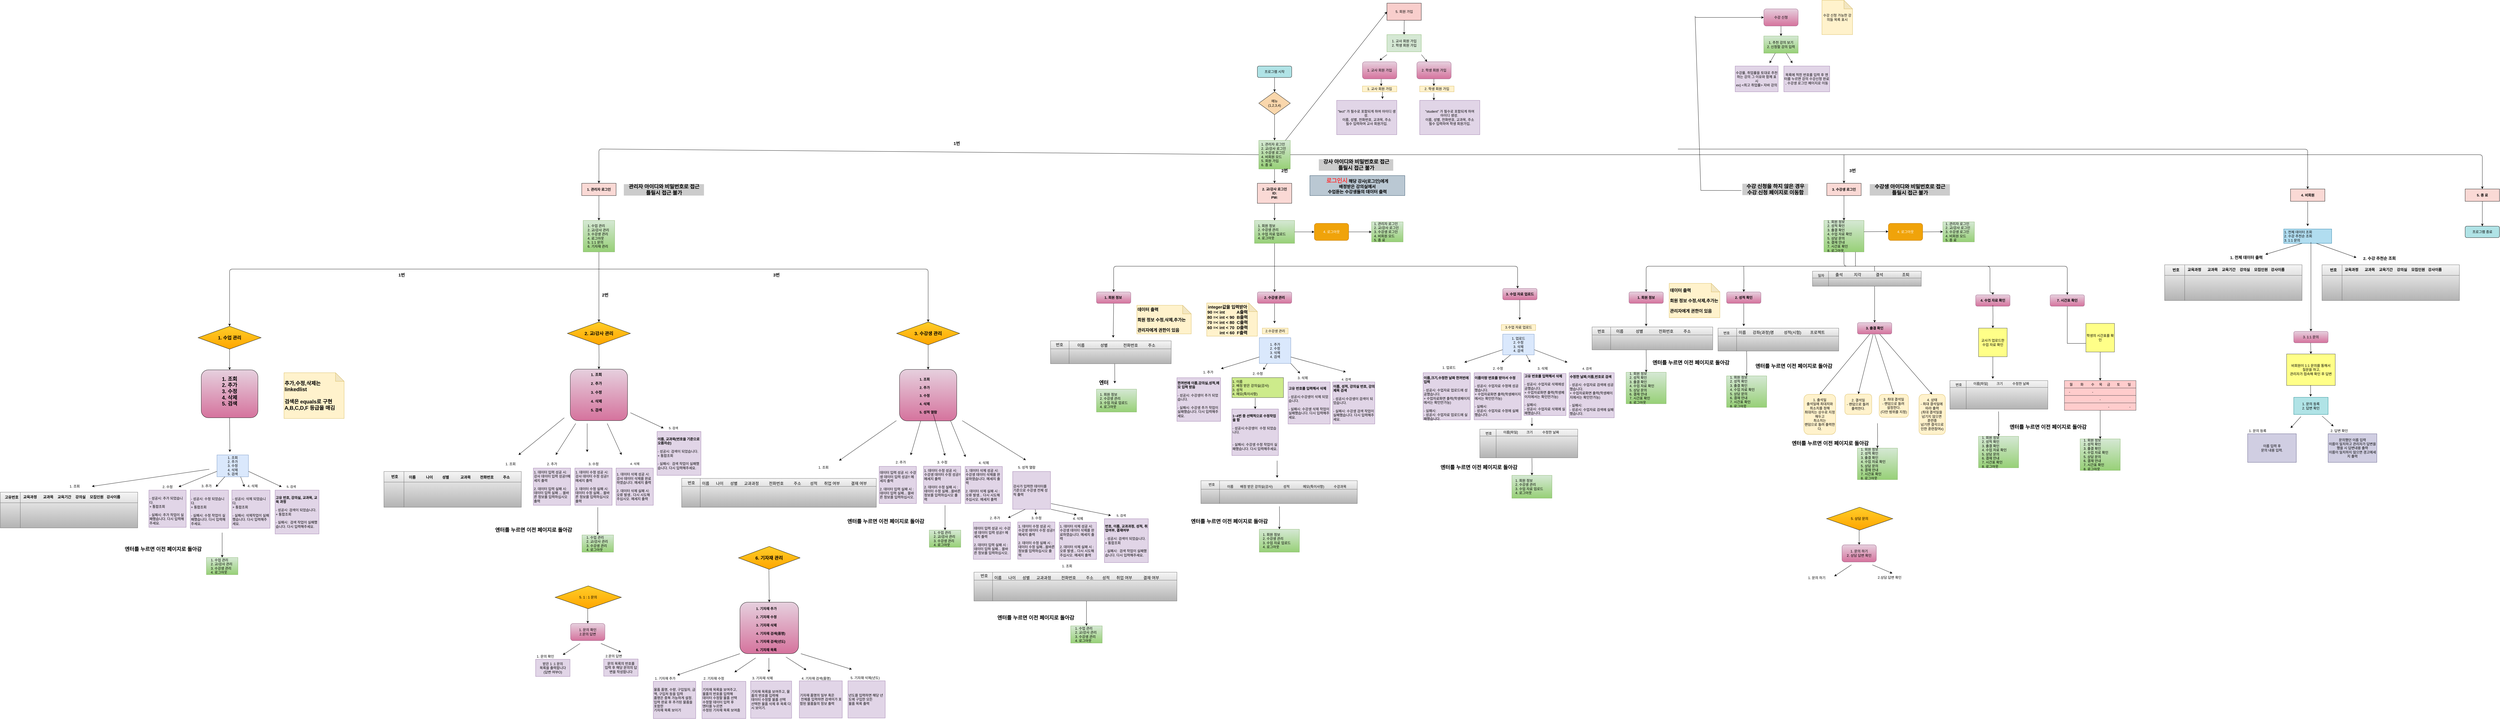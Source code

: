 <mxfile version="13.1.3" type="device"><diagram id="sbwQAywbTKXmOqSlsgJs" name="Page-1"><mxGraphModel dx="1483" dy="829" grid="1" gridSize="10" guides="1" tooltips="1" connect="1" arrows="1" fold="1" page="1" pageScale="1" pageWidth="827" pageHeight="1169" math="0" shadow="0"><root><mxCell id="0"/><mxCell id="1" parent="0"/><mxCell id="mf4iMO6dezuY9xYmJisq-1" value="&lt;span style=&quot;font-family: monospace ; font-size: 0px&quot;&gt;%3CmxGraphModel%3E%3Croot%3E%3CmxCell%20id%3D%220%22%2F%3E%3CmxCell%20id%3D%221%22%20parent%3D%220%22%2F%3E%3CmxCell%20id%3D%222%22%20value%3D%22%26lt%3Bdiv%20style%3D%26quot%3Btext-align%3A%20left%26quot%3B%26gt%3B1.%20%EA%B5%90%EA%B3%BC%EA%B3%BC%EC%A0%95%26lt%3B%2Fdiv%26gt%3B%26lt%3Bdiv%20style%3D%26quot%3Btext-align%3A%20left%26quot%3B%26gt%3B%26lt%3Bbr%26gt%3B%26lt%3B%2Fdiv%26gt%3B%26lt%3Bdiv%20style%3D%26quot%3Btext-align%3A%20left%26quot%3B%26gt%3B2.%20%EA%B5%90%EA%B3%BC%EB%AA%A9%26lt%3B%2Fdiv%26gt%3B%26lt%3Bdiv%20style%3D%26quot%3Btext-align%3A%20left%26quot%3B%26gt%3B%26lt%3Bbr%26gt%3B%26lt%3B%2Fdiv%26gt%3B%26lt%3Bdiv%20style%3D%26quot%3Btext-align%3A%20left%26quot%3B%26gt%3B3.%20%EA%B8%B0%EA%B0%84%26lt%3B%2Fdiv%26gt%3B%26lt%3Bdiv%20style%3D%26quot%3Btext-align%3A%20left%26quot%3B%26gt%3B%26lt%3Bbr%26gt%3B%26lt%3B%2Fdiv%26gt%3B%26lt%3Bdiv%20style%3D%26quot%3Btext-align%3A%20left%26quot%3B%26gt%3B4.%20%EA%B0%95%EC%9D%98%EC%8B%A4%26lt%3B%2Fdiv%26gt%3B%26lt%3Bdiv%20style%3D%26quot%3Btext-align%3A%20left%26quot%3B%26gt%3B%26lt%3Bbr%26gt%3B%26lt%3B%2Fdiv%26gt%3B%26lt%3Bdiv%20style%3D%26quot%3Btext-align%3A%20left%26quot%3B%26gt%3B5.%20%EA%B0%95%EC%82%AC%EC%9D%B4%EB%A6%84%26lt%3B%2Fdiv%26gt%3B%26lt%3Bdiv%20style%3D%26quot%3Btext-align%3A%20left%26quot%3B%26gt%3B%26lt%3Bbr%26gt%3B%26lt%3B%2Fdiv%26gt%3B%26lt%3Bdiv%20style%3D%26quot%3Btext-align%3A%20left%26quot%3B%26gt%3B6.%20%ED%95%99%EC%83%9D%20%EC%84%B1%EC%A0%81%20%EB%93%B1%EA%B8%89%26lt%3B%2Fdiv%26gt%3B%22%20style%3D%22text%3Bhtml%3D1%3Balign%3Dcenter%3BverticalAlign%3Dmiddle%3Bresizable%3D0%3Bpoints%3D%5B%5D%3Bautosize%3D1%3B%22%20vertex%3D%221%22%20parent%3D%221%22%3E%3CmxGeometry%20x%3D%22472.5%22%20y%3D%22719%22%20width%3D%22110%22%20height%3D%22160%22%20as%3D%22geometry%22%2F%3E%3C%2FmxCell%3E%3C%2Froot%3E%3C%2FmxGraphModel%3E&lt;/span&gt;" style="rounded=1;whiteSpace=wrap;html=1;align=left;fillColor=#E6D0DE;gradientColor=#D5739D;" parent="1" vertex="1"><mxGeometry x="3331" y="1631" width="200" height="180" as="geometry"/></mxCell><mxCell id="mf4iMO6dezuY9xYmJisq-2" value="&lt;span style=&quot;font-family: monospace ; font-size: 0px&quot;&gt;%3CmxGraphModel%3E%3Croot%3E%3CmxCell%20id%3D%220%22%2F%3E%3CmxCell%20id%3D%221%22%20parent%3D%220%22%2F%3E%3CmxCell%20id%3D%222%22%20value%3D%22%26lt%3Bdiv%20style%3D%26quot%3Btext-align%3A%20left%26quot%3B%26gt%3B1.%20%EA%B5%90%EA%B3%BC%EA%B3%BC%EC%A0%95%26lt%3B%2Fdiv%26gt%3B%26lt%3Bdiv%20style%3D%26quot%3Btext-align%3A%20left%26quot%3B%26gt%3B%26lt%3Bbr%26gt%3B%26lt%3B%2Fdiv%26gt%3B%26lt%3Bdiv%20style%3D%26quot%3Btext-align%3A%20left%26quot%3B%26gt%3B2.%20%EA%B5%90%EA%B3%BC%EB%AA%A9%26lt%3B%2Fdiv%26gt%3B%26lt%3Bdiv%20style%3D%26quot%3Btext-align%3A%20left%26quot%3B%26gt%3B%26lt%3Bbr%26gt%3B%26lt%3B%2Fdiv%26gt%3B%26lt%3Bdiv%20style%3D%26quot%3Btext-align%3A%20left%26quot%3B%26gt%3B3.%20%EA%B8%B0%EA%B0%84%26lt%3B%2Fdiv%26gt%3B%26lt%3Bdiv%20style%3D%26quot%3Btext-align%3A%20left%26quot%3B%26gt%3B%26lt%3Bbr%26gt%3B%26lt%3B%2Fdiv%26gt%3B%26lt%3Bdiv%20style%3D%26quot%3Btext-align%3A%20left%26quot%3B%26gt%3B4.%20%EA%B0%95%EC%9D%98%EC%8B%A4%26lt%3B%2Fdiv%26gt%3B%26lt%3Bdiv%20style%3D%26quot%3Btext-align%3A%20left%26quot%3B%26gt%3B%26lt%3Bbr%26gt%3B%26lt%3B%2Fdiv%26gt%3B%26lt%3Bdiv%20style%3D%26quot%3Btext-align%3A%20left%26quot%3B%26gt%3B5.%20%EA%B0%95%EC%82%AC%EC%9D%B4%EB%A6%84%26lt%3B%2Fdiv%26gt%3B%26lt%3Bdiv%20style%3D%26quot%3Btext-align%3A%20left%26quot%3B%26gt%3B%26lt%3Bbr%26gt%3B%26lt%3B%2Fdiv%26gt%3B%26lt%3Bdiv%20style%3D%26quot%3Btext-align%3A%20left%26quot%3B%26gt%3B6.%20%ED%95%99%EC%83%9D%20%EC%84%B1%EC%A0%81%20%EB%93%B1%EA%B8%89%26lt%3B%2Fdiv%26gt%3B%22%20style%3D%22text%3Bhtml%3D1%3Balign%3Dcenter%3BverticalAlign%3Dmiddle%3Bresizable%3D0%3Bpoints%3D%5B%5D%3Bautosize%3D1%3B%22%20vertex%3D%221%22%20parent%3D%221%22%3E%3CmxGeometry%20x%3D%22472.5%22%20y%3D%22719%22%20width%3D%22110%22%20height%3D%22160%22%20as%3D%22geometry%22%2F%3E%3C%2FmxCell%3E%3C%2Froot%3E%3C%2FmxGraphModel%3E&lt;/span&gt;" style="rounded=1;whiteSpace=wrap;html=1;align=left;fillColor=#E6D0DE;gradientColor=#D5739D;" parent="1" vertex="1"><mxGeometry x="2181" y="1630" width="200" height="180" as="geometry"/></mxCell><mxCell id="mf4iMO6dezuY9xYmJisq-3" value="프로그램 시작" style="rounded=1;whiteSpace=wrap;html=1;fontSize=12;glass=0;strokeWidth=1;shadow=0;fillColor=#B0E3E6;" parent="1" vertex="1"><mxGeometry x="4581" y="570" width="120" height="40" as="geometry"/></mxCell><mxCell id="mf4iMO6dezuY9xYmJisq-4" value="" style="edgeStyle=orthogonalEdgeStyle;rounded=0;orthogonalLoop=1;jettySize=auto;html=1;entryX=0.5;entryY=0;entryDx=0;entryDy=0;" parent="1" source="mf4iMO6dezuY9xYmJisq-5" target="mf4iMO6dezuY9xYmJisq-48" edge="1"><mxGeometry relative="1" as="geometry"><mxPoint x="4641" y="820" as="targetPoint"/></mxGeometry></mxCell><mxCell id="mf4iMO6dezuY9xYmJisq-5" value="메뉴&lt;br&gt;(1,2,3,4)" style="rhombus;whiteSpace=wrap;html=1;fillColor=#FAD7AC;" parent="1" vertex="1"><mxGeometry x="4586" y="660" width="110" height="80" as="geometry"/></mxCell><mxCell id="mf4iMO6dezuY9xYmJisq-6" value="&lt;b&gt;1. 관리자 로그인&lt;/b&gt;" style="rounded=0;whiteSpace=wrap;html=1;fillColor=#FAD9D5;" parent="1" vertex="1"><mxGeometry x="2221" y="980" width="120" height="43" as="geometry"/></mxCell><mxCell id="mf4iMO6dezuY9xYmJisq-7" value="" style="endArrow=classic;html=1;entryX=0.5;entryY=0;entryDx=0;entryDy=0;" parent="1" target="mf4iMO6dezuY9xYmJisq-39" edge="1"><mxGeometry width="50" height="50" relative="1" as="geometry"><mxPoint x="2281" y="1280" as="sourcePoint"/><mxPoint x="3431" y="1420" as="targetPoint"/><Array as="points"><mxPoint x="3431" y="1280"/></Array></mxGeometry></mxCell><mxCell id="mf4iMO6dezuY9xYmJisq-8" value="" style="endArrow=classic;html=1;entryX=0.5;entryY=0;entryDx=0;entryDy=0;exitX=0.5;exitY=1;exitDx=0;exitDy=0;" parent="1" source="mf4iMO6dezuY9xYmJisq-41" edge="1"><mxGeometry width="50" height="50" relative="1" as="geometry"><mxPoint x="2281" y="1160" as="sourcePoint"/><mxPoint x="2281" y="1465" as="targetPoint"/></mxGeometry></mxCell><mxCell id="mf4iMO6dezuY9xYmJisq-9" value="" style="endArrow=classic;html=1;entryX=0.5;entryY=0;entryDx=0;entryDy=0;" parent="1" target="mf4iMO6dezuY9xYmJisq-16" edge="1"><mxGeometry width="50" height="50" relative="1" as="geometry"><mxPoint x="2282" y="1280" as="sourcePoint"/><mxPoint x="1811" y="1375" as="targetPoint"/><Array as="points"><mxPoint x="991" y="1280"/></Array></mxGeometry></mxCell><mxCell id="mf4iMO6dezuY9xYmJisq-10" value="" style="endArrow=classic;html=1;entryX=0.5;entryY=0;entryDx=0;entryDy=0;exitX=0;exitY=0.5;exitDx=0;exitDy=0;" parent="1" source="mf4iMO6dezuY9xYmJisq-48" target="mf4iMO6dezuY9xYmJisq-6" edge="1"><mxGeometry width="50" height="50" relative="1" as="geometry"><mxPoint x="4581" y="860" as="sourcePoint"/><mxPoint x="2446" y="792" as="targetPoint"/><Array as="points"><mxPoint x="2281" y="860"/></Array></mxGeometry></mxCell><mxCell id="mf4iMO6dezuY9xYmJisq-11" value="&lt;font style=&quot;font-size: 15px&quot;&gt;&lt;b&gt;1번&lt;/b&gt;&lt;/font&gt;" style="text;html=1;strokeColor=none;fillColor=none;align=center;verticalAlign=middle;whiteSpace=wrap;rounded=0;" parent="1" vertex="1"><mxGeometry x="3511" y="830" width="40" height="20" as="geometry"/></mxCell><mxCell id="mf4iMO6dezuY9xYmJisq-12" value="&lt;font style=&quot;font-size: 15px&quot;&gt;&lt;b&gt;1번&lt;/b&gt;&lt;/font&gt;" style="text;html=1;strokeColor=none;fillColor=none;align=center;verticalAlign=middle;whiteSpace=wrap;rounded=0;" parent="1" vertex="1"><mxGeometry x="1571.75" y="1290" width="40" height="20" as="geometry"/></mxCell><mxCell id="mf4iMO6dezuY9xYmJisq-13" value="&lt;font style=&quot;font-size: 15px&quot;&gt;&lt;b&gt;3번&lt;/b&gt;&lt;/font&gt;" style="text;html=1;strokeColor=none;fillColor=none;align=center;verticalAlign=middle;whiteSpace=wrap;rounded=0;" parent="1" vertex="1"><mxGeometry x="2881" y="1290" width="40" height="20" as="geometry"/></mxCell><mxCell id="mf4iMO6dezuY9xYmJisq-14" value="" style="endArrow=classic;html=1;entryX=0.5;entryY=0;entryDx=0;entryDy=0;exitX=0.5;exitY=1;exitDx=0;exitDy=0;" parent="1" source="mf4iMO6dezuY9xYmJisq-3" target="mf4iMO6dezuY9xYmJisq-5" edge="1"><mxGeometry width="50" height="50" relative="1" as="geometry"><mxPoint x="3956" y="612" as="sourcePoint"/><mxPoint x="3995" y="592" as="targetPoint"/></mxGeometry></mxCell><mxCell id="mf4iMO6dezuY9xYmJisq-15" value="&lt;b&gt;&lt;font style=&quot;font-size: 15px&quot;&gt;2번&lt;/font&gt;&lt;/b&gt;" style="text;html=1;strokeColor=none;fillColor=none;align=center;verticalAlign=middle;whiteSpace=wrap;rounded=0;" parent="1" vertex="1"><mxGeometry x="2283" y="1360" width="40" height="20" as="geometry"/></mxCell><mxCell id="mf4iMO6dezuY9xYmJisq-16" value="&lt;b&gt;&lt;font style=&quot;font-size: 16px&quot;&gt;1. 수업 관리&lt;/font&gt;&lt;/b&gt;" style="rhombus;whiteSpace=wrap;html=1;fillColor=#FFCD28;gradientColor=#FFA500;" parent="1" vertex="1"><mxGeometry x="881" y="1480" width="220" height="80" as="geometry"/></mxCell><mxCell id="mf4iMO6dezuY9xYmJisq-17" value="&lt;span style=&quot;font-family: monospace ; font-size: 0px&quot;&gt;%3CmxGraphModel%3E%3Croot%3E%3CmxCell%20id%3D%220%22%2F%3E%3CmxCell%20id%3D%221%22%20parent%3D%220%22%2F%3E%3CmxCell%20id%3D%222%22%20value%3D%22%26lt%3Bdiv%20style%3D%26quot%3Btext-align%3A%20left%26quot%3B%26gt%3B1.%20%EA%B5%90%EA%B3%BC%EA%B3%BC%EC%A0%95%26lt%3B%2Fdiv%26gt%3B%26lt%3Bdiv%20style%3D%26quot%3Btext-align%3A%20left%26quot%3B%26gt%3B%26lt%3Bbr%26gt%3B%26lt%3B%2Fdiv%26gt%3B%26lt%3Bdiv%20style%3D%26quot%3Btext-align%3A%20left%26quot%3B%26gt%3B2.%20%EA%B5%90%EA%B3%BC%EB%AA%A9%26lt%3B%2Fdiv%26gt%3B%26lt%3Bdiv%20style%3D%26quot%3Btext-align%3A%20left%26quot%3B%26gt%3B%26lt%3Bbr%26gt%3B%26lt%3B%2Fdiv%26gt%3B%26lt%3Bdiv%20style%3D%26quot%3Btext-align%3A%20left%26quot%3B%26gt%3B3.%20%EA%B8%B0%EA%B0%84%26lt%3B%2Fdiv%26gt%3B%26lt%3Bdiv%20style%3D%26quot%3Btext-align%3A%20left%26quot%3B%26gt%3B%26lt%3Bbr%26gt%3B%26lt%3B%2Fdiv%26gt%3B%26lt%3Bdiv%20style%3D%26quot%3Btext-align%3A%20left%26quot%3B%26gt%3B4.%20%EA%B0%95%EC%9D%98%EC%8B%A4%26lt%3B%2Fdiv%26gt%3B%26lt%3Bdiv%20style%3D%26quot%3Btext-align%3A%20left%26quot%3B%26gt%3B%26lt%3Bbr%26gt%3B%26lt%3B%2Fdiv%26gt%3B%26lt%3Bdiv%20style%3D%26quot%3Btext-align%3A%20left%26quot%3B%26gt%3B5.%20%EA%B0%95%EC%82%AC%EC%9D%B4%EB%A6%84%26lt%3B%2Fdiv%26gt%3B%26lt%3Bdiv%20style%3D%26quot%3Btext-align%3A%20left%26quot%3B%26gt%3B%26lt%3Bbr%26gt%3B%26lt%3B%2Fdiv%26gt%3B%26lt%3Bdiv%20style%3D%26quot%3Btext-align%3A%20left%26quot%3B%26gt%3B6.%20%ED%95%99%EC%83%9D%20%EC%84%B1%EC%A0%81%20%EB%93%B1%EA%B8%89%26lt%3B%2Fdiv%26gt%3B%22%20style%3D%22text%3Bhtml%3D1%3Balign%3Dcenter%3BverticalAlign%3Dmiddle%3Bresizable%3D0%3Bpoints%3D%5B%5D%3Bautosize%3D1%3B%22%20vertex%3D%221%22%20parent%3D%221%22%3E%3CmxGeometry%20x%3D%22472.5%22%20y%3D%22719%22%20width%3D%22110%22%20height%3D%22160%22%20as%3D%22geometry%22%2F%3E%3C%2FmxCell%3E%3C%2Froot%3E%3C%2FmxGraphModel%3E&lt;/span&gt;" style="rounded=1;whiteSpace=wrap;html=1;align=left;fillColor=#E6D0DE;gradientColor=#D5739D;" parent="1" vertex="1"><mxGeometry x="892" y="1632.5" width="198" height="167.5" as="geometry"/></mxCell><mxCell id="mf4iMO6dezuY9xYmJisq-18" value="" style="edgeStyle=orthogonalEdgeStyle;rounded=0;orthogonalLoop=1;jettySize=auto;html=1;entryX=0.5;entryY=0;entryDx=0;entryDy=0;exitX=0.5;exitY=1;exitDx=0;exitDy=0;" parent="1" source="mf4iMO6dezuY9xYmJisq-39" target="mf4iMO6dezuY9xYmJisq-1" edge="1"><mxGeometry relative="1" as="geometry"><mxPoint x="3431" y="1545" as="sourcePoint"/><mxPoint x="3431" y="1617.5" as="targetPoint"/></mxGeometry></mxCell><mxCell id="mf4iMO6dezuY9xYmJisq-19" value="&lt;div style=&quot;text-align: left&quot;&gt;&lt;b&gt;&lt;span style=&quot;text-align: center&quot;&gt;&lt;font style=&quot;font-size: 12px&quot;&gt;1. 조회&lt;/font&gt;&lt;/span&gt;&lt;/b&gt;&lt;/div&gt;&lt;div style=&quot;text-align: left&quot;&gt;&lt;b&gt;&lt;font style=&quot;font-size: 12px&quot;&gt;&lt;br style=&quot;text-align: center&quot;&gt;&lt;span style=&quot;text-align: center&quot;&gt;2. 추가&lt;/span&gt;&lt;/font&gt;&lt;/b&gt;&lt;/div&gt;&lt;div style=&quot;text-align: left&quot;&gt;&lt;b&gt;&lt;font style=&quot;font-size: 12px&quot;&gt;&lt;br style=&quot;text-align: center&quot;&gt;&lt;span style=&quot;text-align: center&quot;&gt;3. 수정&lt;/span&gt;&lt;/font&gt;&lt;/b&gt;&lt;/div&gt;&lt;div style=&quot;text-align: left&quot;&gt;&lt;b&gt;&lt;font style=&quot;font-size: 12px&quot;&gt;&lt;br style=&quot;text-align: center&quot;&gt;&lt;span style=&quot;text-align: center&quot;&gt;4. 삭제&lt;/span&gt;&lt;/font&gt;&lt;/b&gt;&lt;/div&gt;&lt;div style=&quot;text-align: left&quot;&gt;&lt;b&gt;&lt;font style=&quot;font-size: 12px&quot;&gt;&lt;br style=&quot;text-align: center&quot;&gt;&lt;span style=&quot;text-align: center&quot;&gt;5. 성적 열람&lt;/span&gt;&lt;/font&gt;&lt;/b&gt;&lt;/div&gt;" style="text;html=1;align=center;verticalAlign=middle;resizable=0;points=[];autosize=1;" parent="1" vertex="1"><mxGeometry x="3391" y="1658.25" width="80" height="130" as="geometry"/></mxCell><mxCell id="mf4iMO6dezuY9xYmJisq-20" value="" style="edgeStyle=orthogonalEdgeStyle;rounded=0;orthogonalLoop=1;jettySize=auto;html=1;entryX=0.5;entryY=0;entryDx=0;entryDy=0;" parent="1" target="mf4iMO6dezuY9xYmJisq-2" edge="1"><mxGeometry relative="1" as="geometry"><mxPoint x="2281" y="1545" as="sourcePoint"/><mxPoint x="2281" y="1617.5" as="targetPoint"/></mxGeometry></mxCell><mxCell id="mf4iMO6dezuY9xYmJisq-21" value="&lt;div style=&quot;font-size: 13px&quot;&gt;&lt;b&gt;&lt;font style=&quot;font-size: 13px&quot;&gt;1. 조회&lt;/font&gt;&lt;/b&gt;&lt;/div&gt;&lt;div style=&quot;font-size: 13px&quot;&gt;&lt;b&gt;&lt;font style=&quot;font-size: 13px&quot;&gt;&lt;br&gt;&lt;/font&gt;&lt;/b&gt;&lt;/div&gt;&lt;div style=&quot;font-size: 13px&quot;&gt;&lt;b&gt;&lt;font style=&quot;font-size: 13px&quot;&gt;2. 추가&lt;/font&gt;&lt;/b&gt;&lt;/div&gt;&lt;div style=&quot;font-size: 13px&quot;&gt;&lt;b&gt;&lt;font style=&quot;font-size: 13px&quot;&gt;&lt;br&gt;&lt;/font&gt;&lt;/b&gt;&lt;/div&gt;&lt;div style=&quot;font-size: 13px&quot;&gt;&lt;b&gt;&lt;font style=&quot;font-size: 13px&quot;&gt;3. 수정&lt;/font&gt;&lt;/b&gt;&lt;/div&gt;&lt;div style=&quot;font-size: 13px&quot;&gt;&lt;br&gt;&lt;/div&gt;&lt;div style=&quot;font-size: 13px&quot;&gt;&lt;b&gt;4. 삭제&lt;/b&gt;&lt;/div&gt;&lt;div style=&quot;font-size: 13px&quot;&gt;&lt;b&gt;&lt;br&gt;&lt;/b&gt;&lt;/div&gt;&lt;div style=&quot;font-size: 13px&quot;&gt;&lt;b&gt;5. 검색&lt;/b&gt;&lt;/div&gt;&lt;div style=&quot;font-size: 13px&quot;&gt;&lt;b&gt;&lt;font style=&quot;font-size: 13px&quot;&gt;&lt;br&gt;&lt;/font&gt;&lt;/b&gt;&lt;/div&gt;&lt;div style=&quot;font-size: 13px&quot;&gt;&lt;br&gt;&lt;/div&gt;" style="text;html=1;align=left;verticalAlign=middle;resizable=0;points=[];autosize=1;" parent="1" vertex="1"><mxGeometry x="2251" y="1647.25" width="60" height="160" as="geometry"/></mxCell><mxCell id="mf4iMO6dezuY9xYmJisq-22" value="1. 조회&lt;br&gt;2. 추가&lt;br&gt;3. 수정&lt;br&gt;4. 삭제&lt;br&gt;5. 검색" style="rounded=0;whiteSpace=wrap;html=1;fillColor=#dae8fc;strokeColor=#6c8ebf;" parent="1" vertex="1"><mxGeometry x="946.88" y="1930" width="110" height="76.37" as="geometry"/></mxCell><mxCell id="mf4iMO6dezuY9xYmJisq-23" value="" style="endArrow=classic;html=1;exitX=0;exitY=0.75;exitDx=0;exitDy=0;" parent="1" source="mf4iMO6dezuY9xYmJisq-22" edge="1"><mxGeometry width="50" height="50" relative="1" as="geometry"><mxPoint x="857.88" y="2005.12" as="sourcePoint"/><mxPoint x="812.88" y="2041.75" as="targetPoint"/></mxGeometry></mxCell><mxCell id="mf4iMO6dezuY9xYmJisq-24" value="" style="endArrow=classic;html=1;exitX=0.25;exitY=1;exitDx=0;exitDy=0;" parent="1" source="mf4iMO6dezuY9xYmJisq-22" edge="1"><mxGeometry width="50" height="50" relative="1" as="geometry"><mxPoint x="887.88" y="2003.12" as="sourcePoint"/><mxPoint x="942.88" y="2041.75" as="targetPoint"/></mxGeometry></mxCell><mxCell id="mf4iMO6dezuY9xYmJisq-25" value="&lt;br&gt;&lt;span style=&quot;font-family: &amp;#34;helvetica&amp;#34; ; font-size: 12px ; font-style: normal ; font-weight: 400 ; letter-spacing: normal ; text-indent: 0px ; text-transform: none ; word-spacing: 0px ; float: none ; display: inline&quot;&gt;- 성공시:교과과정이 수정 되었습니다.&lt;/span&gt;&lt;br style=&quot;font-family: &amp;#34;helvetica&amp;#34; ; font-size: 12px ; font-style: normal ; font-weight: 400 ; letter-spacing: normal ; text-indent: 0px ; text-transform: none ; word-spacing: 0px&quot;&gt;&lt;span style=&quot;font-family: &amp;#34;helvetica&amp;#34; ; font-size: 12px ; font-style: normal ; font-weight: 400 ; letter-spacing: normal ; text-indent: 0px ; text-transform: none ; word-spacing: 0px ; float: none ; display: inline&quot;&gt;+ 통합조회&lt;br&gt;&lt;/span&gt;&lt;br style=&quot;font-family: &amp;#34;helvetica&amp;#34; ; font-size: 12px ; font-style: normal ; font-weight: 400 ; letter-spacing: normal ; text-indent: 0px ; text-transform: none ; word-spacing: 0px&quot;&gt;&lt;span style=&quot;font-family: &amp;#34;helvetica&amp;#34; ; font-size: 12px ; font-style: normal ; font-weight: 400 ; letter-spacing: normal ; text-indent: 0px ; text-transform: none ; word-spacing: 0px ; float: none ; display: inline&quot;&gt;- 실패시: 교과과정 수정 작업이 실패했습니다.&amp;nbsp;&lt;/span&gt;&lt;span style=&quot;font-family: &amp;#34;helvetica&amp;#34;&quot;&gt;다시 입력해주세요.&lt;/span&gt;" style="whiteSpace=wrap;html=1;aspect=fixed;align=left;fillColor=#e1d5e7;strokeColor=#9673a6;" parent="1" vertex="1"><mxGeometry x="853.88" y="2053.12" width="130" height="130" as="geometry"/></mxCell><mxCell id="mf4iMO6dezuY9xYmJisq-26" value="" style="endArrow=classic;html=1;exitX=0.75;exitY=1;exitDx=0;exitDy=0;" parent="1" source="mf4iMO6dezuY9xYmJisq-22" edge="1"><mxGeometry width="50" height="50" relative="1" as="geometry"><mxPoint x="1027.88" y="2003.12" as="sourcePoint"/><mxPoint x="1042.88" y="2041.75" as="targetPoint"/></mxGeometry></mxCell><mxCell id="mf4iMO6dezuY9xYmJisq-27" value="&lt;br&gt;&lt;span style=&quot;font-family: &amp;#34;helvetica&amp;#34; ; font-size: 12px ; font-style: normal ; font-weight: 400 ; letter-spacing: normal ; text-indent: 0px ; text-transform: none ; word-spacing: 0px ; float: none ; display: inline&quot;&gt;- 성공시: 삭제 되었습니다.&lt;/span&gt;&lt;br style=&quot;font-family: &amp;#34;helvetica&amp;#34; ; font-size: 12px ; font-style: normal ; font-weight: 400 ; letter-spacing: normal ; text-indent: 0px ; text-transform: none ; word-spacing: 0px&quot;&gt;&lt;span style=&quot;font-family: &amp;#34;helvetica&amp;#34; ; font-size: 12px ; font-style: normal ; font-weight: 400 ; letter-spacing: normal ; text-indent: 0px ; text-transform: none ; word-spacing: 0px ; float: none ; display: inline&quot;&gt;+ 통합조회&lt;br&gt;&lt;/span&gt;&lt;br style=&quot;font-family: &amp;#34;helvetica&amp;#34; ; font-size: 12px ; font-style: normal ; font-weight: 400 ; letter-spacing: normal ; text-indent: 0px ; text-transform: none ; word-spacing: 0px&quot;&gt;&lt;span style=&quot;font-family: &amp;#34;helvetica&amp;#34; ; font-size: 12px ; font-style: normal ; font-weight: 400 ; letter-spacing: normal ; text-indent: 0px ; text-transform: none ; word-spacing: 0px ; float: none ; display: inline&quot;&gt;- 실패시: 삭제작업이 실패했습니다.&amp;nbsp;&lt;/span&gt;&lt;span style=&quot;font-family: &amp;#34;helvetica&amp;#34;&quot;&gt;다시 입력해주세요.&lt;/span&gt;" style="whiteSpace=wrap;html=1;aspect=fixed;align=left;fillColor=#e1d5e7;strokeColor=#9673a6;" parent="1" vertex="1"><mxGeometry x="998.88" y="2053.12" width="133.25" height="133.25" as="geometry"/></mxCell><mxCell id="mf4iMO6dezuY9xYmJisq-28" value="2. 수정" style="text;html=1;align=center;verticalAlign=middle;resizable=0;points=[];autosize=1;" parent="1" vertex="1"><mxGeometry x="749.13" y="2032.12" width="50" height="20" as="geometry"/></mxCell><mxCell id="mf4iMO6dezuY9xYmJisq-29" value="3. 추가" style="text;html=1;align=center;verticalAlign=middle;resizable=0;points=[];autosize=1;" parent="1" vertex="1"><mxGeometry x="885.38" y="2029.12" width="50" height="20" as="geometry"/></mxCell><mxCell id="mf4iMO6dezuY9xYmJisq-30" value="4. 삭제" style="text;html=1;align=center;verticalAlign=middle;resizable=0;points=[];autosize=1;" parent="1" vertex="1"><mxGeometry x="1045.88" y="2029.25" width="50" height="20" as="geometry"/></mxCell><mxCell id="mf4iMO6dezuY9xYmJisq-31" value="" style="endArrow=classic;html=1;exitX=1;exitY=0.75;exitDx=0;exitDy=0;" parent="1" source="mf4iMO6dezuY9xYmJisq-22" edge="1"><mxGeometry width="50" height="50" relative="1" as="geometry"><mxPoint x="1222.88" y="2313.12" as="sourcePoint"/><mxPoint x="1172.88" y="2041.75" as="targetPoint"/></mxGeometry></mxCell><mxCell id="mf4iMO6dezuY9xYmJisq-32" value="5. 검색" style="edgeLabel;html=1;align=center;verticalAlign=middle;resizable=0;points=[];" parent="mf4iMO6dezuY9xYmJisq-31" vertex="1" connectable="0"><mxGeometry x="1" y="-6" relative="1" as="geometry"><mxPoint x="36.02" y="-6.27" as="offset"/></mxGeometry></mxCell><mxCell id="mf4iMO6dezuY9xYmJisq-33" value="&lt;br&gt;&lt;span style=&quot;font-family: &amp;#34;helvetica&amp;#34;&quot;&gt;- 성공시: 추가 되었습니다.&lt;/span&gt;&lt;br style=&quot;font-family: &amp;#34;helvetica&amp;#34;&quot;&gt;&lt;span style=&quot;font-family: &amp;#34;helvetica&amp;#34;&quot;&gt;+ 통합조회&lt;br&gt;&lt;/span&gt;&lt;br style=&quot;font-family: &amp;#34;helvetica&amp;#34;&quot;&gt;&lt;span style=&quot;font-family: &amp;#34;helvetica&amp;#34;&quot;&gt;- 실패시: 추가 작업이 실패했습니다. 다시 입력해주세요.&lt;/span&gt;" style="whiteSpace=wrap;html=1;aspect=fixed;align=left;fillColor=#e1d5e7;strokeColor=#9673a6;" parent="1" vertex="1"><mxGeometry x="709.13" y="2053.12" width="130" height="130" as="geometry"/></mxCell><mxCell id="mf4iMO6dezuY9xYmJisq-34" value="&lt;b&gt;고유 번호, 강의실, 교과목, 교육 과정&lt;br&gt;&lt;/b&gt;&lt;br&gt;&lt;span style=&quot;font-family: &amp;#34;helvetica&amp;#34;&quot;&gt;- 성공시: 검색이 되었습니다.&lt;/span&gt;&lt;br style=&quot;font-family: &amp;#34;helvetica&amp;#34;&quot;&gt;&lt;span style=&quot;font-family: &amp;#34;helvetica&amp;#34;&quot;&gt;+ 통합조회&lt;br&gt;&lt;/span&gt;&lt;br style=&quot;font-family: &amp;#34;helvetica&amp;#34;&quot;&gt;&lt;span style=&quot;font-family: &amp;#34;helvetica&amp;#34;&quot;&gt;- 실패시:&amp;nbsp; 검색 작업이 실패했습니다.&amp;nbsp;&lt;/span&gt;&lt;span style=&quot;font-family: &amp;#34;helvetica&amp;#34;&quot;&gt;다시 입력해주세요.&lt;/span&gt;" style="whiteSpace=wrap;html=1;aspect=fixed;align=left;fillColor=#e1d5e7;strokeColor=#9673a6;" parent="1" vertex="1"><mxGeometry x="1150" y="2053.12" width="153.25" height="153.25" as="geometry"/></mxCell><mxCell id="mf4iMO6dezuY9xYmJisq-35" value="&lt;b&gt;&lt;font style=&quot;font-size: 18px&quot;&gt;엔터를 누르면 이전 페이지로 돌아감&amp;nbsp;&lt;/font&gt;&lt;/b&gt;" style="text;html=1;align=center;verticalAlign=middle;resizable=0;points=[];autosize=1;" parent="1" vertex="1"><mxGeometry x="606" y="2250" width="310" height="20" as="geometry"/></mxCell><mxCell id="mf4iMO6dezuY9xYmJisq-36" value="&lt;b style=&quot;font-family: &amp;#34;helvetica&amp;#34; ; font-size: 12px ; font-style: normal ; letter-spacing: normal ; text-indent: 0px ; text-transform: none ; word-spacing: 0px&quot;&gt;&lt;font style=&quot;font-size: 18px&quot;&gt;추가,수정,삭제는 linkedlist&lt;br&gt;&lt;br&gt;검색은 equals로 구현&amp;nbsp;&lt;/font&gt;&lt;/b&gt;&lt;br&gt;&lt;b&gt;&lt;font style=&quot;font-size: 18px&quot;&gt;A,B,C,D,F 등급을 매김&amp;nbsp;&lt;/font&gt;&lt;/b&gt;" style="shape=note;whiteSpace=wrap;html=1;backgroundOutline=1;darkOpacity=0.05;align=left;fillColor=#fff2cc;strokeColor=#d6b656;" parent="1" vertex="1"><mxGeometry x="1181" y="1642.5" width="210" height="160" as="geometry"/></mxCell><mxCell id="mf4iMO6dezuY9xYmJisq-37" value="" style="endArrow=classic;html=1;exitX=0.5;exitY=1;exitDx=0;exitDy=0;entryX=0.5;entryY=0;entryDx=0;entryDy=0;" parent="1" source="mf4iMO6dezuY9xYmJisq-16" target="mf4iMO6dezuY9xYmJisq-17" edge="1"><mxGeometry width="50" height="50" relative="1" as="geometry"><mxPoint x="1071" y="1800" as="sourcePoint"/><mxPoint x="1121" y="1750" as="targetPoint"/></mxGeometry></mxCell><mxCell id="mf4iMO6dezuY9xYmJisq-38" value="&lt;b&gt;&lt;font style=&quot;font-size: 16px&quot;&gt;2. 교/강사 관리&lt;/font&gt;&lt;/b&gt;" style="rhombus;whiteSpace=wrap;html=1;fillColor=#FFCD28;gradientColor=#FFA500;" parent="1" vertex="1"><mxGeometry x="2171" y="1465" width="220" height="80" as="geometry"/></mxCell><mxCell id="mf4iMO6dezuY9xYmJisq-39" value="&lt;b&gt;&lt;font style=&quot;font-size: 16px&quot;&gt;3. 수강생 관리&lt;/font&gt;&lt;/b&gt;" style="rhombus;whiteSpace=wrap;html=1;fillColor=#FFCD28;gradientColor=#FFA500;" parent="1" vertex="1"><mxGeometry x="3321" y="1465" width="220" height="80" as="geometry"/></mxCell><mxCell id="mf4iMO6dezuY9xYmJisq-40" value="&lt;b&gt;&lt;font style=&quot;font-size: 18px&quot;&gt;관리자 아이디와 비밀번호로 접근&lt;br&gt;틀릴시 접근 불가&lt;/font&gt;&lt;/b&gt;" style="text;html=1;align=center;verticalAlign=middle;resizable=0;points=[];autosize=1;fillColor=#CCCCCC;strokeColor=none;fontColor=#000000;strokeWidth=4;gradientColor=none;gradientDirection=south;" parent="1" vertex="1"><mxGeometry x="2368" y="983" width="280" height="40" as="geometry"/></mxCell><mxCell id="mf4iMO6dezuY9xYmJisq-41" value="&amp;nbsp; &amp;nbsp; 1. 수업 관리&lt;br&gt;&amp;nbsp; &amp;nbsp; 2. 교/강사 관리&lt;br&gt;&amp;nbsp; &amp;nbsp; 3. 수강생 관리&lt;br&gt;&amp;nbsp; &amp;nbsp; 4. 로그아웃&lt;br&gt;&amp;nbsp; &amp;nbsp; 5. 1:1 문의&lt;br&gt;&amp;nbsp; &amp;nbsp; 6. 기자재 관리" style="rounded=0;whiteSpace=wrap;html=1;gradientColor=#97d077;fillColor=#d5e8d4;strokeColor=#82b366;align=left;" parent="1" vertex="1"><mxGeometry x="2226" y="1110" width="110" height="110" as="geometry"/></mxCell><mxCell id="mf4iMO6dezuY9xYmJisq-42" value="" style="endArrow=classic;html=1;exitX=0.5;exitY=1;exitDx=0;exitDy=0;entryX=0.5;entryY=0;entryDx=0;entryDy=0;" parent="1" source="mf4iMO6dezuY9xYmJisq-6" target="mf4iMO6dezuY9xYmJisq-41" edge="1"><mxGeometry width="50" height="50" relative="1" as="geometry"><mxPoint x="2301" y="1070" as="sourcePoint"/><mxPoint x="2351" y="1020" as="targetPoint"/></mxGeometry></mxCell><mxCell id="mf4iMO6dezuY9xYmJisq-43" value="" style="endArrow=classic;html=1;exitX=0.5;exitY=1;exitDx=0;exitDy=0;" parent="1" source="mf4iMO6dezuY9xYmJisq-17" edge="1"><mxGeometry width="50" height="50" relative="1" as="geometry"><mxPoint x="1071" y="2010" as="sourcePoint"/><mxPoint x="992" y="1920" as="targetPoint"/></mxGeometry></mxCell><mxCell id="mf4iMO6dezuY9xYmJisq-44" value="" style="edgeStyle=orthogonalEdgeStyle;rounded=0;orthogonalLoop=1;jettySize=auto;html=1;entryX=0.5;entryY=0;entryDx=0;entryDy=0;" parent="1" source="mf4iMO6dezuY9xYmJisq-45" target="mf4iMO6dezuY9xYmJisq-58" edge="1"><mxGeometry relative="1" as="geometry"><mxPoint x="4641" y="1103" as="targetPoint"/></mxGeometry></mxCell><mxCell id="mf4iMO6dezuY9xYmJisq-45" value="&lt;b&gt;2. 교/강사 로그인&lt;br&gt;ID:&lt;br&gt;PW:&lt;br&gt;&lt;/b&gt;" style="rounded=0;whiteSpace=wrap;html=1;fillColor=#FAD9D5;" parent="1" vertex="1"><mxGeometry x="4581" y="980" width="120" height="70" as="geometry"/></mxCell><mxCell id="mf4iMO6dezuY9xYmJisq-46" value="" style="edgeStyle=orthogonalEdgeStyle;rounded=0;orthogonalLoop=1;jettySize=auto;html=1;entryX=0.5;entryY=0;entryDx=0;entryDy=0;" parent="1" source="mf4iMO6dezuY9xYmJisq-48" target="mf4iMO6dezuY9xYmJisq-45" edge="1"><mxGeometry relative="1" as="geometry"><mxPoint x="4641" y="970" as="targetPoint"/></mxGeometry></mxCell><mxCell id="mf4iMO6dezuY9xYmJisq-47" value="" style="edgeStyle=orthogonalEdgeStyle;rounded=0;orthogonalLoop=1;jettySize=auto;html=1;entryX=0.5;entryY=0;entryDx=0;entryDy=0;" parent="1" source="mf4iMO6dezuY9xYmJisq-48" target="mf4iMO6dezuY9xYmJisq-52" edge="1"><mxGeometry relative="1" as="geometry"><mxPoint x="5651" y="980" as="targetPoint"/></mxGeometry></mxCell><mxCell id="mf4iMO6dezuY9xYmJisq-48" value="&amp;nbsp; 1. 관리자 로그인&lt;br&gt;&amp;nbsp; 2. 교/강사 로그인&lt;br&gt;&amp;nbsp; 3. 수강생 로그인&lt;br&gt;&amp;nbsp; 4. 비회원 모드&lt;br&gt;&amp;nbsp; 5. 회원 가입&lt;br&gt;&amp;nbsp; 6. 종 료" style="rounded=0;whiteSpace=wrap;html=1;gradientColor=#97d077;fillColor=#d5e8d4;strokeColor=#82b366;align=left;" parent="1" vertex="1"><mxGeometry x="4586" y="830" width="110" height="100" as="geometry"/></mxCell><mxCell id="mf4iMO6dezuY9xYmJisq-49" value="&lt;b&gt;&lt;font style=&quot;font-size: 15px&quot;&gt;2번&lt;/font&gt;&lt;/b&gt;" style="text;html=1;strokeColor=none;fillColor=none;align=center;verticalAlign=middle;whiteSpace=wrap;rounded=0;" parent="1" vertex="1"><mxGeometry x="4656" y="924.5" width="40" height="20" as="geometry"/></mxCell><mxCell id="mf4iMO6dezuY9xYmJisq-50" value="&lt;font style=&quot;font-size: 15px&quot;&gt;&lt;b&gt;3번&lt;/b&gt;&lt;/font&gt;" style="text;html=1;strokeColor=none;fillColor=none;align=center;verticalAlign=middle;whiteSpace=wrap;rounded=0;" parent="1" vertex="1"><mxGeometry x="6640" y="925" width="40" height="20" as="geometry"/></mxCell><mxCell id="mf4iMO6dezuY9xYmJisq-51" value="" style="edgeStyle=orthogonalEdgeStyle;rounded=0;orthogonalLoop=1;jettySize=auto;html=1;entryX=0.5;entryY=0;entryDx=0;entryDy=0;" parent="1" source="mf4iMO6dezuY9xYmJisq-52" target="mf4iMO6dezuY9xYmJisq-138" edge="1"><mxGeometry relative="1" as="geometry"><mxPoint x="6630" y="1080" as="targetPoint"/></mxGeometry></mxCell><mxCell id="mf4iMO6dezuY9xYmJisq-52" value="&lt;b&gt;3. 수강생 로그인&lt;/b&gt;" style="rounded=0;whiteSpace=wrap;html=1;fillColor=#FAD9D5;" parent="1" vertex="1"><mxGeometry x="6570" y="980" width="120" height="43" as="geometry"/></mxCell><mxCell id="mf4iMO6dezuY9xYmJisq-53" value="&lt;b&gt;&lt;font style=&quot;font-size: 18px&quot;&gt;강사 아이디와 비밀번호로 접근&lt;br&gt;틀릴시 접근 불가&lt;/font&gt;&lt;/b&gt;" style="text;html=1;align=center;verticalAlign=middle;resizable=0;points=[];autosize=1;fillColor=#CCCCCC;strokeColor=none;fontColor=#000000;" parent="1" vertex="1"><mxGeometry x="4795.62" y="896" width="260" height="40" as="geometry"/></mxCell><mxCell id="mf4iMO6dezuY9xYmJisq-54" value="&lt;b&gt;&lt;font style=&quot;font-size: 18px&quot;&gt;수강생 아이디와 비밀번호로 접근&lt;br&gt;틀릴시 접근 불가&lt;/font&gt;&lt;/b&gt;" style="text;html=1;align=center;verticalAlign=middle;resizable=0;points=[];autosize=1;fillColor=#CCCCCC;strokeColor=none;fontColor=#000000;" parent="1" vertex="1"><mxGeometry x="6720" y="983" width="280" height="40" as="geometry"/></mxCell><mxCell id="mf4iMO6dezuY9xYmJisq-55" value="" style="endArrow=classic;html=1;edgeStyle=orthogonalEdgeStyle;entryX=0.5;entryY=0;entryDx=0;entryDy=0;" parent="1" target="mf4iMO6dezuY9xYmJisq-57" edge="1"><mxGeometry width="50" height="50" relative="1" as="geometry"><mxPoint x="6050" y="860.29" as="sourcePoint"/><mxPoint x="6910" y="980.0" as="targetPoint"/></mxGeometry></mxCell><mxCell id="mf4iMO6dezuY9xYmJisq-56" value="" style="edgeStyle=orthogonalEdgeStyle;rounded=0;orthogonalLoop=1;jettySize=auto;html=1;entryX=0.5;entryY=0;entryDx=0;entryDy=0;" parent="1" source="mf4iMO6dezuY9xYmJisq-57" edge="1"><mxGeometry relative="1" as="geometry"><mxPoint x="8249.75" y="1130.0" as="targetPoint"/></mxGeometry></mxCell><mxCell id="mf4iMO6dezuY9xYmJisq-57" value="&lt;b&gt;4. 비회원&lt;/b&gt;" style="rounded=0;whiteSpace=wrap;html=1;fillColor=#FAD9D5;" parent="1" vertex="1"><mxGeometry x="8189.75" y="1000" width="120" height="43" as="geometry"/></mxCell><mxCell id="mf4iMO6dezuY9xYmJisq-58" value="&amp;nbsp; &amp;nbsp;1. 회원 정보&lt;br&gt;&amp;nbsp; &amp;nbsp;2. 수강생 관리&lt;br&gt;&amp;nbsp; &amp;nbsp;3. 수업 자료 업로드&amp;nbsp;&lt;br&gt;&amp;nbsp; &amp;nbsp;4. 로그아웃&amp;nbsp;" style="rounded=0;whiteSpace=wrap;html=1;gradientColor=#97d077;fillColor=#d5e8d4;strokeColor=#82b366;align=left;" parent="1" vertex="1"><mxGeometry x="4571" y="1110" width="140" height="80" as="geometry"/></mxCell><mxCell id="mf4iMO6dezuY9xYmJisq-59" value="&lt;b&gt;1. 회원 정보&amp;nbsp;&lt;br&gt;&lt;/b&gt;" style="rounded=1;whiteSpace=wrap;html=1;align=center;gradientColor=#d5739d;fillColor=#e6d0de;strokeColor=#996185;" parent="1" vertex="1"><mxGeometry x="4019" y="1360" width="120" height="40" as="geometry"/></mxCell><mxCell id="mf4iMO6dezuY9xYmJisq-60" value="" style="endArrow=classic;html=1;exitX=0.5;exitY=1;exitDx=0;exitDy=0;entryX=0.5;entryY=0;entryDx=0;entryDy=0;" parent="1" source="mf4iMO6dezuY9xYmJisq-59" edge="1"><mxGeometry width="50" height="50" relative="1" as="geometry"><mxPoint x="4119" y="1490" as="sourcePoint"/><mxPoint x="4077.37" y="1520" as="targetPoint"/></mxGeometry></mxCell><mxCell id="mf4iMO6dezuY9xYmJisq-61" value="" style="endArrow=classic;html=1;exitX=0.532;exitY=1.003;exitDx=0;exitDy=0;exitPerimeter=0;" parent="1" source="mf4iMO6dezuY9xYmJisq-168" edge="1"><mxGeometry width="50" height="50" relative="1" as="geometry"><mxPoint x="4078.18" y="1620.5" as="sourcePoint"/><mxPoint x="4083" y="1680" as="targetPoint"/></mxGeometry></mxCell><mxCell id="mf4iMO6dezuY9xYmJisq-62" value="&lt;b&gt;&lt;font style=&quot;font-size: 18px&quot;&gt;엔터&lt;br&gt;&lt;/font&gt;&lt;/b&gt;" style="text;html=1;align=center;verticalAlign=middle;resizable=0;points=[];autosize=1;" parent="1" vertex="1"><mxGeometry x="4019" y="1667.5" width="50" height="20" as="geometry"/></mxCell><mxCell id="mf4iMO6dezuY9xYmJisq-63" value="&lt;span style=&quot;text-align: center ; font-size: 15px&quot;&gt;&lt;b&gt;데이터 출력&lt;br&gt;&lt;br&gt;회원 정보 수정,삭제,추가는&lt;br&gt;&lt;br&gt;관리자에게 권한이 있음&lt;/b&gt;&lt;/span&gt;" style="shape=note;whiteSpace=wrap;html=1;backgroundOutline=1;darkOpacity=0.05;align=left;fillColor=#fff2cc;strokeColor=#d6b656;" parent="1" vertex="1"><mxGeometry x="4160" y="1406.63" width="190" height="100" as="geometry"/></mxCell><mxCell id="mf4iMO6dezuY9xYmJisq-64" value="" style="edgeStyle=orthogonalEdgeStyle;rounded=0;orthogonalLoop=1;jettySize=auto;html=1;" parent="1" source="mf4iMO6dezuY9xYmJisq-65" edge="1"><mxGeometry relative="1" as="geometry"><mxPoint x="4641" y="1470" as="targetPoint"/></mxGeometry></mxCell><mxCell id="mf4iMO6dezuY9xYmJisq-65" value="&lt;b&gt;2. 수강생 관리&lt;/b&gt;" style="rounded=1;whiteSpace=wrap;html=1;align=center;gradientColor=#d5739d;fillColor=#e6d0de;strokeColor=#996185;" parent="1" vertex="1"><mxGeometry x="4581" y="1360" width="120" height="40" as="geometry"/></mxCell><mxCell id="mf4iMO6dezuY9xYmJisq-66" value="&lt;b&gt;3. 수업 자료 업로드&lt;/b&gt;" style="rounded=1;whiteSpace=wrap;html=1;align=center;gradientColor=#d5739d;fillColor=#e6d0de;strokeColor=#996185;" parent="1" vertex="1"><mxGeometry x="5438" y="1347.75" width="120" height="40" as="geometry"/></mxCell><mxCell id="mf4iMO6dezuY9xYmJisq-67" value="" style="endArrow=classic;html=1;exitX=0.5;exitY=1;exitDx=0;exitDy=0;entryX=0.5;entryY=0;entryDx=0;entryDy=0;" parent="1" source="mf4iMO6dezuY9xYmJisq-58" target="mf4iMO6dezuY9xYmJisq-65" edge="1"><mxGeometry width="50" height="50" relative="1" as="geometry"><mxPoint x="4730" y="1650" as="sourcePoint"/><mxPoint x="4780" y="1600" as="targetPoint"/></mxGeometry></mxCell><mxCell id="mf4iMO6dezuY9xYmJisq-68" value="" style="endArrow=classic;startArrow=classic;html=1;edgeStyle=orthogonalEdgeStyle;exitX=0.5;exitY=0;exitDx=0;exitDy=0;" parent="1" source="mf4iMO6dezuY9xYmJisq-59" target="mf4iMO6dezuY9xYmJisq-66" edge="1"><mxGeometry width="50" height="50" relative="1" as="geometry"><mxPoint x="4180" y="1300" as="sourcePoint"/><mxPoint x="5100" y="1300" as="targetPoint"/><Array as="points"><mxPoint x="4079" y="1270"/><mxPoint x="5490" y="1270"/></Array></mxGeometry></mxCell><mxCell id="mf4iMO6dezuY9xYmJisq-69" value="&lt;br&gt;&lt;span style=&quot;font-family: &amp;#34;helvetica&amp;#34; ; font-size: 12px ; font-style: normal ; font-weight: 400 ; letter-spacing: normal ; text-indent: 0px ; text-transform: none ; word-spacing: 0px ; float: none ; display: inline&quot;&gt;- 성공시: 수정 되었습니다.&lt;/span&gt;&lt;br style=&quot;font-family: &amp;#34;helvetica&amp;#34; ; font-size: 12px ; font-style: normal ; font-weight: 400 ; letter-spacing: normal ; text-indent: 0px ; text-transform: none ; word-spacing: 0px&quot;&gt;&lt;span style=&quot;font-family: &amp;#34;helvetica&amp;#34; ; font-size: 12px ; font-style: normal ; font-weight: 400 ; letter-spacing: normal ; text-indent: 0px ; text-transform: none ; word-spacing: 0px ; float: none ; display: inline&quot;&gt;+ 통합조회&lt;br&gt;&lt;/span&gt;&lt;br style=&quot;font-family: &amp;#34;helvetica&amp;#34; ; font-size: 12px ; font-style: normal ; font-weight: 400 ; letter-spacing: normal ; text-indent: 0px ; text-transform: none ; word-spacing: 0px&quot;&gt;&lt;span style=&quot;font-family: &amp;#34;helvetica&amp;#34; ; font-size: 12px ; font-style: normal ; font-weight: 400 ; letter-spacing: normal ; text-indent: 0px ; text-transform: none ; word-spacing: 0px ; float: none ; display: inline&quot;&gt;- 실패시: 수정 작업이 실패했습니다.&amp;nbsp;&lt;/span&gt;&lt;span style=&quot;font-family: &amp;#34;helvetica&amp;#34;&quot;&gt;다시 입력해주세요.&lt;/span&gt;" style="whiteSpace=wrap;html=1;aspect=fixed;align=left;fillColor=#e1d5e7;strokeColor=#9673a6;" parent="1" vertex="1"><mxGeometry x="853.88" y="2053.12" width="133.25" height="133.25" as="geometry"/></mxCell><mxCell id="mf4iMO6dezuY9xYmJisq-70" value="1. 추가&lt;br&gt;2. 수정&lt;br&gt;3. 삭제&lt;br&gt;4. 검색&lt;br&gt;" style="rounded=0;whiteSpace=wrap;html=1;fillColor=#dae8fc;strokeColor=#6c8ebf;" parent="1" vertex="1"><mxGeometry x="4587.75" y="1520" width="110" height="90" as="geometry"/></mxCell><mxCell id="mf4iMO6dezuY9xYmJisq-71" value="2.수강생 관리" style="text;html=1;align=center;verticalAlign=middle;resizable=0;points=[];autosize=1;fillColor=#fff2cc;strokeColor=#d6b656;" parent="1" vertex="1"><mxGeometry x="4598.25" y="1486.63" width="90" height="20" as="geometry"/></mxCell><mxCell id="mf4iMO6dezuY9xYmJisq-72" value="" style="endArrow=classic;html=1;exitX=0;exitY=0.75;exitDx=0;exitDy=0;" parent="1" source="mf4iMO6dezuY9xYmJisq-70" edge="1"><mxGeometry width="50" height="50" relative="1" as="geometry"><mxPoint x="4498.75" y="1592" as="sourcePoint"/><mxPoint x="4453.75" y="1628.63" as="targetPoint"/></mxGeometry></mxCell><mxCell id="mf4iMO6dezuY9xYmJisq-73" value="" style="endArrow=classic;html=1;exitX=0.25;exitY=1;exitDx=0;exitDy=0;entryX=0.881;entryY=-0.144;entryDx=0;entryDy=0;entryPerimeter=0;" parent="1" source="mf4iMO6dezuY9xYmJisq-70" target="mf4iMO6dezuY9xYmJisq-76" edge="1"><mxGeometry width="50" height="50" relative="1" as="geometry"><mxPoint x="4528.75" y="1590" as="sourcePoint"/><mxPoint x="4583.75" y="1628.63" as="targetPoint"/></mxGeometry></mxCell><mxCell id="mf4iMO6dezuY9xYmJisq-74" value="" style="endArrow=classic;html=1;exitX=1;exitY=1;exitDx=0;exitDy=0;" parent="1" source="mf4iMO6dezuY9xYmJisq-70" edge="1"><mxGeometry width="50" height="50" relative="1" as="geometry"><mxPoint x="4714.12" y="1615" as="sourcePoint"/><mxPoint x="4730" y="1645" as="targetPoint"/></mxGeometry></mxCell><mxCell id="mf4iMO6dezuY9xYmJisq-75" value="1. 추가" style="text;html=1;align=center;verticalAlign=middle;resizable=0;points=[];autosize=1;" parent="1" vertex="1"><mxGeometry x="4383.75" y="1631" width="50" height="20" as="geometry"/></mxCell><mxCell id="mf4iMO6dezuY9xYmJisq-76" value="2. 수정" style="text;html=1;align=center;verticalAlign=middle;resizable=0;points=[];autosize=1;" parent="1" vertex="1"><mxGeometry x="4557.25" y="1635.5" width="50" height="20" as="geometry"/></mxCell><mxCell id="mf4iMO6dezuY9xYmJisq-77" value="3. 삭제" style="text;html=1;align=center;verticalAlign=middle;resizable=0;points=[];autosize=1;" parent="1" vertex="1"><mxGeometry x="4714.37" y="1650.75" width="50" height="20" as="geometry"/></mxCell><mxCell id="mf4iMO6dezuY9xYmJisq-78" value="" style="endArrow=classic;html=1;exitX=1;exitY=0.75;exitDx=0;exitDy=0;" parent="1" source="mf4iMO6dezuY9xYmJisq-70" edge="1"><mxGeometry width="50" height="50" relative="1" as="geometry"><mxPoint x="4863.75" y="1900" as="sourcePoint"/><mxPoint x="4890" y="1640" as="targetPoint"/></mxGeometry></mxCell><mxCell id="mf4iMO6dezuY9xYmJisq-79" value="4. 검색" style="edgeLabel;html=1;align=center;verticalAlign=middle;resizable=0;points=[];" parent="mf4iMO6dezuY9xYmJisq-78" vertex="1" connectable="0"><mxGeometry x="1" y="-6" relative="1" as="geometry"><mxPoint x="2.3" y="19.55" as="offset"/></mxGeometry></mxCell><mxCell id="mf4iMO6dezuY9xYmJisq-80" value="&lt;font&gt;&lt;b&gt;&lt;font style=&quot;font-size: 20px&quot; color=&quot;#ff3333&quot;&gt;로그인시&lt;/font&gt;&lt;span style=&quot;font-size: 15px&quot;&gt; 해당 강사(로그인)에게 &lt;/span&gt;&lt;br&gt;&lt;span style=&quot;font-size: 15px&quot;&gt;배정받은 강의실에서 &lt;/span&gt;&lt;br&gt;&lt;span style=&quot;font-size: 15px&quot;&gt;수업듣는 수강생들의 데이터 출력&lt;/span&gt;&lt;/b&gt;&lt;/font&gt;" style="text;html=1;strokeColor=#23445d;fillColor=#bac8d3;align=center;verticalAlign=middle;whiteSpace=wrap;rounded=0;strokeWidth=1;" parent="1" vertex="1"><mxGeometry x="4764.37" y="953" width="331.75" height="70" as="geometry"/></mxCell><mxCell id="mf4iMO6dezuY9xYmJisq-81" value="&lt;div style=&quot;text-align: center&quot;&gt;&lt;span style=&quot;font-size: 15px&quot;&gt;&lt;b&gt;integer값을 입력받아&lt;/b&gt;&lt;/span&gt;&lt;/div&gt;&lt;div style=&quot;text-align: center&quot;&gt;&lt;span style=&quot;font-size: 15px&quot;&gt;&lt;b&gt;90 =&amp;lt; int&amp;nbsp; &amp;nbsp; &amp;nbsp; &amp;nbsp; &amp;nbsp; A출력&lt;/b&gt;&lt;/span&gt;&lt;/div&gt;&lt;div style=&quot;text-align: center&quot;&gt;&lt;span style=&quot;font-size: 15px&quot;&gt;&lt;b&gt;80 =&amp;lt; int &amp;lt; 90&amp;nbsp; B출력&lt;/b&gt;&lt;/span&gt;&lt;/div&gt;&lt;div style=&quot;text-align: center&quot;&gt;&lt;span style=&quot;font-size: 15px&quot;&gt;&lt;b&gt;70 =&amp;lt; int &amp;lt; 80&amp;nbsp; C출력&lt;/b&gt;&lt;/span&gt;&lt;/div&gt;&lt;div style=&quot;text-align: center&quot;&gt;&lt;span style=&quot;font-size: 15px&quot;&gt;&lt;b&gt;60 =&amp;lt; int &amp;lt; 70&amp;nbsp; D출력&lt;/b&gt;&lt;/span&gt;&lt;/div&gt;&lt;div style=&quot;text-align: center&quot;&gt;&lt;span style=&quot;font-size: 15px&quot;&gt;&lt;b&gt;&amp;nbsp; &amp;nbsp; &amp;nbsp; &amp;nbsp; &amp;nbsp; int &amp;lt; 60&amp;nbsp; F출력&lt;/b&gt;&lt;/span&gt;&lt;/div&gt;" style="shape=note;whiteSpace=wrap;html=1;backgroundOutline=1;darkOpacity=0.05;align=left;fillColor=#fff2cc;strokeColor=#d6b656;" parent="1" vertex="1"><mxGeometry x="4404.14" y="1398.63" width="176.86" height="116" as="geometry"/></mxCell><mxCell id="mf4iMO6dezuY9xYmJisq-82" value="3.수업 자료 업로드" style="text;html=1;align=center;verticalAlign=middle;resizable=0;points=[];autosize=1;fillColor=#fff2cc;strokeColor=#d6b656;" parent="1" vertex="1"><mxGeometry x="5433" y="1474.38" width="120" height="20" as="geometry"/></mxCell><mxCell id="mf4iMO6dezuY9xYmJisq-83" value="1. 업로드&lt;br&gt;2. 수정&lt;br&gt;3. 삭제&lt;br&gt;4. 검색" style="rounded=0;whiteSpace=wrap;html=1;fillColor=#dae8fc;strokeColor=#6c8ebf;" parent="1" vertex="1"><mxGeometry x="5438" y="1507.75" width="110" height="72.25" as="geometry"/></mxCell><mxCell id="mf4iMO6dezuY9xYmJisq-84" value="" style="endArrow=classic;html=1;exitX=0;exitY=0.75;exitDx=0;exitDy=0;" parent="1" source="mf4iMO6dezuY9xYmJisq-83" edge="1"><mxGeometry width="50" height="50" relative="1" as="geometry"><mxPoint x="5349" y="1569.75" as="sourcePoint"/><mxPoint x="5304" y="1606.38" as="targetPoint"/></mxGeometry></mxCell><mxCell id="mf4iMO6dezuY9xYmJisq-85" value="" style="endArrow=classic;html=1;exitX=0.25;exitY=1;exitDx=0;exitDy=0;" parent="1" source="mf4iMO6dezuY9xYmJisq-83" edge="1"><mxGeometry width="50" height="50" relative="1" as="geometry"><mxPoint x="5379" y="1567.75" as="sourcePoint"/><mxPoint x="5434" y="1606.38" as="targetPoint"/></mxGeometry></mxCell><mxCell id="mf4iMO6dezuY9xYmJisq-86" value="" style="endArrow=classic;html=1;exitX=0.75;exitY=1;exitDx=0;exitDy=0;" parent="1" source="mf4iMO6dezuY9xYmJisq-83" edge="1"><mxGeometry width="50" height="50" relative="1" as="geometry"><mxPoint x="5519" y="1567.75" as="sourcePoint"/><mxPoint x="5534" y="1606.38" as="targetPoint"/></mxGeometry></mxCell><mxCell id="mf4iMO6dezuY9xYmJisq-87" value="1. 업로드" style="text;html=1;align=center;verticalAlign=middle;resizable=0;points=[];autosize=1;" parent="1" vertex="1"><mxGeometry x="5220" y="1615" width="60" height="20" as="geometry"/></mxCell><mxCell id="mf4iMO6dezuY9xYmJisq-88" value="2. 수정" style="text;html=1;align=center;verticalAlign=middle;resizable=0;points=[];autosize=1;" parent="1" vertex="1"><mxGeometry x="5395.5" y="1617.75" width="50" height="20" as="geometry"/></mxCell><mxCell id="mf4iMO6dezuY9xYmJisq-89" value="3. 삭제" style="text;html=1;align=center;verticalAlign=middle;resizable=0;points=[];autosize=1;" parent="1" vertex="1"><mxGeometry x="5551.63" y="1617.75" width="50" height="20" as="geometry"/></mxCell><mxCell id="mf4iMO6dezuY9xYmJisq-90" value="" style="endArrow=classic;html=1;exitX=1;exitY=0.75;exitDx=0;exitDy=0;" parent="1" source="mf4iMO6dezuY9xYmJisq-83" edge="1"><mxGeometry width="50" height="50" relative="1" as="geometry"><mxPoint x="5714" y="1877.75" as="sourcePoint"/><mxPoint x="5664" y="1606.38" as="targetPoint"/></mxGeometry></mxCell><mxCell id="mf4iMO6dezuY9xYmJisq-91" value="4. 검색" style="edgeLabel;html=1;align=center;verticalAlign=middle;resizable=0;points=[];" parent="mf4iMO6dezuY9xYmJisq-90" vertex="1" connectable="0"><mxGeometry x="1" y="-6" relative="1" as="geometry"><mxPoint x="70.6" y="15.74" as="offset"/></mxGeometry></mxCell><mxCell id="mf4iMO6dezuY9xYmJisq-92" value="&lt;span style=&quot;font-family: &amp;#34;helvetica&amp;#34;&quot;&gt;&lt;b&gt;고유 번호를 입력해서 삭제&lt;br&gt;&lt;/b&gt;&lt;br&gt;- 성공시: 수업자료 삭제에성공했습니다.&lt;br&gt;&lt;/span&gt;+ 수업자료화면 출력(학생페이지에서는 확인만가능)&lt;br style=&quot;font-family: &amp;#34;helvetica&amp;#34;&quot;&gt;&lt;span style=&quot;font-family: &amp;#34;helvetica&amp;#34;&quot;&gt;&lt;br&gt;- 실패시:&amp;nbsp;&lt;br&gt;- 성공시: 수업자료 삭제에 실패했습니다.&lt;/span&gt;" style="whiteSpace=wrap;html=1;aspect=fixed;align=left;fillColor=#e1d5e7;strokeColor=#9673a6;" parent="1" vertex="1"><mxGeometry x="5512" y="1645.25" width="147" height="147" as="geometry"/></mxCell><mxCell id="mf4iMO6dezuY9xYmJisq-93" value="&lt;br&gt;&lt;span style=&quot;font-family: &amp;#34;helvetica&amp;#34;&quot;&gt;&lt;b&gt;이름,크기,수정한 날짜 한꺼번에 입력&lt;br&gt;&lt;/b&gt;&lt;br&gt;- 성공시: 수업자료 업로드에 성공했습니다.&lt;br&gt;&lt;/span&gt;+ 수업자료화면 출력(학생페이지에서는 확인만가능)&lt;br style=&quot;font-family: &amp;#34;helvetica&amp;#34;&quot;&gt;&lt;span style=&quot;font-family: &amp;#34;helvetica&amp;#34;&quot;&gt;&lt;br&gt;- 실패시:&amp;nbsp;&lt;br&gt;- 성공시: 수업자료 업로드에 실패했습니다.&lt;/span&gt;" style="whiteSpace=wrap;html=1;aspect=fixed;align=left;fillColor=#e1d5e7;strokeColor=#9673a6;" parent="1" vertex="1"><mxGeometry x="5160" y="1642.5" width="164.75" height="164.75" as="geometry"/></mxCell><mxCell id="mf4iMO6dezuY9xYmJisq-94" value="&lt;b&gt;수정한 날짜,이름,번호로 검색&lt;br&gt;&lt;/b&gt;&lt;br&gt;&lt;span style=&quot;font-family: &amp;#34;helvetica&amp;#34;&quot;&gt;- 성공시: 수업자료 검색에 성공했습니다.&lt;br&gt;&lt;/span&gt;+ 수업자료화면 출력(학생페이지에서는 확인만가능)&lt;br style=&quot;font-family: &amp;#34;helvetica&amp;#34;&quot;&gt;&lt;span style=&quot;font-family: &amp;#34;helvetica&amp;#34;&quot;&gt;&lt;br&gt;- 실패시:&amp;nbsp;&lt;br&gt;- 성공시: 수업자료 검색에 실패했습니다.&lt;/span&gt;" style="whiteSpace=wrap;html=1;aspect=fixed;align=left;fillColor=#e1d5e7;strokeColor=#9673a6;" parent="1" vertex="1"><mxGeometry x="5670" y="1642.5" width="157.5" height="157.5" as="geometry"/></mxCell><mxCell id="mf4iMO6dezuY9xYmJisq-95" value="&lt;b&gt;이름이랑 번호를 받아서 수정&amp;nbsp;&lt;br&gt;&lt;/b&gt;&lt;br&gt;&lt;span style=&quot;font-family: &amp;#34;helvetica&amp;#34;&quot;&gt;- 성공시: 수업자료 수정에 성공했습니다.&lt;br&gt;&lt;/span&gt;+ 수업자료화면 출력(학생페이지에서는 확인만가능)&lt;br style=&quot;font-family: &amp;#34;helvetica&amp;#34;&quot;&gt;&lt;span style=&quot;font-family: &amp;#34;helvetica&amp;#34;&quot;&gt;&lt;br&gt;- 실패시:&amp;nbsp;&lt;br&gt;- 성공시: 수업자료 수정에 실패했습니다.&lt;/span&gt;" style="whiteSpace=wrap;html=1;aspect=fixed;align=left;fillColor=#e1d5e7;strokeColor=#9673a6;" parent="1" vertex="1"><mxGeometry x="5338.12" y="1642.5" width="164.75" height="164.75" as="geometry"/></mxCell><mxCell id="mf4iMO6dezuY9xYmJisq-96" value="" style="edgeStyle=orthogonalEdgeStyle;rounded=0;orthogonalLoop=1;jettySize=auto;html=1;" parent="1" edge="1"><mxGeometry relative="1" as="geometry"><mxPoint x="5497.5" y="1457.75" as="targetPoint"/><mxPoint x="5497.5" y="1387.75" as="sourcePoint"/><Array as="points"><mxPoint x="5497.5" y="1407.75"/><mxPoint x="5497.5" y="1407.75"/></Array></mxGeometry></mxCell><mxCell id="mf4iMO6dezuY9xYmJisq-97" value="&lt;b&gt;고유 번호를 입력해서 삭제&lt;br&gt;&lt;/b&gt;&lt;br&gt;&lt;span style=&quot;font-family: &amp;#34;helvetica&amp;#34;&quot;&gt;- 성공시:수강생이 삭제 되었습니다.&lt;/span&gt;&lt;span style=&quot;font-family: &amp;#34;helvetica&amp;#34;&quot;&gt;&lt;br&gt;&lt;/span&gt;&lt;br style=&quot;font-family: &amp;#34;helvetica&amp;#34;&quot;&gt;&lt;span style=&quot;font-family: &amp;#34;helvetica&amp;#34;&quot;&gt;- 실패시: 수강생&amp;nbsp;삭제 작업이 실패했습니다.&amp;nbsp;&lt;/span&gt;&lt;span style=&quot;font-family: &amp;#34;helvetica&amp;#34;&quot;&gt;다시 입력해주세요.&lt;/span&gt;" style="whiteSpace=wrap;html=1;aspect=fixed;align=left;fillColor=#e1d5e7;strokeColor=#9673a6;" parent="1" vertex="1"><mxGeometry x="4688.25" y="1674.75" width="147" height="147" as="geometry"/></mxCell><mxCell id="mf4iMO6dezuY9xYmJisq-98" value="&lt;b&gt;한꺼번에 이름,강의실,성적,메모 입력 받음&amp;nbsp;&lt;br&gt;&lt;/b&gt;&lt;br&gt;&lt;span style=&quot;font-family: &amp;#34;helvetica&amp;#34;&quot;&gt;- 성공시:&lt;/span&gt;&lt;span style=&quot;font-family: &amp;#34;helvetica&amp;#34;&quot;&gt;&amp;nbsp;수강생이 추가&lt;/span&gt;&lt;span style=&quot;font-family: &amp;#34;helvetica&amp;#34;&quot;&gt;&amp;nbsp;되었습니다.&lt;/span&gt;&lt;span style=&quot;font-family: &amp;#34;helvetica&amp;#34;&quot;&gt;&lt;br&gt;&lt;/span&gt;&lt;br style=&quot;font-family: &amp;#34;helvetica&amp;#34;&quot;&gt;&lt;span style=&quot;font-family: &amp;#34;helvetica&amp;#34;&quot;&gt;- 실패시:&amp;nbsp;&lt;/span&gt;&lt;span style=&quot;font-family: &amp;#34;helvetica&amp;#34;&quot;&gt;수강생 추가&amp;nbsp;&lt;/span&gt;&lt;span style=&quot;font-family: &amp;#34;helvetica&amp;#34;&quot;&gt;작업이 실패했습니다. 다시 입력해주세요.&lt;/span&gt;" style="whiteSpace=wrap;html=1;aspect=fixed;align=left;fillColor=#e1d5e7;strokeColor=#9673a6;" parent="1" vertex="1"><mxGeometry x="4300" y="1660" width="152.5" height="152.5" as="geometry"/></mxCell><mxCell id="mf4iMO6dezuY9xYmJisq-99" value="&lt;b&gt;이름, 성적, 강의실 번호, 강의 제목 검색&lt;br&gt;&lt;/b&gt;&lt;br&gt;&lt;span style=&quot;font-family: &amp;#34;helvetica&amp;#34;&quot;&gt;- 성공시:수강생이 검색이 되었습니다.&lt;/span&gt;&lt;span style=&quot;font-family: &amp;#34;helvetica&amp;#34;&quot;&gt;&lt;br&gt;&lt;/span&gt;&lt;br style=&quot;font-family: &amp;#34;helvetica&amp;#34;&quot;&gt;&lt;span style=&quot;font-family: &amp;#34;helvetica&amp;#34;&quot;&gt;- 실패시:&amp;nbsp;&lt;/span&gt;&lt;span style=&quot;font-family: &amp;#34;helvetica&amp;#34;&quot;&gt;수강생&amp;nbsp;&lt;/span&gt;&lt;span style=&quot;font-family: &amp;#34;helvetica&amp;#34;&quot;&gt;검색 작업이 실패했습니다.&amp;nbsp;&lt;/span&gt;&lt;span style=&quot;font-family: &amp;#34;helvetica&amp;#34;&quot;&gt;다시 입력해주세요.&lt;/span&gt;" style="whiteSpace=wrap;html=1;aspect=fixed;align=left;fillColor=#e1d5e7;strokeColor=#9673a6;" parent="1" vertex="1"><mxGeometry x="4844.12" y="1674.75" width="147" height="147" as="geometry"/></mxCell><mxCell id="mf4iMO6dezuY9xYmJisq-100" value="&lt;b&gt;1~4번 중 선택적으로 수정작업을 함&amp;nbsp;&lt;br&gt;&lt;/b&gt;&lt;br&gt;&lt;span style=&quot;font-family: &amp;#34;helvetica&amp;#34;&quot;&gt;- 성공시:수강생이&amp;nbsp; 수정 되었습니다.&lt;/span&gt;&lt;br style=&quot;font-family: &amp;#34;helvetica&amp;#34;&quot;&gt;&lt;span style=&quot;font-family: &amp;#34;helvetica&amp;#34;&quot;&gt;&lt;br&gt;&lt;/span&gt;&lt;br style=&quot;font-family: &amp;#34;helvetica&amp;#34;&quot;&gt;&lt;span style=&quot;font-family: &amp;#34;helvetica&amp;#34;&quot;&gt;- 실패시: 수강생 수정 작업이 실패했습니다.&amp;nbsp;&lt;/span&gt;&lt;span style=&quot;font-family: &amp;#34;helvetica&amp;#34;&quot;&gt;다시 입력해주세요.&lt;/span&gt;" style="whiteSpace=wrap;html=1;aspect=fixed;align=left;fillColor=#e1d5e7;strokeColor=#9673a6;" parent="1" vertex="1"><mxGeometry x="4492" y="1769.5" width="162.5" height="162.5" as="geometry"/></mxCell><mxCell id="mf4iMO6dezuY9xYmJisq-101" value="" style="endArrow=classic;html=1;" parent="1" edge="1"><mxGeometry width="50" height="50" relative="1" as="geometry"><mxPoint x="2160" y="1800" as="sourcePoint"/><mxPoint x="2000.12" y="1930" as="targetPoint"/></mxGeometry></mxCell><mxCell id="mf4iMO6dezuY9xYmJisq-102" value="" style="endArrow=classic;html=1;" parent="1" edge="1"><mxGeometry width="50" height="50" relative="1" as="geometry"><mxPoint x="2200" y="1820" as="sourcePoint"/><mxPoint x="2130.12" y="1930" as="targetPoint"/></mxGeometry></mxCell><mxCell id="mf4iMO6dezuY9xYmJisq-103" value="&lt;font style=&quot;font-size: 12px&quot;&gt;1. 데이터 입력 성공 시: 강사 데이터 입력 성공!!메세지 출력&lt;br&gt;&lt;br&gt;2. 데이터 입력 실패 시: 데이터 입력 실패 ... 올바른 정보를 입력하십시오 출력&lt;/font&gt;" style="whiteSpace=wrap;html=1;aspect=fixed;align=left;fillColor=#e1d5e7;strokeColor=#9673a6;" parent="1" vertex="1"><mxGeometry x="2051.99" y="1976" width="130" height="130" as="geometry"/></mxCell><mxCell id="mf4iMO6dezuY9xYmJisq-104" value="" style="endArrow=classic;html=1;" parent="1" edge="1"><mxGeometry width="50" height="50" relative="1" as="geometry"><mxPoint x="2240" y="1820" as="sourcePoint"/><mxPoint x="2240" y="1920" as="targetPoint"/></mxGeometry></mxCell><mxCell id="mf4iMO6dezuY9xYmJisq-105" value="1. 데이터 수정 성공 시: 강사 데이터 수정 성공!! 메세지 출력&lt;br&gt;&lt;br&gt;2. 데이터 수정 실패 시: 데이터 수정 실패... 올바른 정보를 입력하십시오 출력" style="whiteSpace=wrap;html=1;aspect=fixed;align=left;fillColor=#e1d5e7;strokeColor=#9673a6;" parent="1" vertex="1"><mxGeometry x="2196.99" y="1976" width="130" height="130" as="geometry"/></mxCell><mxCell id="mf4iMO6dezuY9xYmJisq-106" value="1. 조회" style="text;html=1;align=center;verticalAlign=middle;resizable=0;points=[];autosize=1;" parent="1" vertex="1"><mxGeometry x="1947.24" y="1952.13" width="50" height="20" as="geometry"/></mxCell><mxCell id="mf4iMO6dezuY9xYmJisq-107" value="2. 추가" style="text;html=1;align=center;verticalAlign=middle;resizable=0;points=[];autosize=1;" parent="1" vertex="1"><mxGeometry x="2091.99" y="1952" width="50" height="20" as="geometry"/></mxCell><mxCell id="mf4iMO6dezuY9xYmJisq-108" value="3. 수정" style="text;html=1;align=center;verticalAlign=middle;resizable=0;points=[];autosize=1;" parent="1" vertex="1"><mxGeometry x="2236.99" y="1952.13" width="50" height="20" as="geometry"/></mxCell><mxCell id="mf4iMO6dezuY9xYmJisq-109" value="" style="endArrow=classic;html=1;" parent="1" edge="1"><mxGeometry width="50" height="50" relative="1" as="geometry"><mxPoint x="2310" y="1820" as="sourcePoint"/><mxPoint x="2360.12" y="1930" as="targetPoint"/></mxGeometry></mxCell><mxCell id="mf4iMO6dezuY9xYmJisq-110" value="4. 삭제" style="edgeLabel;html=1;align=center;verticalAlign=middle;resizable=0;points=[];" parent="mf4iMO6dezuY9xYmJisq-109" vertex="1" connectable="0"><mxGeometry x="1" y="-6" relative="1" as="geometry"><mxPoint x="50.82" y="28.61" as="offset"/></mxGeometry></mxCell><mxCell id="mf4iMO6dezuY9xYmJisq-111" value="1. 데이터 삭제 성공 시: 강사 데이터 삭제를 완료하였습니다. 메세지 출력&lt;br&gt;&lt;br&gt;2. 데이터 삭제 실패 시: 오류 발생.. 다시 시도해 주십시오. 메세지 출력" style="whiteSpace=wrap;html=1;aspect=fixed;align=left;fillColor=#e1d5e7;strokeColor=#9673a6;" parent="1" vertex="1"><mxGeometry x="2340.99" y="1976" width="130" height="130" as="geometry"/></mxCell><mxCell id="mf4iMO6dezuY9xYmJisq-112" value="&lt;span style=&quot;text-align: center&quot;&gt;데이터 입력 성공 시: 수강생 데이터 입력 성공!! 메세지 출력&lt;/span&gt;&lt;br style=&quot;text-align: center&quot;&gt;&lt;br style=&quot;text-align: center&quot;&gt;&lt;span style=&quot;text-align: center&quot;&gt;2. 데이터 입력 실패 시 : 데이터 입력 실패... 올바른 정보를 입력하십시오.&lt;/span&gt;" style="whiteSpace=wrap;html=1;aspect=fixed;align=left;fillColor=#e1d5e7;strokeColor=#9673a6;" parent="1" vertex="1"><mxGeometry x="3260" y="1970" width="130" height="130" as="geometry"/></mxCell><mxCell id="mf4iMO6dezuY9xYmJisq-113" value="&lt;span style=&quot;text-align: center&quot;&gt;1. 데이터 수정 성공 시: 수강생 데이터 수정 성공!! 메세지 출력&lt;/span&gt;&lt;br style=&quot;text-align: center&quot;&gt;&lt;br style=&quot;text-align: center&quot;&gt;&lt;span style=&quot;text-align: center&quot;&gt;2. 데이터 수정 실패 시 : 데이터 수정 실패...올바른 정보를 입력하십시오 출력&lt;/span&gt;" style="whiteSpace=wrap;html=1;aspect=fixed;align=left;fillColor=#e1d5e7;strokeColor=#9673a6;" parent="1" vertex="1"><mxGeometry x="3415" y="1969.5" width="130" height="130" as="geometry"/></mxCell><mxCell id="mf4iMO6dezuY9xYmJisq-114" value="&lt;span style=&quot;text-align: left&quot;&gt;&lt;span style=&quot;text-align: center&quot;&gt;1. 조회&lt;br&gt;&lt;/span&gt;&lt;/span&gt;" style="text;html=1;align=center;verticalAlign=middle;resizable=0;points=[];autosize=1;" parent="1" vertex="1"><mxGeometry x="3040" y="1964.07" width="50" height="20" as="geometry"/></mxCell><mxCell id="mf4iMO6dezuY9xYmJisq-115" value="2. 추가" style="text;html=1;align=center;verticalAlign=middle;resizable=0;points=[];autosize=1;" parent="1" vertex="1"><mxGeometry x="3310" y="1945.5" width="50" height="20" as="geometry"/></mxCell><mxCell id="mf4iMO6dezuY9xYmJisq-116" value="3. 수정" style="text;html=1;align=center;verticalAlign=middle;resizable=0;points=[];autosize=1;" parent="1" vertex="1"><mxGeometry x="3455" y="1945.5" width="50" height="20" as="geometry"/></mxCell><mxCell id="mf4iMO6dezuY9xYmJisq-117" value="&lt;span style=&quot;text-align: center&quot;&gt;강사가 입력한 데이터를 기준으로 수강생 전체 성적 출력&lt;/span&gt;" style="whiteSpace=wrap;html=1;aspect=fixed;align=left;fillColor=#e1d5e7;strokeColor=#9673a6;" parent="1" vertex="1"><mxGeometry x="3726.31" y="1987.94" width="132.06" height="132.06" as="geometry"/></mxCell><mxCell id="mf4iMO6dezuY9xYmJisq-119" value="4. 삭제" style="text;html=1;align=center;verticalAlign=middle;resizable=0;points=[];autosize=1;" parent="1" vertex="1"><mxGeometry x="3600.25" y="1947.5" width="50" height="20" as="geometry"/></mxCell><mxCell id="mf4iMO6dezuY9xYmJisq-120" value="&lt;span&gt;5. 성적 열람&lt;/span&gt;" style="text;html=1;align=center;verticalAlign=middle;resizable=0;points=[];autosize=1;" parent="1" vertex="1"><mxGeometry x="3735" y="1964.07" width="80" height="20" as="geometry"/></mxCell><mxCell id="mf4iMO6dezuY9xYmJisq-122" value="&lt;span style=&quot;text-align: center&quot;&gt;1. 데이터 삭제 성공 시: 수강생 데이터 삭제를 완료하였습니다. 메세지 출력&lt;/span&gt;&lt;br style=&quot;text-align: center&quot;&gt;&lt;br style=&quot;text-align: center&quot;&gt;&lt;span style=&quot;text-align: center&quot;&gt;2. 데이터 삭제 실패 시 : 오류 발생... 다시 시도해 주십시오. 메세지 출력&lt;/span&gt;" style="whiteSpace=wrap;html=1;aspect=fixed;align=left;fillColor=#e1d5e7;strokeColor=#9673a6;" parent="1" vertex="1"><mxGeometry x="3560.25" y="1970.37" width="130" height="130" as="geometry"/></mxCell><mxCell id="mf4iMO6dezuY9xYmJisq-123" value="" style="endArrow=classic;html=1;" parent="1" edge="1"><mxGeometry width="50" height="50" relative="1" as="geometry"><mxPoint x="3320" y="1810" as="sourcePoint"/><mxPoint x="3120" y="1950" as="targetPoint"/></mxGeometry></mxCell><mxCell id="mf4iMO6dezuY9xYmJisq-124" value="" style="endArrow=classic;html=1;" parent="1" source="mf4iMO6dezuY9xYmJisq-1" edge="1"><mxGeometry width="50" height="50" relative="1" as="geometry"><mxPoint x="3470" y="1831" as="sourcePoint"/><mxPoint x="3370" y="1931" as="targetPoint"/></mxGeometry></mxCell><mxCell id="mf4iMO6dezuY9xYmJisq-125" value="" style="endArrow=classic;html=1;" parent="1" source="mf4iMO6dezuY9xYmJisq-19" edge="1"><mxGeometry width="50" height="50" relative="1" as="geometry"><mxPoint x="3490" y="1830" as="sourcePoint"/><mxPoint x="3490" y="1933" as="targetPoint"/></mxGeometry></mxCell><mxCell id="mf4iMO6dezuY9xYmJisq-126" value="" style="endArrow=classic;html=1;exitX=0.891;exitY=0.996;exitDx=0;exitDy=0;exitPerimeter=0;" parent="1" source="mf4iMO6dezuY9xYmJisq-1" edge="1"><mxGeometry width="50" height="50" relative="1" as="geometry"><mxPoint x="3520" y="1820" as="sourcePoint"/><mxPoint x="3561.69" y="1937.37" as="targetPoint"/></mxGeometry></mxCell><mxCell id="mf4iMO6dezuY9xYmJisq-127" value="" style="endArrow=classic;html=1;" parent="1" edge="1"><mxGeometry width="50" height="50" relative="1" as="geometry"><mxPoint x="3550" y="1810" as="sourcePoint"/><mxPoint x="3772.38" y="1948.19" as="targetPoint"/></mxGeometry></mxCell><mxCell id="mf4iMO6dezuY9xYmJisq-129" value="" style="endArrow=classic;html=1;rounded=1;strokeColor=#000000;exitX=1;exitY=0.5;exitDx=0;exitDy=0;edgeStyle=orthogonalEdgeStyle;entryX=0.5;entryY=0;entryDx=0;entryDy=0;" parent="1" source="mf4iMO6dezuY9xYmJisq-48" target="mf4iMO6dezuY9xYmJisq-131" edge="1"><mxGeometry width="50" height="50" relative="1" as="geometry"><mxPoint x="6860" y="861" as="sourcePoint"/><mxPoint x="7520" y="960" as="targetPoint"/></mxGeometry></mxCell><mxCell id="mf4iMO6dezuY9xYmJisq-130" value="" style="edgeStyle=orthogonalEdgeStyle;rounded=0;orthogonalLoop=1;jettySize=auto;html=1;entryX=0.5;entryY=0;entryDx=0;entryDy=0;" parent="1" source="mf4iMO6dezuY9xYmJisq-131" target="mf4iMO6dezuY9xYmJisq-132" edge="1"><mxGeometry relative="1" as="geometry"><mxPoint x="8859.75" y="1123" as="targetPoint"/></mxGeometry></mxCell><mxCell id="mf4iMO6dezuY9xYmJisq-131" value="&lt;b&gt;5. 종 료&lt;/b&gt;" style="rounded=0;whiteSpace=wrap;html=1;fillColor=#FAD9D5;" parent="1" vertex="1"><mxGeometry x="8799.75" y="1000" width="120" height="43" as="geometry"/></mxCell><mxCell id="mf4iMO6dezuY9xYmJisq-132" value="프로그램 종료" style="rounded=1;whiteSpace=wrap;html=1;fontSize=12;glass=0;strokeWidth=1;shadow=0;fillColor=#B0E3E6;" parent="1" vertex="1"><mxGeometry x="8799.75" y="1130" width="120" height="40" as="geometry"/></mxCell><mxCell id="mf4iMO6dezuY9xYmJisq-133" value="" style="shape=internalStorage;whiteSpace=wrap;html=1;backgroundOutline=1;dx=70;dy=37;gradientColor=#b3b3b3;fillColor=#f5f5f5;strokeColor=#666666;" parent="1" vertex="1"><mxGeometry x="7750" y="1265" width="480" height="125" as="geometry"/></mxCell><mxCell id="mf4iMO6dezuY9xYmJisq-134" value="&lt;b style=&quot;font-size: 13px ; text-align: left&quot;&gt;번호&lt;/b&gt;" style="text;html=1;strokeColor=none;fillColor=none;align=center;verticalAlign=middle;whiteSpace=wrap;rounded=0;" parent="1" vertex="1"><mxGeometry x="7760" y="1273" width="58.75" height="20" as="geometry"/></mxCell><mxCell id="mf4iMO6dezuY9xYmJisq-135" value="&lt;h1 style=&quot;text-align: left&quot;&gt;&lt;span style=&quot;font-size: 13px&quot;&gt;교육과정&amp;nbsp; &amp;nbsp; &amp;nbsp; 교과목&amp;nbsp; &amp;nbsp; 교육기간&amp;nbsp; &amp;nbsp; 강의실&amp;nbsp; &amp;nbsp; 모집인원&amp;nbsp; &amp;nbsp;강사이름&lt;/span&gt;&lt;/h1&gt;" style="text;html=1;strokeColor=none;fillColor=none;spacing=5;spacingTop=-20;whiteSpace=wrap;overflow=hidden;rounded=0;" parent="1" vertex="1"><mxGeometry x="7824.63" y="1259" width="425.37" height="36" as="geometry"/></mxCell><mxCell id="mf4iMO6dezuY9xYmJisq-136" value="&lt;font style=&quot;font-size: 14px&quot;&gt;&lt;b&gt;1. 전체 데이터 출력&lt;/b&gt;&lt;/font&gt;" style="text;html=1;align=center;verticalAlign=middle;resizable=0;points=[];autosize=1;" parent="1" vertex="1"><mxGeometry x="7964.75" y="1230" width="140" height="20" as="geometry"/></mxCell><mxCell id="mf4iMO6dezuY9xYmJisq-137" value="" style="edgeStyle=orthogonalEdgeStyle;rounded=0;orthogonalLoop=1;jettySize=auto;html=1;entryX=0.5;entryY=0;entryDx=0;entryDy=0;" parent="1" source="mf4iMO6dezuY9xYmJisq-138" target="mf4iMO6dezuY9xYmJisq-143" edge="1"><mxGeometry relative="1" as="geometry"><mxPoint x="6630" y="1249" as="targetPoint"/><Array as="points"><mxPoint x="6670" y="1270"/><mxPoint x="6737" y="1270"/></Array></mxGeometry></mxCell><mxCell id="mf4iMO6dezuY9xYmJisq-138" value="&amp;nbsp; &amp;nbsp;1. 회원 정보&lt;br&gt;&amp;nbsp; &amp;nbsp;2. 성적 확인&lt;br&gt;&amp;nbsp; &amp;nbsp;3. 출결 확인&lt;br&gt;&amp;nbsp; &amp;nbsp;4. 수업 자료 확인&lt;br&gt;&amp;nbsp; &amp;nbsp;5. 상담 문의&lt;br&gt;&amp;nbsp; &amp;nbsp;6. 결재 안내&lt;br&gt;&amp;nbsp; &amp;nbsp;7. 시간표 확인&lt;br&gt;&amp;nbsp; &amp;nbsp;8. 로그아웃" style="rounded=0;whiteSpace=wrap;html=1;gradientColor=#97d077;fillColor=#d5e8d4;strokeColor=#82b366;align=left;" parent="1" vertex="1"><mxGeometry x="6560" y="1110" width="140" height="110" as="geometry"/></mxCell><mxCell id="mf4iMO6dezuY9xYmJisq-139" value="" style="rounded=0;orthogonalLoop=1;jettySize=auto;html=1;entryX=0.5;entryY=0;entryDx=0;entryDy=0;" parent="1" source="mf4iMO6dezuY9xYmJisq-143" target="mf4iMO6dezuY9xYmJisq-160" edge="1"><mxGeometry relative="1" as="geometry"><mxPoint x="6737" y="1587.25" as="targetPoint"/></mxGeometry></mxCell><mxCell id="mf4iMO6dezuY9xYmJisq-140" value="" style="edgeStyle=none;rounded=0;orthogonalLoop=1;jettySize=auto;html=1;entryX=0.5;entryY=0;entryDx=0;entryDy=0;" parent="1" source="mf4iMO6dezuY9xYmJisq-143" target="mf4iMO6dezuY9xYmJisq-157" edge="1"><mxGeometry relative="1" as="geometry"><mxPoint x="6737" y="1587.25" as="targetPoint"/></mxGeometry></mxCell><mxCell id="mf4iMO6dezuY9xYmJisq-141" value="" style="edgeStyle=none;rounded=0;orthogonalLoop=1;jettySize=auto;html=1;entryX=0.5;entryY=0;entryDx=0;entryDy=0;" parent="1" target="mf4iMO6dezuY9xYmJisq-159" edge="1"><mxGeometry relative="1" as="geometry"><mxPoint x="6737" y="1507.25" as="sourcePoint"/><mxPoint x="6737" y="1587.25" as="targetPoint"/></mxGeometry></mxCell><mxCell id="mf4iMO6dezuY9xYmJisq-142" value="" style="edgeStyle=none;rounded=0;orthogonalLoop=1;jettySize=auto;html=1;entryX=0.5;entryY=0;entryDx=0;entryDy=0;" parent="1" source="mf4iMO6dezuY9xYmJisq-143" target="mf4iMO6dezuY9xYmJisq-158" edge="1"><mxGeometry relative="1" as="geometry"><mxPoint x="6737" y="1587.25" as="targetPoint"/></mxGeometry></mxCell><mxCell id="mf4iMO6dezuY9xYmJisq-143" value="&lt;b&gt;3. 출결 확인&lt;/b&gt;" style="rounded=1;whiteSpace=wrap;html=1;align=center;gradientColor=#d5739d;fillColor=#e6d0de;strokeColor=#996185;" parent="1" vertex="1"><mxGeometry x="6677" y="1467.25" width="120" height="40" as="geometry"/></mxCell><mxCell id="mf4iMO6dezuY9xYmJisq-144" value="" style="endArrow=classic;startArrow=classic;html=1;edgeStyle=orthogonalEdgeStyle;exitX=0.5;exitY=0;exitDx=0;exitDy=0;entryX=0.5;entryY=0;entryDx=0;entryDy=0;" parent="1" source="mf4iMO6dezuY9xYmJisq-150" target="mf4iMO6dezuY9xYmJisq-148" edge="1"><mxGeometry width="50" height="50" relative="1" as="geometry"><mxPoint x="5930" y="1270" as="sourcePoint"/><mxPoint x="7060" y="1320" as="targetPoint"/><Array as="points"><mxPoint x="5939" y="1270"/><mxPoint x="7140" y="1270"/><mxPoint x="7140" y="1364"/></Array></mxGeometry></mxCell><mxCell id="mf4iMO6dezuY9xYmJisq-145" value="" style="edgeStyle=orthogonalEdgeStyle;rounded=0;orthogonalLoop=1;jettySize=auto;html=1;entryX=0.5;entryY=0;entryDx=0;entryDy=0;" parent="1" target="mf4iMO6dezuY9xYmJisq-147" edge="1"><mxGeometry relative="1" as="geometry"><mxPoint x="6280" y="1270" as="sourcePoint"/><mxPoint x="6280.0" y="1280" as="targetPoint"/></mxGeometry></mxCell><mxCell id="mf4iMO6dezuY9xYmJisq-146" value="" style="edgeStyle=orthogonalEdgeStyle;rounded=0;orthogonalLoop=1;jettySize=auto;html=1;" parent="1" source="mf4iMO6dezuY9xYmJisq-147" edge="1"><mxGeometry relative="1" as="geometry"><mxPoint x="6280" y="1480" as="targetPoint"/></mxGeometry></mxCell><mxCell id="mf4iMO6dezuY9xYmJisq-147" value="&lt;b&gt;2. 성적 확인&lt;/b&gt;" style="rounded=1;whiteSpace=wrap;html=1;align=center;gradientColor=#d5739d;fillColor=#e6d0de;strokeColor=#996185;" parent="1" vertex="1"><mxGeometry x="6220" y="1360" width="120" height="40" as="geometry"/></mxCell><mxCell id="mf4iMO6dezuY9xYmJisq-148" value="&lt;b&gt;4. 수업 자료 확인&lt;/b&gt;" style="rounded=1;whiteSpace=wrap;html=1;align=center;gradientColor=#d5739d;fillColor=#e6d0de;strokeColor=#996185;" parent="1" vertex="1"><mxGeometry x="7090" y="1370" width="120" height="40" as="geometry"/></mxCell><mxCell id="mf4iMO6dezuY9xYmJisq-149" value="" style="edgeStyle=orthogonalEdgeStyle;rounded=0;orthogonalLoop=1;jettySize=auto;html=1;" parent="1" source="mf4iMO6dezuY9xYmJisq-150" edge="1"><mxGeometry relative="1" as="geometry"><mxPoint x="5939" y="1480" as="targetPoint"/></mxGeometry></mxCell><mxCell id="mf4iMO6dezuY9xYmJisq-150" value="&lt;b&gt;1. 회원 정보&lt;/b&gt;" style="rounded=1;whiteSpace=wrap;html=1;align=center;gradientColor=#d5739d;fillColor=#e6d0de;strokeColor=#996185;" parent="1" vertex="1"><mxGeometry x="5879" y="1360" width="120" height="40" as="geometry"/></mxCell><mxCell id="mf4iMO6dezuY9xYmJisq-151" value="&lt;span style=&quot;text-align: center ; font-size: 15px&quot;&gt;&lt;b&gt;데이터 출력&lt;br&gt;&lt;br&gt;회원 정보 수정,삭제,추가는&lt;br&gt;&lt;br&gt;관리자에게 권한이 있음&lt;/b&gt;&lt;/span&gt;" style="shape=note;whiteSpace=wrap;html=1;backgroundOutline=1;darkOpacity=0.05;align=left;fillColor=#fff2cc;strokeColor=#d6b656;" parent="1" vertex="1"><mxGeometry x="6019.5" y="1330" width="177" height="120" as="geometry"/></mxCell><mxCell id="mf4iMO6dezuY9xYmJisq-152" value="&lt;b&gt;&lt;font style=&quot;font-size: 18px&quot;&gt;엔터를 누르면 이전 페이지로 돌아감&lt;/font&gt;&lt;/b&gt;" style="text;html=1;align=center;verticalAlign=middle;resizable=0;points=[];autosize=1;" parent="1" vertex="1"><mxGeometry x="5940" y="1597.75" width="310" height="20" as="geometry"/></mxCell><mxCell id="mf4iMO6dezuY9xYmJisq-153" value="" style="endArrow=classic;html=1;entryX=0.5;entryY=0;entryDx=0;entryDy=0;exitX=0.5;exitY=1;exitDx=0;exitDy=0;" parent="1" edge="1"><mxGeometry width="50" height="50" relative="1" as="geometry"><mxPoint x="6280" y="1697.5" as="sourcePoint"/><mxPoint x="6286" y="1765.87" as="targetPoint"/></mxGeometry></mxCell><mxCell id="mf4iMO6dezuY9xYmJisq-154" value="" style="edgeStyle=orthogonalEdgeStyle;rounded=0;orthogonalLoop=1;jettySize=auto;html=1;" parent="1" target="mf4iMO6dezuY9xYmJisq-155" edge="1"><mxGeometry relative="1" as="geometry"><mxPoint x="7150" y="1406.5" as="sourcePoint"/></mxGeometry></mxCell><mxCell id="mf4iMO6dezuY9xYmJisq-155" value="교사가 업로드한&lt;br&gt;수업 자료 확인" style="whiteSpace=wrap;html=1;aspect=fixed;align=center;fillColor=#ffff88;strokeColor=#36393d;" parent="1" vertex="1"><mxGeometry x="7100" y="1486.5" width="100" height="100" as="geometry"/></mxCell><mxCell id="mf4iMO6dezuY9xYmJisq-156" value="" style="endArrow=classic;html=1;entryX=0.5;entryY=0;entryDx=0;entryDy=0;exitX=0.5;exitY=1;exitDx=0;exitDy=0;" parent="1" edge="1"><mxGeometry width="50" height="50" relative="1" as="geometry"><mxPoint x="7150.0" y="1586.5" as="sourcePoint"/><mxPoint x="7150" y="1664" as="targetPoint"/></mxGeometry></mxCell><mxCell id="mf4iMO6dezuY9xYmJisq-157" value="2. 결석일&lt;br&gt;- 랜덤으로 돌려&amp;nbsp;&lt;br&gt;출력한다." style="rounded=1;whiteSpace=wrap;html=1;fillColor=#fff2cc;strokeColor=#d6b656;" parent="1" vertex="1"><mxGeometry x="6633" y="1717.25" width="94" height="71" as="geometry"/></mxCell><mxCell id="mf4iMO6dezuY9xYmJisq-158" value="4. 상태&lt;br&gt;- 최대 결석일에&amp;nbsp;&lt;br&gt;따라 출력&lt;br&gt;(최대 결석일을&amp;nbsp;&lt;br&gt;넘기지 않으면&amp;nbsp;&lt;br&gt;훈련중 &lt;br&gt;넘기면 결석으로 &lt;br&gt;인한&amp;nbsp;훈련참여x)" style="rounded=1;whiteSpace=wrap;html=1;fillColor=#fff2cc;strokeColor=#d6b656;" parent="1" vertex="1"><mxGeometry x="6892" y="1718.25" width="92" height="140" as="geometry"/></mxCell><mxCell id="mf4iMO6dezuY9xYmJisq-159" value="3. 최대 결석일&lt;br&gt;- 랜덤으로 돌려&amp;nbsp;&lt;br&gt;설정한다.&lt;br&gt;(다만 범위를 지정)&lt;b style=&quot;font-size: 13px&quot;&gt;&lt;br&gt;&lt;/b&gt;" style="rounded=1;whiteSpace=wrap;html=1;fillColor=#fff2cc;strokeColor=#d6b656;" parent="1" vertex="1"><mxGeometry x="6753" y="1718.25" width="102" height="80" as="geometry"/></mxCell><mxCell id="mf4iMO6dezuY9xYmJisq-160" value="1. 출석일&lt;br&gt;출석일에 최대치와&lt;br&gt;최소치를 정해&lt;br&gt;최대치는 상수로 지정해두고&lt;br&gt;최소치는 &lt;br&gt;랜덤으로 돌려 출력한다." style="rounded=1;whiteSpace=wrap;html=1;fillColor=#fff2cc;strokeColor=#d6b656;" parent="1" vertex="1"><mxGeometry x="6490" y="1718.25" width="111" height="140" as="geometry"/></mxCell><mxCell id="mf4iMO6dezuY9xYmJisq-161" value="1. 전체 데이터 조회&lt;br&gt;2. 수강 추천순 조회&lt;br&gt;3. 1:1 문의&amp;nbsp;" style="text;html=1;strokeColor=#10739e;fillColor=#b1ddf0;align=left;verticalAlign=middle;whiteSpace=wrap;rounded=0;" parent="1" vertex="1"><mxGeometry x="8166.06" y="1140" width="167.37" height="50" as="geometry"/></mxCell><mxCell id="mf4iMO6dezuY9xYmJisq-162" value="" style="endArrow=classic;html=1;entryX=0.98;entryY=-0.057;entryDx=0;entryDy=0;entryPerimeter=0;" parent="1" target="mf4iMO6dezuY9xYmJisq-136" edge="1"><mxGeometry width="50" height="50" relative="1" as="geometry"><mxPoint x="8230" y="1190" as="sourcePoint"/><mxPoint x="8090" y="1220" as="targetPoint"/></mxGeometry></mxCell><mxCell id="mf4iMO6dezuY9xYmJisq-163" value="" style="endArrow=classic;html=1;" parent="1" edge="1"><mxGeometry width="50" height="50" relative="1" as="geometry"><mxPoint x="8280" y="1190" as="sourcePoint"/><mxPoint x="8420" y="1240" as="targetPoint"/><Array as="points"/></mxGeometry></mxCell><mxCell id="mf4iMO6dezuY9xYmJisq-164" value="&lt;span style=&quot;font-size: 14px&quot;&gt;&lt;b&gt;2. 수강 추천순 조회&lt;/b&gt;&lt;/span&gt;" style="text;html=1;align=center;verticalAlign=middle;resizable=0;points=[];autosize=1;" parent="1" vertex="1"><mxGeometry x="8430" y="1233" width="140" height="20" as="geometry"/></mxCell><mxCell id="mf4iMO6dezuY9xYmJisq-165" value="" style="shape=internalStorage;whiteSpace=wrap;html=1;backgroundOutline=1;dx=70;dy=37;gradientColor=#b3b3b3;fillColor=#f5f5f5;strokeColor=#666666;" parent="1" vertex="1"><mxGeometry x="8299.75" y="1265" width="480" height="125" as="geometry"/></mxCell><mxCell id="mf4iMO6dezuY9xYmJisq-166" value="&lt;b style=&quot;font-size: 13px ; text-align: left&quot;&gt;번호&lt;/b&gt;" style="text;html=1;strokeColor=none;fillColor=none;align=center;verticalAlign=middle;whiteSpace=wrap;rounded=0;" parent="1" vertex="1"><mxGeometry x="8309.75" y="1273" width="58.75" height="20" as="geometry"/></mxCell><mxCell id="mf4iMO6dezuY9xYmJisq-167" value="&lt;h1 style=&quot;text-align: left&quot;&gt;&lt;span style=&quot;font-size: 13px&quot;&gt;교육과정&amp;nbsp; &amp;nbsp; &amp;nbsp; 교과목&amp;nbsp; &amp;nbsp; 교육기간&amp;nbsp; &amp;nbsp; 강의실&amp;nbsp; &amp;nbsp; 모집인원&amp;nbsp; &amp;nbsp;강사이름&lt;/span&gt;&lt;/h1&gt;" style="text;html=1;strokeColor=none;fillColor=none;spacing=5;spacingTop=-20;whiteSpace=wrap;overflow=hidden;rounded=0;" parent="1" vertex="1"><mxGeometry x="8374.38" y="1259" width="425.37" height="36" as="geometry"/></mxCell><mxCell id="mf4iMO6dezuY9xYmJisq-168" value="" style="shape=internalStorage;whiteSpace=wrap;html=1;backgroundOutline=1;dx=65;dy=28;gradientColor=#b3b3b3;fillColor=#f5f5f5;strokeColor=#666666;" parent="1" vertex="1"><mxGeometry x="3858.37" y="1531" width="421.63" height="80" as="geometry"/></mxCell><mxCell id="mf4iMO6dezuY9xYmJisq-169" value="&lt;font style=&quot;font-size: 14px&quot;&gt;번호&lt;/font&gt;" style="text;html=1;strokeColor=none;fillColor=none;align=center;verticalAlign=middle;whiteSpace=wrap;rounded=0;" parent="1" vertex="1"><mxGeometry x="3870" y="1535" width="40" height="20" as="geometry"/></mxCell><mxCell id="mf4iMO6dezuY9xYmJisq-170" value="&lt;font style=&quot;font-size: 14px&quot;&gt;이름&amp;nbsp; &amp;nbsp; &amp;nbsp; &amp;nbsp; &amp;nbsp; &amp;nbsp; &amp;nbsp; 성별&amp;nbsp; &amp;nbsp; &amp;nbsp; &amp;nbsp; &amp;nbsp; &amp;nbsp; &amp;nbsp; 전화번호&amp;nbsp; &amp;nbsp; &amp;nbsp; &amp;nbsp; &amp;nbsp;주소&lt;/font&gt;" style="text;html=1;strokeColor=none;fillColor=none;align=left;verticalAlign=middle;whiteSpace=wrap;rounded=0;" parent="1" vertex="1"><mxGeometry x="3950" y="1537" width="320" height="20" as="geometry"/></mxCell><mxCell id="mf4iMO6dezuY9xYmJisq-171" value="1. 이름&lt;br&gt;2. 배정 받은 강의실(강사)&lt;br&gt;3. 성적&lt;br&gt;4. 메모(특이사항)" style="rounded=0;whiteSpace=wrap;html=1;align=left;fillColor=#cdeb8b;strokeColor=#36393d;" parent="1" vertex="1"><mxGeometry x="4492.25" y="1659.5" width="180" height="70" as="geometry"/></mxCell><mxCell id="mf4iMO6dezuY9xYmJisq-172" value="" style="endArrow=classic;html=1;exitX=0.451;exitY=1.025;exitDx=0;exitDy=0;exitPerimeter=0;" parent="1" source="mf4iMO6dezuY9xYmJisq-171" target="mf4iMO6dezuY9xYmJisq-100" edge="1"><mxGeometry width="50" height="50" relative="1" as="geometry"><mxPoint x="4930" y="1910" as="sourcePoint"/><mxPoint x="4980" y="1860" as="targetPoint"/></mxGeometry></mxCell><mxCell id="mf4iMO6dezuY9xYmJisq-173" value="" style="endArrow=classic;html=1;" parent="1" edge="1"><mxGeometry width="50" height="50" relative="1" as="geometry"><mxPoint x="4650" y="1950" as="sourcePoint"/><mxPoint x="4650" y="2010" as="targetPoint"/></mxGeometry></mxCell><mxCell id="mf4iMO6dezuY9xYmJisq-174" value="" style="shape=internalStorage;whiteSpace=wrap;html=1;backgroundOutline=1;dx=65;dy=30;gradientColor=#b3b3b3;fillColor=#f5f5f5;strokeColor=#666666;" parent="1" vertex="1"><mxGeometry x="4383.75" y="2020" width="546.25" height="80" as="geometry"/></mxCell><mxCell id="mf4iMO6dezuY9xYmJisq-175" value="&amp;nbsp;번호" style="text;html=1;strokeColor=none;fillColor=none;align=center;verticalAlign=middle;whiteSpace=wrap;rounded=0;" parent="1" vertex="1"><mxGeometry x="4386.5" y="2024" width="66" height="20" as="geometry"/></mxCell><mxCell id="mf4iMO6dezuY9xYmJisq-176" value="&amp;nbsp;이름&amp;nbsp; &amp;nbsp; &amp;nbsp; &amp;nbsp;배정 받은 강의실(강사)&amp;nbsp; &amp;nbsp; &amp;nbsp; &amp;nbsp; &amp;nbsp; &amp;nbsp;성적&amp;nbsp; &amp;nbsp; &amp;nbsp; &amp;nbsp; &amp;nbsp; &amp;nbsp; &amp;nbsp; 메모(특이사항)&amp;nbsp; &amp;nbsp; &amp;nbsp; &amp;nbsp; &amp;nbsp; 수강과목&amp;nbsp; &amp;nbsp; &amp;nbsp;" style="text;html=1;strokeColor=none;fillColor=none;align=left;verticalAlign=middle;whiteSpace=wrap;rounded=0;" parent="1" vertex="1"><mxGeometry x="4470" y="2031" width="450" height="20" as="geometry"/></mxCell><mxCell id="mf4iMO6dezuY9xYmJisq-177" value="" style="shape=internalStorage;whiteSpace=wrap;html=1;backgroundOutline=1;dx=57;dy=24;gradientColor=#b3b3b3;fillColor=#f5f5f5;strokeColor=#666666;" parent="1" vertex="1"><mxGeometry x="5358" y="1840" width="342" height="100" as="geometry"/></mxCell><mxCell id="mf4iMO6dezuY9xYmJisq-178" value="번호" style="text;html=1;strokeColor=none;fillColor=none;align=center;verticalAlign=middle;whiteSpace=wrap;rounded=0;" parent="1" vertex="1"><mxGeometry x="5358" y="1845" width="62" height="20" as="geometry"/></mxCell><mxCell id="mf4iMO6dezuY9xYmJisq-179" value="이름[파일]&amp;nbsp; &amp;nbsp; &amp;nbsp; &amp;nbsp; &amp;nbsp;크기&amp;nbsp; &amp;nbsp; &amp;nbsp; &amp;nbsp; &amp;nbsp; 수정한 날짜" style="text;html=1;strokeColor=none;fillColor=none;align=left;verticalAlign=middle;whiteSpace=wrap;rounded=0;" parent="1" vertex="1"><mxGeometry x="5438.13" y="1843.25" width="212" height="15" as="geometry"/></mxCell><mxCell id="mf4iMO6dezuY9xYmJisq-180" value="" style="endArrow=classic;html=1;" parent="1" edge="1"><mxGeometry width="50" height="50" relative="1" as="geometry"><mxPoint x="5540" y="1800" as="sourcePoint"/><mxPoint x="5540" y="1830" as="targetPoint"/></mxGeometry></mxCell><mxCell id="mf4iMO6dezuY9xYmJisq-181" value="" style="edgeStyle=orthogonalEdgeStyle;rounded=0;orthogonalLoop=1;jettySize=auto;html=1;entryX=0.5;entryY=0;entryDx=0;entryDy=0;" parent="1" target="mf4iMO6dezuY9xYmJisq-182" edge="1"><mxGeometry relative="1" as="geometry"><mxPoint x="4657.75" y="2183" as="targetPoint"/><mxPoint x="4658" y="2110" as="sourcePoint"/></mxGeometry></mxCell><mxCell id="mf4iMO6dezuY9xYmJisq-182" value="&amp;nbsp; &amp;nbsp;1. 회원 정보&lt;br&gt;&amp;nbsp; &amp;nbsp;2. 수강생 관리&lt;br&gt;&amp;nbsp; &amp;nbsp;3. 수업 자료 업로드&amp;nbsp;&lt;br&gt;&amp;nbsp; &amp;nbsp;4. 로그아웃&amp;nbsp;" style="rounded=0;whiteSpace=wrap;html=1;gradientColor=#97d077;fillColor=#d5e8d4;strokeColor=#82b366;align=left;" parent="1" vertex="1"><mxGeometry x="4587.75" y="2190" width="140" height="80" as="geometry"/></mxCell><mxCell id="mf4iMO6dezuY9xYmJisq-183" value="&amp;nbsp; &amp;nbsp;1. 회원 정보&lt;br&gt;&amp;nbsp; &amp;nbsp;2. 수강생 관리&lt;br&gt;&amp;nbsp; &amp;nbsp;3. 수업 자료 업로드&amp;nbsp;&lt;br&gt;&amp;nbsp; &amp;nbsp;4. 로그아웃&amp;nbsp;" style="rounded=0;whiteSpace=wrap;html=1;gradientColor=#97d077;fillColor=#d5e8d4;strokeColor=#82b366;align=left;" parent="1" vertex="1"><mxGeometry x="4019" y="1700" width="140" height="80" as="geometry"/></mxCell><mxCell id="mf4iMO6dezuY9xYmJisq-184" value="" style="endArrow=classic;html=1;exitX=1;exitY=0.5;exitDx=0;exitDy=0;" parent="1" source="mf4iMO6dezuY9xYmJisq-58" edge="1"><mxGeometry width="50" height="50" relative="1" as="geometry"><mxPoint x="5260" y="1030" as="sourcePoint"/><mxPoint x="4780" y="1150" as="targetPoint"/></mxGeometry></mxCell><mxCell id="mf4iMO6dezuY9xYmJisq-185" value="4. 로그아웃" style="rounded=1;whiteSpace=wrap;html=1;fillColor=#f0a30a;strokeColor=#BD7000;fontColor=#ffffff;" parent="1" vertex="1"><mxGeometry x="4780" y="1120" width="120" height="60" as="geometry"/></mxCell><mxCell id="mf4iMO6dezuY9xYmJisq-186" value="" style="endArrow=classic;html=1;exitX=1;exitY=0.5;exitDx=0;exitDy=0;" parent="1" source="mf4iMO6dezuY9xYmJisq-185" edge="1"><mxGeometry width="50" height="50" relative="1" as="geometry"><mxPoint x="5260" y="1030" as="sourcePoint"/><mxPoint x="4980" y="1150" as="targetPoint"/></mxGeometry></mxCell><mxCell id="mf4iMO6dezuY9xYmJisq-187" value="&amp;nbsp; 1. 관리자 로그인&lt;br&gt;&amp;nbsp; 2. 교/강사 로그인&lt;br&gt;&amp;nbsp; 3. 수강생 로그인&lt;br&gt;&amp;nbsp; 4. 비회원 모드&lt;br&gt;&amp;nbsp; 5. 종 료" style="rounded=0;whiteSpace=wrap;html=1;gradientColor=#97d077;fillColor=#d5e8d4;strokeColor=#82b366;align=left;" parent="1" vertex="1"><mxGeometry x="4980" y="1115" width="110" height="70" as="geometry"/></mxCell><mxCell id="mf4iMO6dezuY9xYmJisq-188" value="&amp;nbsp; 1. 관리자 로그인&lt;br&gt;&amp;nbsp; 2. 교/강사 로그인&lt;br&gt;&amp;nbsp; 3. 수강생 로그인&lt;br&gt;&amp;nbsp; 4. 비회원 모드&lt;br&gt;&amp;nbsp; 5. 종 료" style="rounded=0;whiteSpace=wrap;html=1;gradientColor=#97d077;fillColor=#d5e8d4;strokeColor=#82b366;align=left;" parent="1" vertex="1"><mxGeometry x="6975.5" y="1115" width="110" height="70" as="geometry"/></mxCell><mxCell id="mf4iMO6dezuY9xYmJisq-189" value="" style="endArrow=classic;html=1;exitX=1;exitY=0.5;exitDx=0;exitDy=0;" parent="1" source="mf4iMO6dezuY9xYmJisq-190" edge="1"><mxGeometry width="50" height="50" relative="1" as="geometry"><mxPoint x="6896" y="1149" as="sourcePoint"/><mxPoint x="6975.5" y="1149.41" as="targetPoint"/></mxGeometry></mxCell><mxCell id="mf4iMO6dezuY9xYmJisq-190" value="4. 로그아웃" style="rounded=1;whiteSpace=wrap;html=1;fillColor=#f0a30a;strokeColor=#BD7000;fontColor=#ffffff;" parent="1" vertex="1"><mxGeometry x="6785" y="1120" width="120" height="60" as="geometry"/></mxCell><mxCell id="mf4iMO6dezuY9xYmJisq-191" value="" style="endArrow=classic;html=1;exitX=1;exitY=0.5;exitDx=0;exitDy=0;" parent="1" edge="1"><mxGeometry width="50" height="50" relative="1" as="geometry"><mxPoint x="6699.5" y="1149.41" as="sourcePoint"/><mxPoint x="6785" y="1148.82" as="targetPoint"/></mxGeometry></mxCell><mxCell id="mf4iMO6dezuY9xYmJisq-192" value="" style="shape=internalStorage;whiteSpace=wrap;html=1;backgroundOutline=1;dx=65;dy=28;gradientColor=#b3b3b3;fillColor=#f5f5f5;strokeColor=#666666;" parent="1" vertex="1"><mxGeometry x="5750" y="1482.5" width="421.63" height="80" as="geometry"/></mxCell><mxCell id="mf4iMO6dezuY9xYmJisq-193" value="&lt;font style=&quot;font-size: 14px&quot;&gt;번호&lt;/font&gt;" style="text;html=1;strokeColor=none;fillColor=none;align=center;verticalAlign=middle;whiteSpace=wrap;rounded=0;" parent="1" vertex="1"><mxGeometry x="5761.63" y="1488.25" width="40" height="20" as="geometry"/></mxCell><mxCell id="mf4iMO6dezuY9xYmJisq-194" value="&lt;font style=&quot;font-size: 14px&quot;&gt;이름&amp;nbsp; &amp;nbsp; &amp;nbsp; &amp;nbsp; &amp;nbsp; &amp;nbsp;성별&amp;nbsp; &amp;nbsp; &amp;nbsp; &amp;nbsp; &amp;nbsp; &amp;nbsp; &amp;nbsp; 전화번호&amp;nbsp; &amp;nbsp; &amp;nbsp; &amp;nbsp; &amp;nbsp;주소&lt;/font&gt;" style="text;html=1;strokeColor=none;fillColor=none;align=left;verticalAlign=middle;whiteSpace=wrap;rounded=0;" parent="1" vertex="1"><mxGeometry x="5831.63" y="1488.25" width="338" height="20" as="geometry"/></mxCell><mxCell id="mf4iMO6dezuY9xYmJisq-195" value="" style="edgeStyle=orthogonalEdgeStyle;rounded=0;orthogonalLoop=1;jettySize=auto;html=1;entryX=0.5;entryY=0;entryDx=0;entryDy=0;" parent="1" target="mf4iMO6dezuY9xYmJisq-196" edge="1"><mxGeometry relative="1" as="geometry"><mxPoint x="5939" y="1619.75" as="targetPoint"/><mxPoint x="5939" y="1562.75" as="sourcePoint"/></mxGeometry></mxCell><mxCell id="mf4iMO6dezuY9xYmJisq-196" value="&amp;nbsp; &amp;nbsp;1. 회원 정보&lt;br&gt;&amp;nbsp; &amp;nbsp;2. 성적 확인&lt;br&gt;&amp;nbsp; &amp;nbsp;3. 출결 확인&lt;br&gt;&amp;nbsp; &amp;nbsp;4. 수업 자료 확인&lt;br&gt;&amp;nbsp; &amp;nbsp;5. 상담 문의&lt;br&gt;&amp;nbsp; &amp;nbsp;6. 결재 안내&lt;br&gt;&amp;nbsp; &amp;nbsp;7. 시간표 확인&lt;br&gt;&amp;nbsp; &amp;nbsp;8. 로그아웃" style="rounded=0;whiteSpace=wrap;html=1;gradientColor=#97d077;fillColor=#d5e8d4;strokeColor=#82b366;align=left;" parent="1" vertex="1"><mxGeometry x="5869" y="1641" width="140" height="110" as="geometry"/></mxCell><mxCell id="mf4iMO6dezuY9xYmJisq-197" value="" style="edgeStyle=orthogonalEdgeStyle;rounded=0;orthogonalLoop=1;jettySize=auto;html=1;entryX=0.5;entryY=0;entryDx=0;entryDy=0;" parent="1" target="mf4iMO6dezuY9xYmJisq-198" edge="1"><mxGeometry relative="1" as="geometry"><mxPoint x="5540" y="1994.37" as="targetPoint"/><mxPoint x="5540" y="1941.37" as="sourcePoint"/></mxGeometry></mxCell><mxCell id="mf4iMO6dezuY9xYmJisq-198" value="&amp;nbsp; &amp;nbsp;1. 회원 정보&lt;br&gt;&amp;nbsp; &amp;nbsp;2. 수강생 관리&lt;br&gt;&amp;nbsp; &amp;nbsp;3. 수업 자료 업로드&amp;nbsp;&lt;br&gt;&amp;nbsp; &amp;nbsp;4. 로그아웃&amp;nbsp;" style="rounded=0;whiteSpace=wrap;html=1;gradientColor=#97d077;fillColor=#d5e8d4;strokeColor=#82b366;align=left;" parent="1" vertex="1"><mxGeometry x="5470" y="2001.37" width="140" height="80" as="geometry"/></mxCell><mxCell id="mf4iMO6dezuY9xYmJisq-199" value="" style="shape=internalStorage;whiteSpace=wrap;html=1;backgroundOutline=1;dx=65;dy=28;gradientColor=#b3b3b3;fillColor=#f5f5f5;strokeColor=#666666;" parent="1" vertex="1"><mxGeometry x="6190" y="1486.63" width="421.63" height="80" as="geometry"/></mxCell><mxCell id="mf4iMO6dezuY9xYmJisq-200" value="번호" style="text;html=1;strokeColor=none;fillColor=none;align=center;verticalAlign=middle;whiteSpace=wrap;rounded=0;" parent="1" vertex="1"><mxGeometry x="6200" y="1494" width="40" height="20" as="geometry"/></mxCell><mxCell id="mf4iMO6dezuY9xYmJisq-201" value="&lt;span style=&quot;font-size: 14px&quot;&gt;이름&amp;nbsp; &amp;nbsp; &amp;nbsp; 강좌(과정)명&amp;nbsp; &amp;nbsp; &amp;nbsp; &amp;nbsp; &amp;nbsp;성적(시험)&amp;nbsp; &amp;nbsp; &amp;nbsp; &amp;nbsp; 프로젝트&amp;nbsp;&lt;/span&gt;" style="text;html=1;strokeColor=none;fillColor=none;align=left;verticalAlign=middle;whiteSpace=wrap;rounded=0;" parent="1" vertex="1"><mxGeometry x="6260" y="1492" width="338" height="20" as="geometry"/></mxCell><mxCell id="mf4iMO6dezuY9xYmJisq-202" value="&amp;nbsp; &amp;nbsp;1. 회원 정보&lt;br&gt;&amp;nbsp; &amp;nbsp;2. 성적 확인&lt;br&gt;&amp;nbsp; &amp;nbsp;3. 출결 확인&lt;br&gt;&amp;nbsp; &amp;nbsp;4. 수업 자료 확인&lt;br&gt;&amp;nbsp; &amp;nbsp;5. 상담 문의&lt;br&gt;&amp;nbsp; &amp;nbsp;6. 결재 안내&lt;br&gt;&amp;nbsp; &amp;nbsp;7. 시간표 확인&lt;br&gt;&amp;nbsp; &amp;nbsp;8. 로그아웃" style="rounded=0;whiteSpace=wrap;html=1;gradientColor=#97d077;fillColor=#d5e8d4;strokeColor=#82b366;align=left;" parent="1" vertex="1"><mxGeometry x="6220" y="1653.63" width="140" height="110" as="geometry"/></mxCell><mxCell id="mf4iMO6dezuY9xYmJisq-203" value="" style="edgeStyle=orthogonalEdgeStyle;rounded=0;orthogonalLoop=1;jettySize=auto;html=1;entryX=0.5;entryY=0;entryDx=0;entryDy=0;" parent="1" target="mf4iMO6dezuY9xYmJisq-202" edge="1"><mxGeometry relative="1" as="geometry"><mxPoint x="6290" y="1623.63" as="targetPoint"/><mxPoint x="6290" y="1566.63" as="sourcePoint"/></mxGeometry></mxCell><mxCell id="mf4iMO6dezuY9xYmJisq-204" value="" style="shape=internalStorage;whiteSpace=wrap;html=1;backgroundOutline=1;dx=56;dy=24;gradientColor=#b3b3b3;fillColor=#f5f5f5;strokeColor=#666666;" parent="1" vertex="1"><mxGeometry x="6520" y="1287.5" width="380" height="52.5" as="geometry"/></mxCell><mxCell id="mf4iMO6dezuY9xYmJisq-205" value="일자" style="text;html=1;strokeColor=none;fillColor=none;align=center;verticalAlign=middle;whiteSpace=wrap;rounded=0;" parent="1" vertex="1"><mxGeometry x="6530" y="1293" width="40" height="20" as="geometry"/></mxCell><mxCell id="mf4iMO6dezuY9xYmJisq-206" value="&lt;span style=&quot;font-size: 14px&quot;&gt;출석&amp;nbsp; &amp;nbsp; &amp;nbsp; &amp;nbsp; &amp;nbsp; 지각&amp;nbsp; &amp;nbsp; &amp;nbsp; &amp;nbsp; &amp;nbsp; &amp;nbsp; &amp;nbsp;결석&amp;nbsp; &amp;nbsp; &amp;nbsp; &amp;nbsp; &amp;nbsp; &amp;nbsp; &amp;nbsp; &amp;nbsp; &amp;nbsp;조퇴&lt;/span&gt;" style="text;html=1;strokeColor=none;fillColor=none;align=left;verticalAlign=middle;whiteSpace=wrap;rounded=0;" parent="1" vertex="1"><mxGeometry x="6598" y="1290" width="292" height="20" as="geometry"/></mxCell><mxCell id="mf4iMO6dezuY9xYmJisq-207" value="" style="shape=internalStorage;whiteSpace=wrap;html=1;backgroundOutline=1;dx=57;dy=24;gradientColor=#b3b3b3;fillColor=#f5f5f5;strokeColor=#666666;" parent="1" vertex="1"><mxGeometry x="7000" y="1670" width="342" height="100" as="geometry"/></mxCell><mxCell id="mf4iMO6dezuY9xYmJisq-208" value="번호" style="text;html=1;strokeColor=none;fillColor=none;align=center;verticalAlign=middle;whiteSpace=wrap;rounded=0;" parent="1" vertex="1"><mxGeometry x="7000" y="1675" width="62" height="20" as="geometry"/></mxCell><mxCell id="mf4iMO6dezuY9xYmJisq-209" value="이름[파일]&amp;nbsp; &amp;nbsp; &amp;nbsp; &amp;nbsp; &amp;nbsp;크기&amp;nbsp; &amp;nbsp; &amp;nbsp; &amp;nbsp; &amp;nbsp; 수정한 날짜" style="text;html=1;strokeColor=none;fillColor=none;align=left;verticalAlign=middle;whiteSpace=wrap;rounded=0;" parent="1" vertex="1"><mxGeometry x="7080.13" y="1673.25" width="212" height="15" as="geometry"/></mxCell><mxCell id="mf4iMO6dezuY9xYmJisq-210" value="" style="edgeStyle=orthogonalEdgeStyle;rounded=0;orthogonalLoop=1;jettySize=auto;html=1;entryX=0.5;entryY=0;entryDx=0;entryDy=0;" parent="1" target="mf4iMO6dezuY9xYmJisq-211" edge="1"><mxGeometry relative="1" as="geometry"><mxPoint x="6747" y="1876.37" as="targetPoint"/><mxPoint x="6747" y="1819.37" as="sourcePoint"/></mxGeometry></mxCell><mxCell id="mf4iMO6dezuY9xYmJisq-211" value="&amp;nbsp; &amp;nbsp;1. 회원 정보&lt;br&gt;&amp;nbsp; &amp;nbsp;2. 성적 확인&lt;br&gt;&amp;nbsp; &amp;nbsp;3. 출결 확인&lt;br&gt;&amp;nbsp; &amp;nbsp;4. 수업 자료 확인&lt;br&gt;&amp;nbsp; &amp;nbsp;5. 상담 문의&lt;br&gt;&amp;nbsp; &amp;nbsp;6. 결재 안내&lt;br&gt;&amp;nbsp; &amp;nbsp;7. 시간표 확인&lt;br&gt;&amp;nbsp; &amp;nbsp;8. 로그아웃" style="rounded=0;whiteSpace=wrap;html=1;gradientColor=#97d077;fillColor=#d5e8d4;strokeColor=#82b366;align=left;" parent="1" vertex="1"><mxGeometry x="6677" y="1906.37" width="140" height="110" as="geometry"/></mxCell><mxCell id="mf4iMO6dezuY9xYmJisq-212" value="" style="edgeStyle=orthogonalEdgeStyle;rounded=0;orthogonalLoop=1;jettySize=auto;html=1;entryX=0.5;entryY=0;entryDx=0;entryDy=0;" parent="1" target="mf4iMO6dezuY9xYmJisq-213" edge="1"><mxGeometry relative="1" as="geometry"><mxPoint x="7170" y="1835" as="targetPoint"/><mxPoint x="7170" y="1778" as="sourcePoint"/></mxGeometry></mxCell><mxCell id="mf4iMO6dezuY9xYmJisq-213" value="&amp;nbsp; &amp;nbsp;1. 회원 정보&lt;br&gt;&amp;nbsp; &amp;nbsp;2. 성적 확인&lt;br&gt;&amp;nbsp; &amp;nbsp;3. 출결 확인&lt;br&gt;&amp;nbsp; &amp;nbsp;4. 수업 자료 확인&lt;br&gt;&amp;nbsp; &amp;nbsp;5. 상담 문의&lt;br&gt;&amp;nbsp; &amp;nbsp;6. 결재 안내&lt;br&gt;&amp;nbsp; &amp;nbsp;7. 시간표 확인&lt;br&gt;&amp;nbsp; &amp;nbsp;8. 로그아웃" style="rounded=0;whiteSpace=wrap;html=1;gradientColor=#97d077;fillColor=#d5e8d4;strokeColor=#82b366;align=left;" parent="1" vertex="1"><mxGeometry x="7100" y="1865" width="140" height="110" as="geometry"/></mxCell><mxCell id="mf4iMO6dezuY9xYmJisq-214" value="&lt;font style=&quot;font-size: 18px&quot;&gt;&lt;b&gt;1. 조회&lt;br&gt;2. 추가&lt;br&gt;3. 수정&lt;br&gt;4. 삭제&lt;br&gt;5. 검색&lt;br&gt;&lt;br&gt;&lt;/b&gt;&lt;/font&gt;" style="text;html=1;strokeColor=none;fillColor=none;align=center;verticalAlign=middle;whiteSpace=wrap;rounded=0;" parent="1" vertex="1"><mxGeometry x="916" y="1653.63" width="150" height="130" as="geometry"/></mxCell><mxCell id="mf4iMO6dezuY9xYmJisq-215" value="" style="shape=internalStorage;whiteSpace=wrap;html=1;backgroundOutline=1;dx=70;dy=37;gradientColor=#b3b3b3;fillColor=#f5f5f5;strokeColor=#666666;" parent="1" vertex="1"><mxGeometry x="190" y="2060.25" width="480" height="125" as="geometry"/></mxCell><mxCell id="mf4iMO6dezuY9xYmJisq-216" value="&lt;b style=&quot;font-size: 13px ; text-align: left&quot;&gt;고유번호&lt;/b&gt;" style="text;html=1;strokeColor=none;fillColor=none;align=center;verticalAlign=middle;whiteSpace=wrap;rounded=0;" parent="1" vertex="1"><mxGeometry x="200" y="2068.25" width="58.75" height="20" as="geometry"/></mxCell><mxCell id="mf4iMO6dezuY9xYmJisq-217" value="&lt;h1 style=&quot;text-align: left&quot;&gt;&lt;span style=&quot;font-size: 13px&quot;&gt;교육과정&amp;nbsp; &amp;nbsp; &amp;nbsp; 교과목&amp;nbsp; &amp;nbsp; 교육기간&amp;nbsp; &amp;nbsp; 강의실&amp;nbsp; &amp;nbsp; 모집인원&amp;nbsp; &amp;nbsp;강사이름&lt;/span&gt;&lt;/h1&gt;" style="text;html=1;strokeColor=none;fillColor=none;spacing=5;spacingTop=-20;whiteSpace=wrap;overflow=hidden;rounded=0;" parent="1" vertex="1"><mxGeometry x="264.63" y="2054.25" width="425.37" height="36" as="geometry"/></mxCell><mxCell id="mf4iMO6dezuY9xYmJisq-219" value="&amp;nbsp; &amp;nbsp; 1. 수업 관리&lt;br&gt;&amp;nbsp; &amp;nbsp; 2. 교/강사 관리&lt;br&gt;&amp;nbsp; &amp;nbsp; 3. 수강생 관리&lt;br&gt;&amp;nbsp; &amp;nbsp; 4. 로그아웃" style="rounded=0;whiteSpace=wrap;html=1;gradientColor=#97d077;fillColor=#d5e8d4;strokeColor=#82b366;align=left;" parent="1" vertex="1"><mxGeometry x="910" y="2288.75" width="110" height="60" as="geometry"/></mxCell><mxCell id="mf4iMO6dezuY9xYmJisq-220" value="" style="endArrow=classic;html=1;exitX=0.5;exitY=1;exitDx=0;exitDy=0;entryX=0.5;entryY=0;entryDx=0;entryDy=0;" parent="1" target="mf4iMO6dezuY9xYmJisq-219" edge="1"><mxGeometry width="50" height="50" relative="1" as="geometry"><mxPoint x="965" y="2201.75" as="sourcePoint"/><mxPoint x="1035" y="2198.75" as="targetPoint"/></mxGeometry></mxCell><mxCell id="mf4iMO6dezuY9xYmJisq-221" value="" style="shape=internalStorage;whiteSpace=wrap;html=1;backgroundOutline=1;dx=70;dy=37;gradientColor=#b3b3b3;fillColor=#f5f5f5;strokeColor=#666666;" parent="1" vertex="1"><mxGeometry x="1530" y="1987.94" width="480" height="125" as="geometry"/></mxCell><mxCell id="mf4iMO6dezuY9xYmJisq-222" value="&lt;b style=&quot;font-size: 13px ; text-align: left&quot;&gt;번호&lt;/b&gt;" style="text;html=1;strokeColor=none;fillColor=none;align=center;verticalAlign=middle;whiteSpace=wrap;rounded=0;" parent="1" vertex="1"><mxGeometry x="1538" y="1996.37" width="58.75" height="20" as="geometry"/></mxCell><mxCell id="mf4iMO6dezuY9xYmJisq-223" value="&lt;h1 style=&quot;text-align: left&quot;&gt;&lt;span style=&quot;font-size: 13px&quot;&gt;이름&amp;nbsp; &amp;nbsp; &amp;nbsp; &amp;nbsp; &amp;nbsp; 나이&amp;nbsp; &amp;nbsp; &amp;nbsp; &amp;nbsp; &amp;nbsp;성별&amp;nbsp; &amp;nbsp; &amp;nbsp; &amp;nbsp; &amp;nbsp; &amp;nbsp;교과목&amp;nbsp; &amp;nbsp; &amp;nbsp; &amp;nbsp; &amp;nbsp;전화번호&amp;nbsp; &amp;nbsp; &amp;nbsp; &amp;nbsp; &amp;nbsp;주소&lt;/span&gt;&lt;/h1&gt;" style="text;html=1;strokeColor=none;fillColor=none;spacing=5;spacingTop=-20;whiteSpace=wrap;overflow=hidden;rounded=0;" parent="1" vertex="1"><mxGeometry x="1611.75" y="1985.37" width="378.25" height="31.63" as="geometry"/></mxCell><mxCell id="mf4iMO6dezuY9xYmJisq-224" value="&amp;nbsp; &amp;nbsp; 1. 수업 관리&lt;br&gt;&amp;nbsp; &amp;nbsp; 2. 교/강사 관리&lt;br&gt;&amp;nbsp; &amp;nbsp; 3. 수강생 관리&lt;br&gt;&amp;nbsp; &amp;nbsp; 4. 로그아웃" style="rounded=0;whiteSpace=wrap;html=1;gradientColor=#97d077;fillColor=#d5e8d4;strokeColor=#82b366;align=left;" parent="1" vertex="1"><mxGeometry x="2222" y="2210" width="110" height="60" as="geometry"/></mxCell><mxCell id="mf4iMO6dezuY9xYmJisq-225" value="" style="endArrow=classic;html=1;exitX=0.5;exitY=1;exitDx=0;exitDy=0;entryX=0.5;entryY=0;entryDx=0;entryDy=0;" parent="1" target="mf4iMO6dezuY9xYmJisq-224" edge="1"><mxGeometry width="50" height="50" relative="1" as="geometry"><mxPoint x="2277" y="2112.94" as="sourcePoint"/><mxPoint x="2347" y="2109.94" as="targetPoint"/></mxGeometry></mxCell><mxCell id="mf4iMO6dezuY9xYmJisq-226" value="" style="shape=internalStorage;whiteSpace=wrap;html=1;backgroundOutline=1;dx=65;dy=28;gradientColor=#b3b3b3;fillColor=#f5f5f5;strokeColor=#666666;" parent="1" vertex="1"><mxGeometry x="2570" y="2012.06" width="680" height="100.88" as="geometry"/></mxCell><mxCell id="mf4iMO6dezuY9xYmJisq-227" value="&lt;font style=&quot;font-size: 14px&quot;&gt;번호&lt;/font&gt;" style="text;html=1;strokeColor=none;fillColor=none;align=center;verticalAlign=middle;whiteSpace=wrap;rounded=0;" parent="1" vertex="1"><mxGeometry x="2584" y="2018.19" width="40" height="20" as="geometry"/></mxCell><mxCell id="mf4iMO6dezuY9xYmJisq-228" value="&lt;font style=&quot;font-size: 14px&quot;&gt;이름&amp;nbsp; &amp;nbsp; &amp;nbsp; 나이&amp;nbsp; &amp;nbsp; &amp;nbsp; 성별&amp;nbsp; &amp;nbsp; &amp;nbsp; 교과과정&amp;nbsp; &amp;nbsp; &amp;nbsp; &amp;nbsp; &amp;nbsp;전화번호&amp;nbsp; &amp;nbsp; &amp;nbsp; &amp;nbsp; &amp;nbsp;주소&amp;nbsp; &amp;nbsp; &amp;nbsp; &amp;nbsp; 성적&amp;nbsp; &amp;nbsp; &amp;nbsp; 취업 여부&amp;nbsp; &amp;nbsp; &amp;nbsp; &amp;nbsp; &amp;nbsp; 결재 여부&amp;nbsp; &amp;nbsp;&amp;nbsp;&lt;/font&gt;" style="text;html=1;strokeColor=none;fillColor=none;align=left;verticalAlign=middle;whiteSpace=wrap;rounded=0;" parent="1" vertex="1"><mxGeometry x="2638.63" y="2019.81" width="628.37" height="20" as="geometry"/></mxCell><mxCell id="mf4iMO6dezuY9xYmJisq-229" value="" style="endArrow=classic;html=1;" parent="1" edge="1"><mxGeometry width="50" height="50" relative="1" as="geometry"><mxPoint x="920" y="1980" as="sourcePoint"/><mxPoint x="510" y="2040" as="targetPoint"/></mxGeometry></mxCell><mxCell id="mf4iMO6dezuY9xYmJisq-230" value="1. 조회" style="text;html=1;strokeColor=none;fillColor=none;align=center;verticalAlign=middle;whiteSpace=wrap;rounded=0;" parent="1" vertex="1"><mxGeometry x="420" y="2030" width="60" height="20" as="geometry"/></mxCell><mxCell id="mf4iMO6dezuY9xYmJisq-231" value="&lt;b&gt;이름, 교과목(번호을 기준으로 오름차순)&lt;br&gt;&lt;/b&gt;&lt;br&gt;&lt;span style=&quot;font-family: &amp;#34;helvetica&amp;#34;&quot;&gt;- 성공시: 검색이 되었습니다.&lt;/span&gt;&lt;br style=&quot;font-family: &amp;#34;helvetica&amp;#34;&quot;&gt;&lt;span style=&quot;font-family: &amp;#34;helvetica&amp;#34;&quot;&gt;+ 통합조회&lt;br&gt;&lt;/span&gt;&lt;br style=&quot;font-family: &amp;#34;helvetica&amp;#34;&quot;&gt;&lt;span style=&quot;font-family: &amp;#34;helvetica&amp;#34;&quot;&gt;- 실패시:&amp;nbsp; 검색 작업이 실패했습니다.&amp;nbsp;&lt;/span&gt;&lt;span style=&quot;font-family: &amp;#34;helvetica&amp;#34;&quot;&gt;다시 입력해주세요.&lt;/span&gt;" style="whiteSpace=wrap;html=1;aspect=fixed;align=left;fillColor=#e1d5e7;strokeColor=#9673a6;" parent="1" vertex="1"><mxGeometry x="2484.12" y="1848.12" width="153.25" height="153.25" as="geometry"/></mxCell><mxCell id="mf4iMO6dezuY9xYmJisq-232" value="" style="endArrow=classic;html=1;exitX=1;exitY=0.75;exitDx=0;exitDy=0;" parent="1" edge="1"><mxGeometry width="50" height="50" relative="1" as="geometry"><mxPoint x="2391.0" y="1782.278" as="sourcePoint"/><mxPoint x="2507" y="1836.75" as="targetPoint"/></mxGeometry></mxCell><mxCell id="mf4iMO6dezuY9xYmJisq-233" value="5. 검색" style="edgeLabel;html=1;align=center;verticalAlign=middle;resizable=0;points=[];" parent="mf4iMO6dezuY9xYmJisq-232" vertex="1" connectable="0"><mxGeometry x="1" y="-6" relative="1" as="geometry"><mxPoint x="36.02" y="-6.27" as="offset"/></mxGeometry></mxCell><mxCell id="mf4iMO6dezuY9xYmJisq-234" value="" style="endArrow=classic;html=1;exitX=0.5;exitY=1;exitDx=0;exitDy=0;entryX=0.5;entryY=0;entryDx=0;entryDy=0;" parent="1" target="mf4iMO6dezuY9xYmJisq-235" edge="1"><mxGeometry width="50" height="50" relative="1" as="geometry"><mxPoint x="3490" y="2106" as="sourcePoint"/><mxPoint x="3060" y="2370" as="targetPoint"/></mxGeometry></mxCell><mxCell id="mf4iMO6dezuY9xYmJisq-235" value="&amp;nbsp; &amp;nbsp; 1. 수업 관리&lt;br&gt;&amp;nbsp; &amp;nbsp; 2. 교/강사 관리&lt;br&gt;&amp;nbsp; &amp;nbsp; 3. 수강생 관리&lt;br&gt;&amp;nbsp; &amp;nbsp; 4. 로그아웃" style="rounded=0;whiteSpace=wrap;html=1;gradientColor=#97d077;fillColor=#d5e8d4;strokeColor=#82b366;align=left;" parent="1" vertex="1"><mxGeometry x="3435" y="2193" width="110" height="60" as="geometry"/></mxCell><mxCell id="mf4iMO6dezuY9xYmJisq-236" value="" style="shape=internalStorage;whiteSpace=wrap;html=1;backgroundOutline=1;dx=65;dy=28;gradientColor=#b3b3b3;fillColor=#f5f5f5;strokeColor=#666666;" parent="1" vertex="1"><mxGeometry x="3591" y="2340" width="709" height="100.88" as="geometry"/></mxCell><mxCell id="mf4iMO6dezuY9xYmJisq-237" value="&lt;font style=&quot;font-size: 14px&quot;&gt;번호&lt;/font&gt;" style="text;html=1;strokeColor=none;fillColor=none;align=center;verticalAlign=middle;whiteSpace=wrap;rounded=0;" parent="1" vertex="1"><mxGeometry x="3607" y="2343.13" width="40" height="20" as="geometry"/></mxCell><mxCell id="mf4iMO6dezuY9xYmJisq-238" value="&lt;font style=&quot;font-size: 14px&quot;&gt;이름&amp;nbsp; &amp;nbsp; &amp;nbsp; 나이&amp;nbsp; &amp;nbsp; &amp;nbsp; 성별&amp;nbsp; &amp;nbsp; &amp;nbsp; 교과과정&amp;nbsp; &amp;nbsp; &amp;nbsp; &amp;nbsp; &amp;nbsp;전화번호&amp;nbsp; &amp;nbsp; &amp;nbsp; &amp;nbsp; &amp;nbsp;주소&amp;nbsp; &amp;nbsp; &amp;nbsp; &amp;nbsp; 성적&amp;nbsp; &amp;nbsp; &amp;nbsp; 취업 여부&amp;nbsp; &amp;nbsp; &amp;nbsp; &amp;nbsp; &amp;nbsp; 결재 여부&amp;nbsp; &amp;nbsp;&amp;nbsp;&lt;/font&gt;" style="text;html=1;strokeColor=none;fillColor=none;align=left;verticalAlign=middle;whiteSpace=wrap;rounded=0;" parent="1" vertex="1"><mxGeometry x="3659.63" y="2349.75" width="620.37" height="20" as="geometry"/></mxCell><mxCell id="mf4iMO6dezuY9xYmJisq-239" value="&lt;span style=&quot;text-align: center&quot;&gt;데이터 입력 성공 시: 수강생 데이터 입력 성공!! 메세지 출력&lt;/span&gt;&lt;br style=&quot;text-align: center&quot;&gt;&lt;br style=&quot;text-align: center&quot;&gt;&lt;span style=&quot;text-align: center&quot;&gt;2. 데이터 입력 실패 시 : 데이터 입력 실패... 올바른 정보를 입력하십시오.&lt;/span&gt;" style="whiteSpace=wrap;html=1;aspect=fixed;align=left;fillColor=#e1d5e7;strokeColor=#9673a6;" parent="1" vertex="1"><mxGeometry x="3588.75" y="2165" width="130" height="130" as="geometry"/></mxCell><mxCell id="mf4iMO6dezuY9xYmJisq-240" value="&lt;span style=&quot;text-align: center&quot;&gt;1. 데이터 수정 성공 시: 수강생 데이터 수정 성공!! 메세지 출력&lt;/span&gt;&lt;br style=&quot;text-align: center&quot;&gt;&lt;br style=&quot;text-align: center&quot;&gt;&lt;span style=&quot;text-align: center&quot;&gt;2. 데이터 수정 실패 시 : 데이터 수정 실패...올바른 정보를 입력하십시오 출력&lt;/span&gt;" style="whiteSpace=wrap;html=1;aspect=fixed;align=left;fillColor=#e1d5e7;strokeColor=#9673a6;" parent="1" vertex="1"><mxGeometry x="3743.75" y="2164.5" width="130" height="130" as="geometry"/></mxCell><mxCell id="mf4iMO6dezuY9xYmJisq-241" value="2. 추가" style="text;html=1;align=center;verticalAlign=middle;resizable=0;points=[];autosize=1;" parent="1" vertex="1"><mxGeometry x="3638.75" y="2140.5" width="50" height="20" as="geometry"/></mxCell><mxCell id="mf4iMO6dezuY9xYmJisq-242" value="3. 수정" style="text;html=1;align=center;verticalAlign=middle;resizable=0;points=[];autosize=1;" parent="1" vertex="1"><mxGeometry x="3783.75" y="2140.5" width="50" height="20" as="geometry"/></mxCell><mxCell id="mf4iMO6dezuY9xYmJisq-243" value="4. 삭제" style="text;html=1;align=center;verticalAlign=middle;resizable=0;points=[];autosize=1;" parent="1" vertex="1"><mxGeometry x="3929" y="2142.5" width="50" height="20" as="geometry"/></mxCell><mxCell id="mf4iMO6dezuY9xYmJisq-244" value="&lt;span style=&quot;text-align: center&quot;&gt;1. 데이터 삭제 성공 시: 수강생 데이터 삭제를 완료하였습니다. 메세지 출력&lt;/span&gt;&lt;br style=&quot;text-align: center&quot;&gt;&lt;br style=&quot;text-align: center&quot;&gt;&lt;span style=&quot;text-align: center&quot;&gt;2. 데이터 삭제 실패 시 : 오류 발생... 다시 시도해 주십시오. 메세지 출력&lt;/span&gt;" style="whiteSpace=wrap;html=1;aspect=fixed;align=left;fillColor=#e1d5e7;strokeColor=#9673a6;" parent="1" vertex="1"><mxGeometry x="3889" y="2165.37" width="130" height="130" as="geometry"/></mxCell><mxCell id="mf4iMO6dezuY9xYmJisq-245" value="" style="endArrow=classic;html=1;exitX=0.331;exitY=1;exitDx=0;exitDy=0;exitPerimeter=0;" parent="1" source="mf4iMO6dezuY9xYmJisq-117" edge="1"><mxGeometry width="50" height="50" relative="1" as="geometry"><mxPoint x="3250" y="2050" as="sourcePoint"/><mxPoint x="3710" y="2150" as="targetPoint"/></mxGeometry></mxCell><mxCell id="mf4iMO6dezuY9xYmJisq-246" value="" style="endArrow=classic;html=1;exitX=0.331;exitY=1;exitDx=0;exitDy=0;exitPerimeter=0;" parent="1" target="mf4iMO6dezuY9xYmJisq-242" edge="1"><mxGeometry width="50" height="50" relative="1" as="geometry"><mxPoint x="3805.012" y="2120" as="sourcePoint"/><mxPoint x="3744.99" y="2150" as="targetPoint"/></mxGeometry></mxCell><mxCell id="mf4iMO6dezuY9xYmJisq-247" value="" style="endArrow=classic;html=1;" parent="1" edge="1"><mxGeometry width="50" height="50" relative="1" as="geometry"><mxPoint x="3860" y="2120" as="sourcePoint"/><mxPoint x="3950" y="2140" as="targetPoint"/></mxGeometry></mxCell><mxCell id="mf4iMO6dezuY9xYmJisq-248" value="" style="endArrow=classic;html=1;" parent="1" edge="1"><mxGeometry width="50" height="50" relative="1" as="geometry"><mxPoint x="3860" y="2100" as="sourcePoint"/><mxPoint x="4069.63" y="2141.84" as="targetPoint"/></mxGeometry></mxCell><mxCell id="mf4iMO6dezuY9xYmJisq-249" value="5. 검색" style="edgeLabel;html=1;align=center;verticalAlign=middle;resizable=0;points=[];" parent="mf4iMO6dezuY9xYmJisq-248" vertex="1" connectable="0"><mxGeometry x="1" y="-6" relative="1" as="geometry"><mxPoint x="36.02" y="-6.27" as="offset"/></mxGeometry></mxCell><mxCell id="mf4iMO6dezuY9xYmJisq-250" value="&lt;b&gt;번호, 이름, 교과과정, 성적, 취업여부, 결재여부&amp;nbsp;&lt;br&gt;&lt;/b&gt;&lt;br&gt;&lt;span style=&quot;font-family: &amp;#34;helvetica&amp;#34;&quot;&gt;- 성공시: 검색이 되었습니다.&lt;/span&gt;&lt;br style=&quot;font-family: &amp;#34;helvetica&amp;#34;&quot;&gt;&lt;span style=&quot;font-family: &amp;#34;helvetica&amp;#34;&quot;&gt;+ 통합조회&lt;br&gt;&lt;/span&gt;&lt;br style=&quot;font-family: &amp;#34;helvetica&amp;#34;&quot;&gt;&lt;span style=&quot;font-family: &amp;#34;helvetica&amp;#34;&quot;&gt;- 실패시:&amp;nbsp; 검색 작업이 실패했습니다.&amp;nbsp;&lt;/span&gt;&lt;span style=&quot;font-family: &amp;#34;helvetica&amp;#34;&quot;&gt;다시 입력해주세요.&lt;/span&gt;" style="whiteSpace=wrap;html=1;aspect=fixed;align=left;fillColor=#e1d5e7;strokeColor=#9673a6;" parent="1" vertex="1"><mxGeometry x="4046.75" y="2153.21" width="153.25" height="153.25" as="geometry"/></mxCell><mxCell id="mf4iMO6dezuY9xYmJisq-251" value="&lt;span style=&quot;text-align: left&quot;&gt;&lt;span style=&quot;text-align: center&quot;&gt;1. 조회&lt;br&gt;&lt;/span&gt;&lt;/span&gt;" style="text;html=1;align=center;verticalAlign=middle;resizable=0;points=[];autosize=1;" parent="1" vertex="1"><mxGeometry x="3891.37" y="2308.75" width="50" height="20" as="geometry"/></mxCell><mxCell id="mf4iMO6dezuY9xYmJisq-256" value="&lt;b&gt;&lt;font style=&quot;font-size: 18px&quot;&gt;엔터를 누르면 이전 페이지로 돌아감&amp;nbsp;&lt;/font&gt;&lt;/b&gt;" style="text;html=1;align=center;verticalAlign=middle;resizable=0;points=[];autosize=1;" parent="1" vertex="1"><mxGeometry x="1900" y="2183.12" width="310" height="20" as="geometry"/></mxCell><mxCell id="mf4iMO6dezuY9xYmJisq-257" value="&amp;nbsp; &amp;nbsp; 1. 수업 관리&lt;br&gt;&amp;nbsp; &amp;nbsp; 2. 교/강사 관리&lt;br&gt;&amp;nbsp; &amp;nbsp; 3. 수강생 관리&lt;br&gt;&amp;nbsp; &amp;nbsp; 4. 로그아웃" style="rounded=0;whiteSpace=wrap;html=1;gradientColor=#97d077;fillColor=#d5e8d4;strokeColor=#82b366;align=left;" parent="1" vertex="1"><mxGeometry x="3929" y="2527.88" width="110" height="60" as="geometry"/></mxCell><mxCell id="mf4iMO6dezuY9xYmJisq-258" value="" style="endArrow=classic;html=1;exitX=0.5;exitY=1;exitDx=0;exitDy=0;entryX=0.5;entryY=0;entryDx=0;entryDy=0;" parent="1" target="mf4iMO6dezuY9xYmJisq-257" edge="1"><mxGeometry width="50" height="50" relative="1" as="geometry"><mxPoint x="3984" y="2440.88" as="sourcePoint"/><mxPoint x="3554" y="2704.88" as="targetPoint"/></mxGeometry></mxCell><mxCell id="mf4iMO6dezuY9xYmJisq-259" value="&lt;b&gt;&lt;font style=&quot;font-size: 18px&quot;&gt;엔터를 누르면 이전 페이지로 돌아감&amp;nbsp;&lt;/font&gt;&lt;/b&gt;" style="text;html=1;align=center;verticalAlign=middle;resizable=0;points=[];autosize=1;" parent="1" vertex="1"><mxGeometry x="3130" y="2153.21" width="310" height="20" as="geometry"/></mxCell><mxCell id="mf4iMO6dezuY9xYmJisq-260" value="&lt;b&gt;&lt;font style=&quot;font-size: 18px&quot;&gt;엔터를 누르면 이전 페이지로 돌아감&amp;nbsp;&lt;/font&gt;&lt;/b&gt;" style="text;html=1;align=center;verticalAlign=middle;resizable=0;points=[];autosize=1;" parent="1" vertex="1"><mxGeometry x="3653.75" y="2490" width="310" height="20" as="geometry"/></mxCell><mxCell id="mf4iMO6dezuY9xYmJisq-261" value="&lt;b&gt;&lt;font style=&quot;font-size: 18px&quot;&gt;엔터를 누르면 이전 페이지로 돌아감&amp;nbsp;&lt;/font&gt;&lt;/b&gt;" style="text;html=1;align=center;verticalAlign=middle;resizable=0;points=[];autosize=1;" parent="1" vertex="1"><mxGeometry x="4330" y="2153.21" width="310" height="20" as="geometry"/></mxCell><mxCell id="mf4iMO6dezuY9xYmJisq-262" value="&lt;b&gt;&lt;font style=&quot;font-size: 18px&quot;&gt;엔터를 누르면 이전 페이지로 돌아감&amp;nbsp;&lt;/font&gt;&lt;/b&gt;" style="text;html=1;align=center;verticalAlign=middle;resizable=0;points=[];autosize=1;" parent="1" vertex="1"><mxGeometry x="5202" y="1964.07" width="310" height="20" as="geometry"/></mxCell><mxCell id="mf4iMO6dezuY9xYmJisq-263" value="&lt;b&gt;&lt;font style=&quot;font-size: 18px&quot;&gt;엔터를 누르면 이전 페이지로 돌아감&amp;nbsp;&lt;/font&gt;&lt;/b&gt;" style="text;html=1;align=center;verticalAlign=middle;resizable=0;points=[];autosize=1;" parent="1" vertex="1"><mxGeometry x="6428.94" y="1880.0" width="310" height="20" as="geometry"/></mxCell><mxCell id="mf4iMO6dezuY9xYmJisq-264" value="&lt;b&gt;&lt;font style=&quot;font-size: 18px&quot;&gt;엔터를 누르면 이전 페이지로 돌아감&amp;nbsp;&lt;/font&gt;&lt;/b&gt;" style="text;html=1;align=center;verticalAlign=middle;resizable=0;points=[];autosize=1;" parent="1" vertex="1"><mxGeometry x="7190" y="1823.25" width="310" height="20" as="geometry"/></mxCell><mxCell id="mf4iMO6dezuY9xYmJisq-265" value="&lt;b&gt;&lt;font style=&quot;font-size: 18px&quot;&gt;엔터를 누르면 이전 페이지로 돌아감&amp;nbsp;&lt;/font&gt;&lt;/b&gt;" style="text;html=1;align=center;verticalAlign=middle;resizable=0;points=[];autosize=1;" parent="1" vertex="1"><mxGeometry x="6301.63" y="1610.0" width="310" height="20" as="geometry"/></mxCell><mxCell id="mf4iMO6dezuY9xYmJisq-266" value="5. 1 : 1 문의" style="rhombus;whiteSpace=wrap;html=1;fillColor=#ffcd28;strokeColor=#000000;gradientColor=#ffa500;" parent="1" vertex="1"><mxGeometry x="2128.12" y="2388" width="231.25" height="80" as="geometry"/></mxCell><mxCell id="mf4iMO6dezuY9xYmJisq-267" value="1. 문의 확인&lt;br&gt;2.문의 답변" style="rounded=1;whiteSpace=wrap;html=1;strokeColor=#996185;gradientColor=#d5739d;fillColor=#e6d0de;" parent="1" vertex="1"><mxGeometry x="2182" y="2519.38" width="120" height="60" as="geometry"/></mxCell><mxCell id="mf4iMO6dezuY9xYmJisq-268" value="받은 1 :1 문의&lt;br&gt;목록을 출력합니다&lt;br&gt;(답변 여부O)" style="rounded=0;whiteSpace=wrap;html=1;strokeColor=#9673a6;fillColor=#e1d5e7;" parent="1" vertex="1"><mxGeometry x="2060" y="2644.75" width="120" height="60" as="geometry"/></mxCell><mxCell id="mf4iMO6dezuY9xYmJisq-269" value="문의 목록의 번호를&lt;br&gt;입력 후 해당 문의의 답변을 작성합니다" style="rounded=0;whiteSpace=wrap;html=1;strokeColor=#9673a6;fillColor=#e1d5e7;" parent="1" vertex="1"><mxGeometry x="2297.87" y="2643.75" width="120" height="60" as="geometry"/></mxCell><mxCell id="mf4iMO6dezuY9xYmJisq-270" value="1. 문의 확인" style="text;html=1;strokeColor=none;fillColor=none;align=center;verticalAlign=middle;whiteSpace=wrap;rounded=0;" parent="1" vertex="1"><mxGeometry x="2060" y="2624.75" width="68.12" height="20" as="geometry"/></mxCell><mxCell id="mf4iMO6dezuY9xYmJisq-271" value="2.문의 답변" style="text;html=1;strokeColor=none;fillColor=none;align=center;verticalAlign=middle;whiteSpace=wrap;rounded=0;" parent="1" vertex="1"><mxGeometry x="2297.87" y="2623.75" width="70" height="20" as="geometry"/></mxCell><mxCell id="mf4iMO6dezuY9xYmJisq-272" value="" style="endArrow=classic;html=1;entryX=0.5;entryY=0;entryDx=0;entryDy=0;" parent="1" target="mf4iMO6dezuY9xYmJisq-267" edge="1"><mxGeometry width="50" height="50" relative="1" as="geometry"><mxPoint x="2241.87" y="2468" as="sourcePoint"/><mxPoint x="2291.87" y="2418" as="targetPoint"/></mxGeometry></mxCell><mxCell id="mf4iMO6dezuY9xYmJisq-273" value="" style="endArrow=classic;html=1;" parent="1" edge="1"><mxGeometry width="50" height="50" relative="1" as="geometry"><mxPoint x="2288.12" y="2589.38" as="sourcePoint"/><mxPoint x="2358.12" y="2619.38" as="targetPoint"/></mxGeometry></mxCell><mxCell id="mf4iMO6dezuY9xYmJisq-274" value="" style="endArrow=classic;html=1;" parent="1" edge="1"><mxGeometry width="50" height="50" relative="1" as="geometry"><mxPoint x="2215.0" y="2589.38" as="sourcePoint"/><mxPoint x="2155.0" y="2629.38" as="targetPoint"/></mxGeometry></mxCell><mxCell id="mf4iMO6dezuY9xYmJisq-275" value="&lt;font size=&quot;1&quot;&gt;&lt;b style=&quot;font-size: 16px&quot;&gt;6. 기자재 관리&lt;/b&gt;&lt;/font&gt;" style="rhombus;whiteSpace=wrap;html=1;rounded=0;shadow=0;glass=0;comic=0;strokeColor=#000000;fillColor=#ffcd28;gradientColor=#ffa500;" parent="1" vertex="1"><mxGeometry x="2768.49" y="2250" width="215" height="80" as="geometry"/></mxCell><mxCell id="mf4iMO6dezuY9xYmJisq-276" value="" style="rounded=1;whiteSpace=wrap;html=1;shadow=0;glass=0;comic=0;strokeColor=#000000;fillColor=#e6d0de;gradientColor=#d5739d;fontStyle=1" parent="1" vertex="1"><mxGeometry x="2773.62" y="2445" width="204.75" height="180" as="geometry"/></mxCell><mxCell id="mf4iMO6dezuY9xYmJisq-277" value="&lt;span&gt;1. 기자재 추가&lt;/span&gt;&lt;br&gt;&lt;br&gt;&lt;span&gt;2. 기자재 수정&lt;/span&gt;&lt;br&gt;&lt;br&gt;&lt;span&gt;3. 기자재 삭제&lt;/span&gt;&lt;br&gt;&lt;br&gt;&lt;span&gt;4. 기자재 검색(품명)&lt;/span&gt;&lt;br&gt;&lt;br&gt;&lt;span&gt;5. 기자재 검색(년도)&lt;/span&gt;&lt;br&gt;&lt;br&gt;&lt;span&gt;6. 기자재 목록&lt;/span&gt;" style="text;html=1;strokeColor=none;fillColor=none;align=left;verticalAlign=middle;whiteSpace=wrap;rounded=0;shadow=0;glass=0;comic=0;fontStyle=1" parent="1" vertex="1"><mxGeometry x="2828.49" y="2455" width="158" height="170" as="geometry"/></mxCell><mxCell id="mf4iMO6dezuY9xYmJisq-278" value="물품 품명, 수량, 구입일자, 금액, 구입처 등을 입력&lt;br&gt;품명은 중복 가능하게 설정.&lt;br&gt;입력 완료 후 추가된 물품을 포함한&lt;br&gt;기자재 목록 보이기" style="rounded=0;whiteSpace=wrap;html=1;shadow=0;glass=0;comic=0;strokeColor=#9673a6;fillColor=#e1d5e7;align=left;" parent="1" vertex="1"><mxGeometry x="2470.99" y="2721.87" width="148.25" height="130" as="geometry"/></mxCell><mxCell id="mf4iMO6dezuY9xYmJisq-279" value="1. 기자재 추가" style="text;html=1;strokeColor=none;fillColor=none;align=center;verticalAlign=middle;whiteSpace=wrap;rounded=0;shadow=0;glass=0;comic=0;" parent="1" vertex="1"><mxGeometry x="2470.99" y="2701.87" width="83.25" height="20" as="geometry"/></mxCell><mxCell id="mf4iMO6dezuY9xYmJisq-280" value="기자재 목록을 보여주고, &lt;br&gt;물품의 번호를 입력해 &lt;br&gt;데이터 수정할 물품 선택&lt;br&gt;수정할 데이터 입력 후 &lt;br&gt;엔터를 누르면&lt;br&gt;수정된 기자재 목록 보여줌" style="rounded=0;whiteSpace=wrap;html=1;shadow=0;glass=0;comic=0;strokeColor=#9673a6;fillColor=#e1d5e7;align=left;" parent="1" vertex="1"><mxGeometry x="2640.99" y="2721.87" width="153.25" height="130" as="geometry"/></mxCell><mxCell id="mf4iMO6dezuY9xYmJisq-281" value="2. 기자재 수정" style="text;html=1;strokeColor=none;fillColor=none;align=center;verticalAlign=middle;whiteSpace=wrap;rounded=0;shadow=0;glass=0;comic=0;" parent="1" vertex="1"><mxGeometry x="2640.99" y="2701.87" width="83.25" height="20" as="geometry"/></mxCell><mxCell id="mf4iMO6dezuY9xYmJisq-282" value="기자재 목록을 보여주고, 물품의 번호를 입력해&lt;br&gt;데이터 수정할 물품 선택&lt;br&gt;선택한 물품 삭제 후 목록 다시 보이기." style="rounded=0;whiteSpace=wrap;html=1;shadow=0;glass=0;comic=0;strokeColor=#9673a6;fillColor=#e1d5e7;align=left;" parent="1" vertex="1"><mxGeometry x="2810.99" y="2720.87" width="143.25" height="130" as="geometry"/></mxCell><mxCell id="mf4iMO6dezuY9xYmJisq-283" value="3. 기자재 삭제" style="text;html=1;strokeColor=none;fillColor=none;align=center;verticalAlign=middle;whiteSpace=wrap;rounded=0;shadow=0;glass=0;comic=0;" parent="1" vertex="1"><mxGeometry x="2810.99" y="2700.87" width="83.25" height="20" as="geometry"/></mxCell><mxCell id="mf4iMO6dezuY9xYmJisq-284" value="기자재 품명의 일부 혹은&lt;br&gt;&amp;nbsp;전체를 입력하면 검색어가 포함된 물품들의 정보 출력" style="rounded=0;whiteSpace=wrap;html=1;shadow=0;glass=0;comic=0;strokeColor=#9673a6;fillColor=#e1d5e7;align=left;" parent="1" vertex="1"><mxGeometry x="2980.99" y="2720" width="150" height="130" as="geometry"/></mxCell><mxCell id="mf4iMO6dezuY9xYmJisq-285" value="4. 기자재 검색(품명)" style="text;html=1;strokeColor=none;fillColor=none;align=center;verticalAlign=middle;whiteSpace=wrap;rounded=0;shadow=0;glass=0;comic=0;" parent="1" vertex="1"><mxGeometry x="2979.99" y="2701.87" width="120" height="20" as="geometry"/></mxCell><mxCell id="mf4iMO6dezuY9xYmJisq-286" value="년도를 입력하면 해당 년도에 구입한&amp;nbsp;모든 &lt;br&gt;물품 목록 출력" style="rounded=0;whiteSpace=wrap;html=1;shadow=0;glass=0;comic=0;strokeColor=#9673a6;fillColor=#e1d5e7;align=left;" parent="1" vertex="1"><mxGeometry x="3150.99" y="2720" width="130" height="130" as="geometry"/></mxCell><mxCell id="mf4iMO6dezuY9xYmJisq-287" value="5. 기자재 삭제(년도)" style="text;html=1;strokeColor=none;fillColor=none;align=center;verticalAlign=middle;whiteSpace=wrap;rounded=0;shadow=0;glass=0;comic=0;" parent="1" vertex="1"><mxGeometry x="3150.99" y="2700" width="120" height="20" as="geometry"/></mxCell><mxCell id="mf4iMO6dezuY9xYmJisq-288" value="" style="endArrow=classic;html=1;entryX=0.5;entryY=0;entryDx=0;entryDy=0;" parent="1" target="mf4iMO6dezuY9xYmJisq-276" edge="1"><mxGeometry width="50" height="50" relative="1" as="geometry"><mxPoint x="2874.74" y="2330" as="sourcePoint"/><mxPoint x="2924.74" y="2280" as="targetPoint"/></mxGeometry></mxCell><mxCell id="mf4iMO6dezuY9xYmJisq-289" value="" style="endArrow=classic;html=1;" parent="1" edge="1"><mxGeometry width="50" height="50" relative="1" as="geometry"><mxPoint x="2773.62" y="2625" as="sourcePoint"/><mxPoint x="2554.49" y="2700" as="targetPoint"/></mxGeometry></mxCell><mxCell id="mf4iMO6dezuY9xYmJisq-290" value="" style="endArrow=classic;html=1;" parent="1" edge="1"><mxGeometry width="50" height="50" relative="1" as="geometry"><mxPoint x="2828.49" y="2640" as="sourcePoint"/><mxPoint x="2754.49" y="2690" as="targetPoint"/></mxGeometry></mxCell><mxCell id="mf4iMO6dezuY9xYmJisq-291" value="" style="endArrow=classic;html=1;" parent="1" edge="1"><mxGeometry width="50" height="50" relative="1" as="geometry"><mxPoint x="2874.74" y="2640" as="sourcePoint"/><mxPoint x="2874.74" y="2690" as="targetPoint"/></mxGeometry></mxCell><mxCell id="mf4iMO6dezuY9xYmJisq-292" value="" style="endArrow=classic;html=1;" parent="1" edge="1"><mxGeometry width="50" height="50" relative="1" as="geometry"><mxPoint x="2934.49" y="2636.75" as="sourcePoint"/><mxPoint x="3005.49" y="2682.25" as="targetPoint"/><Array as="points"><mxPoint x="3005.49" y="2682.25"/></Array></mxGeometry></mxCell><mxCell id="mf4iMO6dezuY9xYmJisq-293" value="" style="endArrow=classic;html=1;" parent="1" edge="1"><mxGeometry width="50" height="50" relative="1" as="geometry"><mxPoint x="2986.49" y="2625" as="sourcePoint"/><mxPoint x="3164.49" y="2680" as="targetPoint"/></mxGeometry></mxCell><mxCell id="mf4iMO6dezuY9xYmJisq-294" value="3. 1:1 문의" style="rounded=1;whiteSpace=wrap;html=1;fillColor=#e6d0de;strokeColor=#996185;gradientDirection=south;glass=0;shadow=0;comic=0;gradientColor=#d5739d;" parent="1" vertex="1"><mxGeometry x="8201.07" y="1498" width="120" height="40" as="geometry"/></mxCell><mxCell id="mf4iMO6dezuY9xYmJisq-295" value="비회원이 1:1 문의를 통해서&lt;br&gt;&amp;nbsp;질문을 하고,&lt;br&gt;관리자가 접속해 확인 후 답변" style="rounded=0;whiteSpace=wrap;html=1;shadow=0;glass=0;comic=0;strokeColor=#36393d;fillColor=#ffff88;align=center;" parent="1" vertex="1"><mxGeometry x="8176.07" y="1577" width="170" height="110" as="geometry"/></mxCell><mxCell id="mf4iMO6dezuY9xYmJisq-296" value="" style="endArrow=classic;html=1;exitX=0.5;exitY=1;exitDx=0;exitDy=0;" parent="1" target="mf4iMO6dezuY9xYmJisq-294" edge="1"><mxGeometry width="50" height="50" relative="1" as="geometry"><mxPoint x="8261.065" y="1186" as="sourcePoint"/><mxPoint x="8300" y="1436" as="targetPoint"/></mxGeometry></mxCell><mxCell id="mf4iMO6dezuY9xYmJisq-297" value="" style="endArrow=classic;html=1;entryX=0.5;entryY=0;entryDx=0;entryDy=0;" parent="1" target="mf4iMO6dezuY9xYmJisq-295" edge="1"><mxGeometry width="50" height="50" relative="1" as="geometry"><mxPoint x="8260" y="1538" as="sourcePoint"/><mxPoint x="8310" y="1488" as="targetPoint"/></mxGeometry></mxCell><mxCell id="mf4iMO6dezuY9xYmJisq-298" value="1. 문의 등록&lt;br&gt;2. 답변 확인" style="rounded=0;whiteSpace=wrap;html=1;strokeColor=#0e8088;fillColor=#b0e3e6;" parent="1" vertex="1"><mxGeometry x="8201.07" y="1728.5" width="120" height="60" as="geometry"/></mxCell><mxCell id="mf4iMO6dezuY9xYmJisq-299" value="" style="endArrow=classic;html=1;" parent="1" edge="1"><mxGeometry width="50" height="50" relative="1" as="geometry"><mxPoint x="8260" y="1686" as="sourcePoint"/><mxPoint x="8260" y="1726" as="targetPoint"/></mxGeometry></mxCell><mxCell id="mf4iMO6dezuY9xYmJisq-300" value="이름 입력 후&lt;br&gt;문의 내용 입력." style="rounded=0;whiteSpace=wrap;html=1;strokeColor=#56517e;fillColor=#d0cee2;" parent="1" vertex="1"><mxGeometry x="8040" y="1856" width="170" height="100" as="geometry"/></mxCell><mxCell id="mf4iMO6dezuY9xYmJisq-301" value="문의했던 이름 입력&lt;br&gt;이름이 일치하고 관리자가 답변을 했을 시 답변내용 출력&lt;br&gt;이름이 일치하지 않으면 경고메세지 출력" style="rounded=0;whiteSpace=wrap;html=1;strokeColor=#56517e;fillColor=#d0cee2;" parent="1" vertex="1"><mxGeometry x="8321.07" y="1856" width="170.25" height="100" as="geometry"/></mxCell><mxCell id="mf4iMO6dezuY9xYmJisq-302" value="1. 문의 등록" style="text;html=1;strokeColor=none;fillColor=none;align=center;verticalAlign=middle;whiteSpace=wrap;rounded=0;" parent="1" vertex="1"><mxGeometry x="8040" y="1836" width="70" height="20" as="geometry"/></mxCell><mxCell id="mf4iMO6dezuY9xYmJisq-303" value="2. 답변 확인" style="text;html=1;strokeColor=none;fillColor=none;align=center;verticalAlign=middle;whiteSpace=wrap;rounded=0;" parent="1" vertex="1"><mxGeometry x="8319.75" y="1836" width="80.25" height="20" as="geometry"/></mxCell><mxCell id="mf4iMO6dezuY9xYmJisq-304" value="" style="endArrow=classic;html=1;" parent="1" edge="1"><mxGeometry width="50" height="50" relative="1" as="geometry"><mxPoint x="8300" y="1794.06" as="sourcePoint"/><mxPoint x="8340" y="1830.06" as="targetPoint"/></mxGeometry></mxCell><mxCell id="mf4iMO6dezuY9xYmJisq-305" value="" style="endArrow=classic;html=1;" parent="1" edge="1"><mxGeometry width="50" height="50" relative="1" as="geometry"><mxPoint x="8226.07" y="1796" as="sourcePoint"/><mxPoint x="8190" y="1836" as="targetPoint"/></mxGeometry></mxCell><mxCell id="mf4iMO6dezuY9xYmJisq-306" value="1. 문의 확인&lt;br&gt;2.문의 답변" style="rounded=1;whiteSpace=wrap;html=1;strokeColor=#996185;gradientColor=#d5739d;fillColor=#e6d0de;" parent="1" vertex="1"><mxGeometry x="2182" y="2519.38" width="120" height="60" as="geometry"/></mxCell><mxCell id="mf4iMO6dezuY9xYmJisq-307" value="5. 상담 문의" style="rhombus;whiteSpace=wrap;html=1;fillColor=#ffcd28;strokeColor=#000000;gradientColor=#ffa500;" parent="1" vertex="1"><mxGeometry x="6569.19" y="2112.94" width="231.25" height="80" as="geometry"/></mxCell><mxCell id="mf4iMO6dezuY9xYmJisq-308" value="1. 문의 확인&lt;br&gt;2.문의 답변" style="rounded=1;whiteSpace=wrap;html=1;strokeColor=#996185;gradientColor=#d5739d;fillColor=#e6d0de;" parent="1" vertex="1"><mxGeometry x="6623.07" y="2244.32" width="120" height="60" as="geometry"/></mxCell><mxCell id="mf4iMO6dezuY9xYmJisq-309" value="1. 문의 하기" style="text;html=1;strokeColor=none;fillColor=none;align=center;verticalAlign=middle;whiteSpace=wrap;rounded=0;" parent="1" vertex="1"><mxGeometry x="6501.07" y="2349.69" width="68.12" height="20" as="geometry"/></mxCell><mxCell id="mf4iMO6dezuY9xYmJisq-310" value="2.상담 답변 확인" style="text;html=1;strokeColor=none;fillColor=none;align=center;verticalAlign=middle;whiteSpace=wrap;rounded=0;" parent="1" vertex="1"><mxGeometry x="6738.94" y="2348.69" width="101.06" height="20" as="geometry"/></mxCell><mxCell id="mf4iMO6dezuY9xYmJisq-311" value="" style="endArrow=classic;html=1;entryX=0.5;entryY=0;entryDx=0;entryDy=0;" parent="1" target="mf4iMO6dezuY9xYmJisq-308" edge="1"><mxGeometry width="50" height="50" relative="1" as="geometry"><mxPoint x="6682.94" y="2192.94" as="sourcePoint"/><mxPoint x="6732.94" y="2142.94" as="targetPoint"/></mxGeometry></mxCell><mxCell id="mf4iMO6dezuY9xYmJisq-312" value="" style="endArrow=classic;html=1;" parent="1" edge="1"><mxGeometry width="50" height="50" relative="1" as="geometry"><mxPoint x="6729.19" y="2314.32" as="sourcePoint"/><mxPoint x="6799.19" y="2344.32" as="targetPoint"/></mxGeometry></mxCell><mxCell id="mf4iMO6dezuY9xYmJisq-313" value="" style="endArrow=classic;html=1;" parent="1" edge="1"><mxGeometry width="50" height="50" relative="1" as="geometry"><mxPoint x="6656.07" y="2314.32" as="sourcePoint"/><mxPoint x="6596.07" y="2354.32" as="targetPoint"/></mxGeometry></mxCell><mxCell id="mf4iMO6dezuY9xYmJisq-314" value="1. 문의 하기&lt;br&gt;2. 상담 답변 확인" style="rounded=1;whiteSpace=wrap;html=1;strokeColor=#996185;gradientColor=#d5739d;fillColor=#e6d0de;" parent="1" vertex="1"><mxGeometry x="6623.07" y="2244.32" width="120" height="60" as="geometry"/></mxCell><mxCell id="mf4iMO6dezuY9xYmJisq-315" value="5. 회원 가입" style="rounded=0;whiteSpace=wrap;html=1;fillColor=#f8cecc;strokeColor=#000000;" parent="1" vertex="1"><mxGeometry x="5033.5" y="350" width="120" height="60" as="geometry"/></mxCell><mxCell id="mf4iMO6dezuY9xYmJisq-316" value="1. 교사 회원 가입&lt;br&gt;2. 학생 회원 가입" style="rounded=0;whiteSpace=wrap;html=1;strokeColor=#82b366;fillColor=#d5e8d4;" parent="1" vertex="1"><mxGeometry x="5033.5" y="460" width="120" height="60" as="geometry"/></mxCell><mxCell id="mf4iMO6dezuY9xYmJisq-317" value="1. 교사 회원 가입" style="rounded=1;whiteSpace=wrap;html=1;strokeColor=#996185;fillColor=#e6d0de;gradientColor=#d5739d;" parent="1" vertex="1"><mxGeometry x="4948" y="555" width="120" height="60" as="geometry"/></mxCell><mxCell id="mf4iMO6dezuY9xYmJisq-318" value="1. 교사 회원 가입" style="rounded=0;whiteSpace=wrap;html=1;strokeColor=#d6b656;fillColor=#fff2cc;" parent="1" vertex="1"><mxGeometry x="4948" y="640" width="120" height="20" as="geometry"/></mxCell><mxCell id="mf4iMO6dezuY9xYmJisq-319" value="&quot;lect&quot; 가 필수로 포함되게 하여 아이디 생성.&amp;nbsp;&lt;br&gt;이름, 성별, 전화번호, 교과목, 주소&lt;br&gt;필수 입력하여 교사 회원가입." style="rounded=0;whiteSpace=wrap;html=1;strokeColor=#9673a6;fillColor=#e1d5e7;" parent="1" vertex="1"><mxGeometry x="4858" y="690" width="210" height="120" as="geometry"/></mxCell><mxCell id="mf4iMO6dezuY9xYmJisq-320" value="2. 학생 회원 가입" style="rounded=1;whiteSpace=wrap;html=1;strokeColor=#996185;fillColor=#e6d0de;gradientColor=#d5739d;" parent="1" vertex="1"><mxGeometry x="5138" y="555" width="120" height="60" as="geometry"/></mxCell><mxCell id="mf4iMO6dezuY9xYmJisq-321" value="2. 학생 회원 가입" style="rounded=0;whiteSpace=wrap;html=1;strokeColor=#d6b656;fillColor=#fff2cc;" parent="1" vertex="1"><mxGeometry x="5148" y="640" width="120" height="20" as="geometry"/></mxCell><mxCell id="mf4iMO6dezuY9xYmJisq-322" value="&quot;student&quot; 가 필수로 포함되게 하여 &lt;br&gt;아이디 생성.&amp;nbsp;&lt;br&gt;이름, 성별, 전화번호, 교과목, 주소&lt;br&gt;필수 입력하여 학생 회원가입." style="rounded=0;whiteSpace=wrap;html=1;strokeColor=#9673a6;fillColor=#e1d5e7;" parent="1" vertex="1"><mxGeometry x="5148" y="690" width="210" height="120" as="geometry"/></mxCell><mxCell id="mf4iMO6dezuY9xYmJisq-323" value="" style="endArrow=classic;html=1;entryX=0.5;entryY=0;entryDx=0;entryDy=0;" parent="1" target="mf4iMO6dezuY9xYmJisq-316" edge="1"><mxGeometry width="50" height="50" relative="1" as="geometry"><mxPoint x="5094" y="410" as="sourcePoint"/><mxPoint x="5145.38" y="360" as="targetPoint"/></mxGeometry></mxCell><mxCell id="mf4iMO6dezuY9xYmJisq-324" value="" style="endArrow=classic;html=1;" parent="1" target="mf4iMO6dezuY9xYmJisq-320" edge="1"><mxGeometry width="50" height="50" relative="1" as="geometry"><mxPoint x="5154" y="530" as="sourcePoint"/><mxPoint x="5178" y="500" as="targetPoint"/></mxGeometry></mxCell><mxCell id="mf4iMO6dezuY9xYmJisq-325" value="" style="endArrow=classic;html=1;" parent="1" edge="1"><mxGeometry width="50" height="50" relative="1" as="geometry"><mxPoint x="5033.5" y="530" as="sourcePoint"/><mxPoint x="5008" y="550" as="targetPoint"/></mxGeometry></mxCell><mxCell id="mf4iMO6dezuY9xYmJisq-326" value="" style="endArrow=classic;html=1;entryX=0.546;entryY=0;entryDx=0;entryDy=0;entryPerimeter=0;" parent="1" target="mf4iMO6dezuY9xYmJisq-318" edge="1"><mxGeometry width="50" height="50" relative="1" as="geometry"><mxPoint x="5013.5" y="615" as="sourcePoint"/><mxPoint x="5033.5" y="595" as="targetPoint"/></mxGeometry></mxCell><mxCell id="mf4iMO6dezuY9xYmJisq-327" value="" style="endArrow=classic;html=1;entryX=0.546;entryY=0;entryDx=0;entryDy=0;entryPerimeter=0;" parent="1" edge="1"><mxGeometry width="50" height="50" relative="1" as="geometry"><mxPoint x="5197.5" y="615" as="sourcePoint"/><mxPoint x="5197.52" y="640" as="targetPoint"/></mxGeometry></mxCell><mxCell id="mf4iMO6dezuY9xYmJisq-328" value="" style="endArrow=classic;html=1;entryX=0.546;entryY=0;entryDx=0;entryDy=0;entryPerimeter=0;" parent="1" edge="1"><mxGeometry width="50" height="50" relative="1" as="geometry"><mxPoint x="5018" y="660" as="sourcePoint"/><mxPoint x="5018.02" y="685" as="targetPoint"/></mxGeometry></mxCell><mxCell id="mf4iMO6dezuY9xYmJisq-329" value="" style="endArrow=classic;html=1;entryX=0.546;entryY=0;entryDx=0;entryDy=0;entryPerimeter=0;" parent="1" edge="1"><mxGeometry width="50" height="50" relative="1" as="geometry"><mxPoint x="5197.5" y="665" as="sourcePoint"/><mxPoint x="5197.52" y="690" as="targetPoint"/></mxGeometry></mxCell><mxCell id="mf4iMO6dezuY9xYmJisq-330" value="" style="endArrow=classic;html=1;entryX=0;entryY=0.5;entryDx=0;entryDy=0;exitX=1;exitY=0;exitDx=0;exitDy=0;" parent="1" target="mf4iMO6dezuY9xYmJisq-315" edge="1"><mxGeometry width="50" height="50" relative="1" as="geometry"><mxPoint x="4679" y="830" as="sourcePoint"/><mxPoint x="4968" y="730" as="targetPoint"/></mxGeometry></mxCell><mxCell id="mf4iMO6dezuY9xYmJisq-331" value="수강 신청" style="rounded=1;whiteSpace=wrap;html=1;strokeColor=#996185;gradientColor=#d5739d;fillColor=#e6d0de;" parent="1" vertex="1"><mxGeometry x="6350" y="370" width="120" height="60" as="geometry"/></mxCell><mxCell id="mf4iMO6dezuY9xYmJisq-332" value="수강 신청 가능한 강의들 목록 표시" style="shape=note;whiteSpace=wrap;html=1;backgroundOutline=1;darkOpacity=0.05;strokeColor=#d6b656;fillColor=#fff2cc;" parent="1" vertex="1"><mxGeometry x="6553" y="340" width="107" height="120" as="geometry"/></mxCell><mxCell id="mf4iMO6dezuY9xYmJisq-333" value="1. 추천 강의 보기&lt;br&gt;2. 신청할 강의 입력" style="rounded=0;whiteSpace=wrap;html=1;strokeColor=#82b366;gradientColor=#97d077;fillColor=#d5e8d4;" parent="1" vertex="1"><mxGeometry x="6350" y="465" width="120" height="60" as="geometry"/></mxCell><mxCell id="mf4iMO6dezuY9xYmJisq-334" value="수강률, 취업률을 토대로 추천하는 강의 그 이유와 함께 표시&lt;br&gt;ex) &amp;lt;최고 취업률&amp;gt; 자바 강의" style="rounded=0;whiteSpace=wrap;html=1;strokeColor=#9673a6;fillColor=#e1d5e7;" parent="1" vertex="1"><mxGeometry x="6250" y="570" width="150" height="90" as="geometry"/></mxCell><mxCell id="mf4iMO6dezuY9xYmJisq-335" value="목록에 적힌 번호를 입력 후 엔터를 누르면 강의 수강신청 완료 , 수강생 로그인 페이지로 이동" style="rounded=0;whiteSpace=wrap;html=1;strokeColor=#9673a6;fillColor=#e1d5e7;" parent="1" vertex="1"><mxGeometry x="6420" y="570" width="160" height="90" as="geometry"/></mxCell><mxCell id="mf4iMO6dezuY9xYmJisq-336" value="" style="endArrow=classic;html=1;entryX=0.5;entryY=0;entryDx=0;entryDy=0;" parent="1" target="mf4iMO6dezuY9xYmJisq-333" edge="1"><mxGeometry width="50" height="50" relative="1" as="geometry"><mxPoint x="6410" y="430" as="sourcePoint"/><mxPoint x="6463" y="380" as="targetPoint"/></mxGeometry></mxCell><mxCell id="mf4iMO6dezuY9xYmJisq-337" value="" style="endArrow=classic;html=1;" parent="1" edge="1"><mxGeometry width="50" height="50" relative="1" as="geometry"><mxPoint x="6390" y="525" as="sourcePoint"/><mxPoint x="6370" y="560" as="targetPoint"/></mxGeometry></mxCell><mxCell id="mf4iMO6dezuY9xYmJisq-338" value="" style="endArrow=classic;html=1;" parent="1" edge="1"><mxGeometry width="50" height="50" relative="1" as="geometry"><mxPoint x="6428.41" y="525" as="sourcePoint"/><mxPoint x="6450" y="560" as="targetPoint"/></mxGeometry></mxCell><mxCell id="mf4iMO6dezuY9xYmJisq-339" value="" style="endArrow=classic;html=1;entryX=0;entryY=0.5;entryDx=0;entryDy=0;" parent="1" target="mf4iMO6dezuY9xYmJisq-331" edge="1"><mxGeometry width="50" height="50" relative="1" as="geometry"><mxPoint x="6110" y="400" as="sourcePoint"/><mxPoint x="6200" y="880" as="targetPoint"/></mxGeometry></mxCell><mxCell id="mf4iMO6dezuY9xYmJisq-340" value="&lt;span style=&quot;font-size: 18px&quot;&gt;&lt;b&gt;수강 신청을 하지 않은 경우 &lt;br&gt;수강 신청 페이지로 이동함&lt;/b&gt;&lt;/span&gt;" style="text;html=1;align=center;verticalAlign=middle;resizable=0;points=[];autosize=1;fillColor=#CCCCCC;strokeColor=none;fontColor=#000000;" parent="1" vertex="1"><mxGeometry x="6275" y="981.5" width="230" height="40" as="geometry"/></mxCell><mxCell id="mf4iMO6dezuY9xYmJisq-341" value="" style="endArrow=none;html=1;" parent="1" edge="1"><mxGeometry width="50" height="50" relative="1" as="geometry"><mxPoint x="6130" y="1005" as="sourcePoint"/><mxPoint x="6110" y="395" as="targetPoint"/></mxGeometry></mxCell><mxCell id="mf4iMO6dezuY9xYmJisq-342" value="" style="endArrow=none;html=1;entryX=-0.015;entryY=0.593;entryDx=0;entryDy=0;entryPerimeter=0;" parent="1" edge="1"><mxGeometry width="50" height="50" relative="1" as="geometry"><mxPoint x="6130" y="1005" as="sourcePoint"/><mxPoint x="6271.55" y="1005.22" as="targetPoint"/></mxGeometry></mxCell><mxCell id="mf4iMO6dezuY9xYmJisq-343" value="" style="endArrow=classic;html=1;exitX=0.5;exitY=1;exitDx=0;exitDy=0;edgeStyle=orthogonalEdgeStyle;entryX=0.5;entryY=0;entryDx=0;entryDy=0;" parent="1" source="mf4iMO6dezuY9xYmJisq-138" target="mf4iMO6dezuY9xYmJisq-344" edge="1"><mxGeometry width="50" height="50" relative="1" as="geometry"><mxPoint x="6850" y="1270" as="sourcePoint"/><mxPoint x="7410" y="1370" as="targetPoint"/><Array as="points"><mxPoint x="6630" y="1270"/><mxPoint x="7410" y="1270"/></Array></mxGeometry></mxCell><mxCell id="mf4iMO6dezuY9xYmJisq-355" value="" style="edgeStyle=orthogonalEdgeStyle;rounded=0;orthogonalLoop=1;jettySize=auto;html=1;entryX=0.5;entryY=0;entryDx=0;entryDy=0;" parent="1" source="mf4iMO6dezuY9xYmJisq-344" target="mf4iMO6dezuY9xYmJisq-350" edge="1"><mxGeometry relative="1" as="geometry"><mxPoint x="7410" y="1490" as="targetPoint"/></mxGeometry></mxCell><mxCell id="mf4iMO6dezuY9xYmJisq-344" value="&lt;b&gt;7. 시간표 확인&lt;/b&gt;" style="rounded=1;whiteSpace=wrap;html=1;align=center;gradientColor=#d5739d;fillColor=#e6d0de;strokeColor=#996185;" parent="1" vertex="1"><mxGeometry x="7350" y="1370" width="120" height="40" as="geometry"/></mxCell><mxCell id="mf4iMO6dezuY9xYmJisq-362" value="" style="edgeStyle=orthogonalEdgeStyle;rounded=0;orthogonalLoop=1;jettySize=auto;html=1;entryX=0.5;entryY=0;entryDx=0;entryDy=0;" parent="1" source="mf4iMO6dezuY9xYmJisq-350" target="mf4iMO6dezuY9xYmJisq-357" edge="1"><mxGeometry relative="1" as="geometry"><mxPoint x="7525" y="1870" as="targetPoint"/></mxGeometry></mxCell><mxCell id="mf4iMO6dezuY9xYmJisq-350" value="월        화        수     목     금       토        일" style="swimlane;fontStyle=0;childLayout=stackLayout;horizontal=1;startSize=26;fillColor=#ffcccc;horizontalStack=0;resizeParent=1;resizeParentMax=0;resizeLast=0;collapsible=1;marginBottom=0;strokeColor=#36393d;" parent="1" vertex="1"><mxGeometry x="7400" y="1670" width="250" height="104" as="geometry"/></mxCell><mxCell id="mf4iMO6dezuY9xYmJisq-351" value="   -                       -" style="text;strokeColor=#36393d;fillColor=#ffcccc;align=left;verticalAlign=top;spacingLeft=4;spacingRight=4;overflow=hidden;rotatable=0;points=[[0,0.5],[1,0.5]];portConstraint=eastwest;" parent="mf4iMO6dezuY9xYmJisq-350" vertex="1"><mxGeometry y="26" width="250" height="26" as="geometry"/></mxCell><mxCell id="mf4iMO6dezuY9xYmJisq-352" value="                                   -" style="text;strokeColor=#36393d;fillColor=#ffcccc;align=left;verticalAlign=top;spacingLeft=4;spacingRight=4;overflow=hidden;rotatable=0;points=[[0,0.5],[1,0.5]];portConstraint=eastwest;" parent="mf4iMO6dezuY9xYmJisq-350" vertex="1"><mxGeometry y="52" width="250" height="26" as="geometry"/></mxCell><mxCell id="mf4iMO6dezuY9xYmJisq-353" value="                                            -                     -" style="text;strokeColor=#36393d;fillColor=#ffcccc;align=left;verticalAlign=top;spacingLeft=4;spacingRight=4;overflow=hidden;rotatable=0;points=[[0,0.5],[1,0.5]];portConstraint=eastwest;" parent="mf4iMO6dezuY9xYmJisq-350" vertex="1"><mxGeometry y="78" width="250" height="26" as="geometry"/></mxCell><mxCell id="mf4iMO6dezuY9xYmJisq-357" value="&amp;nbsp; &amp;nbsp;1. 회원 정보&lt;br&gt;&amp;nbsp; &amp;nbsp;2. 성적 확인&lt;br&gt;&amp;nbsp; &amp;nbsp;3. 출결 확인&lt;br&gt;&amp;nbsp; &amp;nbsp;4. 수업 자료 확인&lt;br&gt;&amp;nbsp; &amp;nbsp;5. 상담 문의&lt;br&gt;&amp;nbsp; &amp;nbsp;6. 결재 안내&lt;br&gt;&amp;nbsp; &amp;nbsp;7. 시간표 확인&lt;br&gt;&amp;nbsp; &amp;nbsp;8. 로그아웃" style="rounded=0;whiteSpace=wrap;html=1;gradientColor=#97d077;fillColor=#d5e8d4;strokeColor=#82b366;align=left;" parent="1" vertex="1"><mxGeometry x="7455" y="1874.07" width="140" height="110" as="geometry"/></mxCell><mxCell id="mf4iMO6dezuY9xYmJisq-365" value="학생의 시간표를 확인" style="whiteSpace=wrap;html=1;aspect=fixed;align=center;fillColor=#ffff88;strokeColor=#36393d;" parent="1" vertex="1"><mxGeometry x="7475" y="1470" width="100" height="100" as="geometry"/></mxCell></root></mxGraphModel></diagram></mxfile>